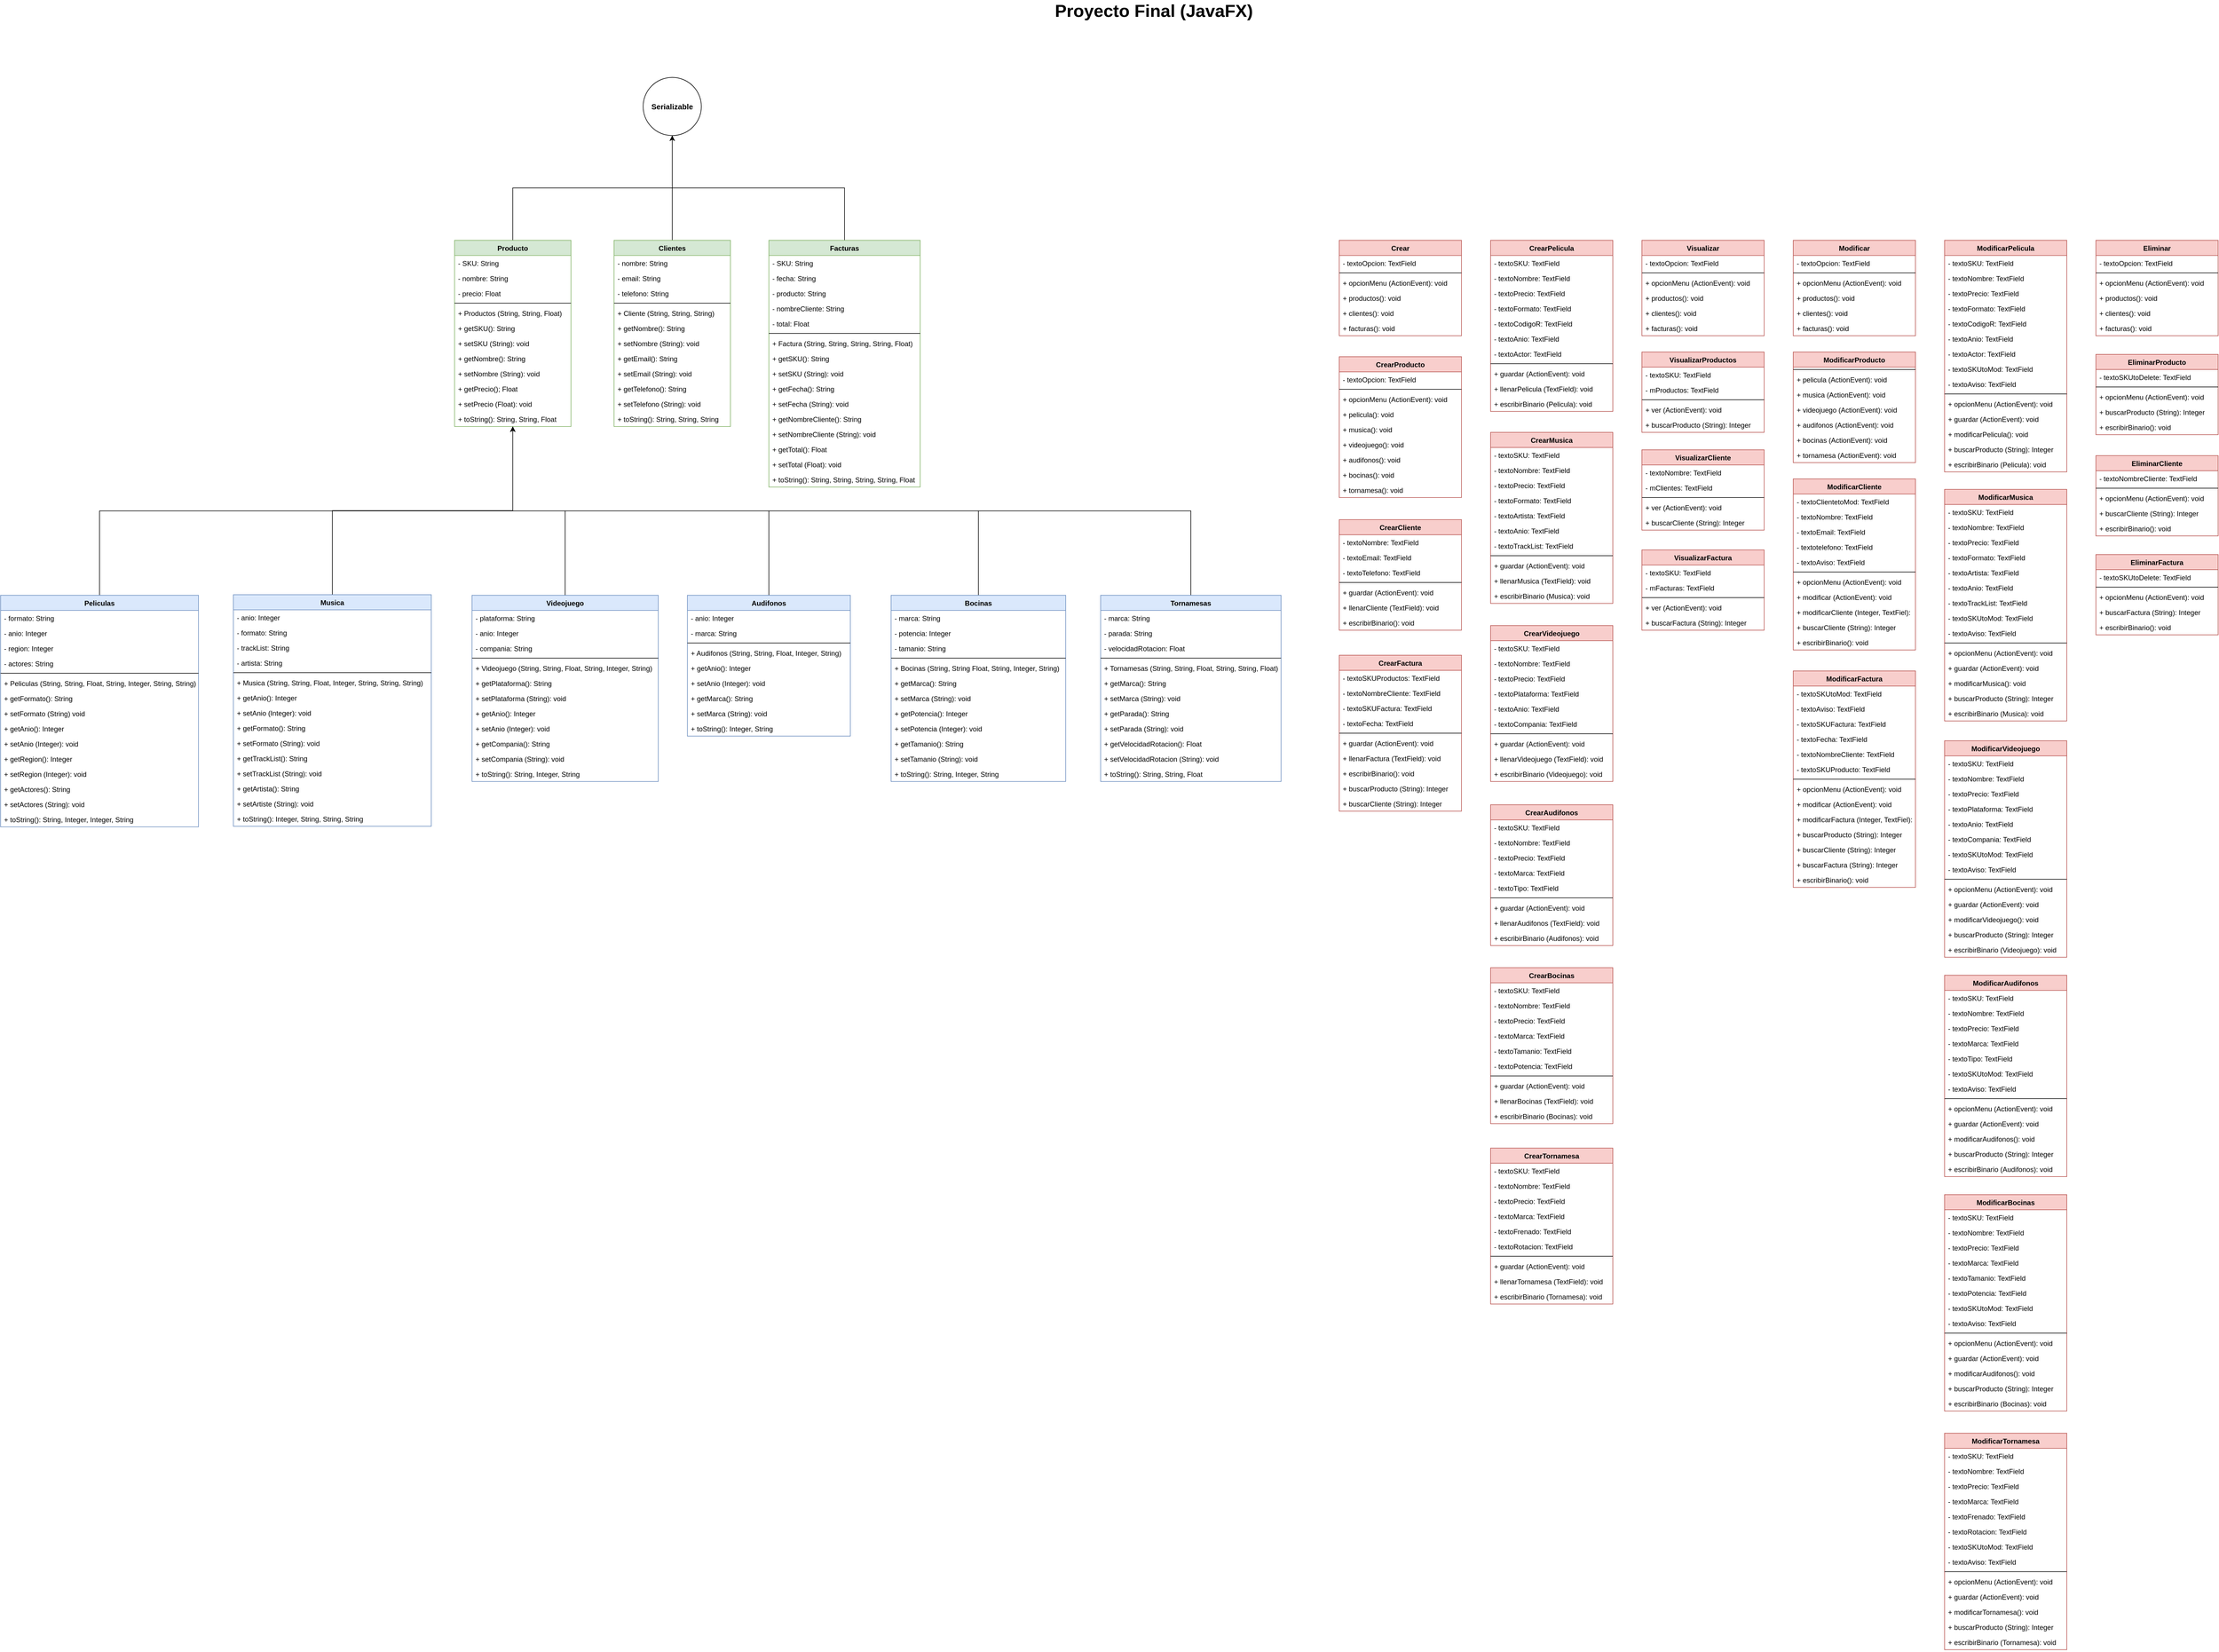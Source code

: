 <mxfile version="13.9.9" type="device"><diagram id="_PkQjWVfxW_Evuako5rk" name="Página-1"><mxGraphModel dx="1933" dy="2166" grid="1" gridSize="10" guides="1" tooltips="1" connect="1" arrows="1" fold="1" page="1" pageScale="1" pageWidth="827" pageHeight="1169" math="0" shadow="0"><root><mxCell id="0"/><mxCell id="1" parent="0"/><mxCell id="biN1nYzGCnB0unuZMcAS-1" value="&lt;font style=&quot;font-size: 30px&quot;&gt;Proyecto Final (JavaFX)&lt;/font&gt;" style="text;html=1;align=center;verticalAlign=middle;resizable=0;points=[];autosize=1;fontStyle=1;fontSize=20;" parent="1" vertex="1"><mxGeometry x="1061" y="-170" width="360" height="30" as="geometry"/></mxCell><mxCell id="DQZU4LVJvllNAFdN2FBB-2" style="edgeStyle=orthogonalEdgeStyle;rounded=0;orthogonalLoop=1;jettySize=auto;html=1;exitX=0.5;exitY=0;exitDx=0;exitDy=0;" parent="1" source="biN1nYzGCnB0unuZMcAS-2" target="DQZU4LVJvllNAFdN2FBB-1" edge="1"><mxGeometry relative="1" as="geometry"/></mxCell><mxCell id="biN1nYzGCnB0unuZMcAS-2" value="Producto" style="swimlane;fontStyle=1;align=center;verticalAlign=top;childLayout=stackLayout;horizontal=1;startSize=26;horizontalStack=0;resizeParent=1;resizeParentMax=0;resizeLast=0;collapsible=1;marginBottom=0;fontSize=12;fillColor=#d5e8d4;strokeColor=#82b366;" parent="1" vertex="1"><mxGeometry x="40" y="240" width="200" height="320" as="geometry"/></mxCell><mxCell id="biN1nYzGCnB0unuZMcAS-3" value="- SKU: String" style="text;strokeColor=none;fillColor=none;align=left;verticalAlign=top;spacingLeft=4;spacingRight=4;overflow=hidden;rotatable=0;points=[[0,0.5],[1,0.5]];portConstraint=eastwest;" parent="biN1nYzGCnB0unuZMcAS-2" vertex="1"><mxGeometry y="26" width="200" height="26" as="geometry"/></mxCell><mxCell id="biN1nYzGCnB0unuZMcAS-6" value="- nombre: String" style="text;strokeColor=none;fillColor=none;align=left;verticalAlign=top;spacingLeft=4;spacingRight=4;overflow=hidden;rotatable=0;points=[[0,0.5],[1,0.5]];portConstraint=eastwest;" parent="biN1nYzGCnB0unuZMcAS-2" vertex="1"><mxGeometry y="52" width="200" height="26" as="geometry"/></mxCell><mxCell id="biN1nYzGCnB0unuZMcAS-7" value="- precio: Float" style="text;strokeColor=none;fillColor=none;align=left;verticalAlign=top;spacingLeft=4;spacingRight=4;overflow=hidden;rotatable=0;points=[[0,0.5],[1,0.5]];portConstraint=eastwest;" parent="biN1nYzGCnB0unuZMcAS-2" vertex="1"><mxGeometry y="78" width="200" height="26" as="geometry"/></mxCell><mxCell id="biN1nYzGCnB0unuZMcAS-4" value="" style="line;strokeWidth=1;fillColor=none;align=left;verticalAlign=middle;spacingTop=-1;spacingLeft=3;spacingRight=3;rotatable=0;labelPosition=right;points=[];portConstraint=eastwest;" parent="biN1nYzGCnB0unuZMcAS-2" vertex="1"><mxGeometry y="104" width="200" height="8" as="geometry"/></mxCell><mxCell id="biN1nYzGCnB0unuZMcAS-5" value="+ Productos (String, String, Float)" style="text;strokeColor=none;fillColor=none;align=left;verticalAlign=top;spacingLeft=4;spacingRight=4;overflow=hidden;rotatable=0;points=[[0,0.5],[1,0.5]];portConstraint=eastwest;" parent="biN1nYzGCnB0unuZMcAS-2" vertex="1"><mxGeometry y="112" width="200" height="26" as="geometry"/></mxCell><mxCell id="biN1nYzGCnB0unuZMcAS-8" value="+ getSKU(): String" style="text;strokeColor=none;fillColor=none;align=left;verticalAlign=top;spacingLeft=4;spacingRight=4;overflow=hidden;rotatable=0;points=[[0,0.5],[1,0.5]];portConstraint=eastwest;" parent="biN1nYzGCnB0unuZMcAS-2" vertex="1"><mxGeometry y="138" width="200" height="26" as="geometry"/></mxCell><mxCell id="biN1nYzGCnB0unuZMcAS-9" value="+ setSKU (String): void" style="text;strokeColor=none;fillColor=none;align=left;verticalAlign=top;spacingLeft=4;spacingRight=4;overflow=hidden;rotatable=0;points=[[0,0.5],[1,0.5]];portConstraint=eastwest;" parent="biN1nYzGCnB0unuZMcAS-2" vertex="1"><mxGeometry y="164" width="200" height="26" as="geometry"/></mxCell><mxCell id="biN1nYzGCnB0unuZMcAS-10" value="+ getNombre(): String" style="text;strokeColor=none;fillColor=none;align=left;verticalAlign=top;spacingLeft=4;spacingRight=4;overflow=hidden;rotatable=0;points=[[0,0.5],[1,0.5]];portConstraint=eastwest;" parent="biN1nYzGCnB0unuZMcAS-2" vertex="1"><mxGeometry y="190" width="200" height="26" as="geometry"/></mxCell><mxCell id="biN1nYzGCnB0unuZMcAS-11" value="+ setNombre (String): void" style="text;strokeColor=none;fillColor=none;align=left;verticalAlign=top;spacingLeft=4;spacingRight=4;overflow=hidden;rotatable=0;points=[[0,0.5],[1,0.5]];portConstraint=eastwest;" parent="biN1nYzGCnB0unuZMcAS-2" vertex="1"><mxGeometry y="216" width="200" height="26" as="geometry"/></mxCell><mxCell id="biN1nYzGCnB0unuZMcAS-12" value="+ getPrecio(); Float" style="text;strokeColor=none;fillColor=none;align=left;verticalAlign=top;spacingLeft=4;spacingRight=4;overflow=hidden;rotatable=0;points=[[0,0.5],[1,0.5]];portConstraint=eastwest;" parent="biN1nYzGCnB0unuZMcAS-2" vertex="1"><mxGeometry y="242" width="200" height="26" as="geometry"/></mxCell><mxCell id="biN1nYzGCnB0unuZMcAS-13" value="+ setPrecio (Float): void" style="text;strokeColor=none;fillColor=none;align=left;verticalAlign=top;spacingLeft=4;spacingRight=4;overflow=hidden;rotatable=0;points=[[0,0.5],[1,0.5]];portConstraint=eastwest;" parent="biN1nYzGCnB0unuZMcAS-2" vertex="1"><mxGeometry y="268" width="200" height="26" as="geometry"/></mxCell><mxCell id="biN1nYzGCnB0unuZMcAS-14" value="+ toString(): String, String, Float" style="text;strokeColor=none;fillColor=none;align=left;verticalAlign=top;spacingLeft=4;spacingRight=4;overflow=hidden;rotatable=0;points=[[0,0.5],[1,0.5]];portConstraint=eastwest;" parent="biN1nYzGCnB0unuZMcAS-2" vertex="1"><mxGeometry y="294" width="200" height="26" as="geometry"/></mxCell><mxCell id="DQZU4LVJvllNAFdN2FBB-3" style="edgeStyle=orthogonalEdgeStyle;rounded=0;orthogonalLoop=1;jettySize=auto;html=1;exitX=0.5;exitY=0;exitDx=0;exitDy=0;" parent="1" source="biN1nYzGCnB0unuZMcAS-15" target="DQZU4LVJvllNAFdN2FBB-1" edge="1"><mxGeometry relative="1" as="geometry"/></mxCell><mxCell id="biN1nYzGCnB0unuZMcAS-15" value="Clientes" style="swimlane;fontStyle=1;align=center;verticalAlign=top;childLayout=stackLayout;horizontal=1;startSize=26;horizontalStack=0;resizeParent=1;resizeParentMax=0;resizeLast=0;collapsible=1;marginBottom=0;fontSize=12;fillColor=#d5e8d4;strokeColor=#82b366;" parent="1" vertex="1"><mxGeometry x="314" y="240" width="200" height="320" as="geometry"/></mxCell><mxCell id="biN1nYzGCnB0unuZMcAS-16" value="- nombre: String" style="text;strokeColor=none;fillColor=none;align=left;verticalAlign=top;spacingLeft=4;spacingRight=4;overflow=hidden;rotatable=0;points=[[0,0.5],[1,0.5]];portConstraint=eastwest;" parent="biN1nYzGCnB0unuZMcAS-15" vertex="1"><mxGeometry y="26" width="200" height="26" as="geometry"/></mxCell><mxCell id="biN1nYzGCnB0unuZMcAS-17" value="- email: String" style="text;strokeColor=none;fillColor=none;align=left;verticalAlign=top;spacingLeft=4;spacingRight=4;overflow=hidden;rotatable=0;points=[[0,0.5],[1,0.5]];portConstraint=eastwest;" parent="biN1nYzGCnB0unuZMcAS-15" vertex="1"><mxGeometry y="52" width="200" height="26" as="geometry"/></mxCell><mxCell id="biN1nYzGCnB0unuZMcAS-18" value="- telefono: String" style="text;strokeColor=none;fillColor=none;align=left;verticalAlign=top;spacingLeft=4;spacingRight=4;overflow=hidden;rotatable=0;points=[[0,0.5],[1,0.5]];portConstraint=eastwest;" parent="biN1nYzGCnB0unuZMcAS-15" vertex="1"><mxGeometry y="78" width="200" height="26" as="geometry"/></mxCell><mxCell id="biN1nYzGCnB0unuZMcAS-19" value="" style="line;strokeWidth=1;fillColor=none;align=left;verticalAlign=middle;spacingTop=-1;spacingLeft=3;spacingRight=3;rotatable=0;labelPosition=right;points=[];portConstraint=eastwest;" parent="biN1nYzGCnB0unuZMcAS-15" vertex="1"><mxGeometry y="104" width="200" height="8" as="geometry"/></mxCell><mxCell id="biN1nYzGCnB0unuZMcAS-20" value="+ Cliente (String, String, String)" style="text;strokeColor=none;fillColor=none;align=left;verticalAlign=top;spacingLeft=4;spacingRight=4;overflow=hidden;rotatable=0;points=[[0,0.5],[1,0.5]];portConstraint=eastwest;" parent="biN1nYzGCnB0unuZMcAS-15" vertex="1"><mxGeometry y="112" width="200" height="26" as="geometry"/></mxCell><mxCell id="biN1nYzGCnB0unuZMcAS-21" value="+ getNombre(): String" style="text;strokeColor=none;fillColor=none;align=left;verticalAlign=top;spacingLeft=4;spacingRight=4;overflow=hidden;rotatable=0;points=[[0,0.5],[1,0.5]];portConstraint=eastwest;" parent="biN1nYzGCnB0unuZMcAS-15" vertex="1"><mxGeometry y="138" width="200" height="26" as="geometry"/></mxCell><mxCell id="biN1nYzGCnB0unuZMcAS-22" value="+ setNombre (String): void" style="text;strokeColor=none;fillColor=none;align=left;verticalAlign=top;spacingLeft=4;spacingRight=4;overflow=hidden;rotatable=0;points=[[0,0.5],[1,0.5]];portConstraint=eastwest;" parent="biN1nYzGCnB0unuZMcAS-15" vertex="1"><mxGeometry y="164" width="200" height="26" as="geometry"/></mxCell><mxCell id="biN1nYzGCnB0unuZMcAS-23" value="+ getEmail(): String" style="text;strokeColor=none;fillColor=none;align=left;verticalAlign=top;spacingLeft=4;spacingRight=4;overflow=hidden;rotatable=0;points=[[0,0.5],[1,0.5]];portConstraint=eastwest;" parent="biN1nYzGCnB0unuZMcAS-15" vertex="1"><mxGeometry y="190" width="200" height="26" as="geometry"/></mxCell><mxCell id="biN1nYzGCnB0unuZMcAS-24" value="+ setEmail (String): void" style="text;strokeColor=none;fillColor=none;align=left;verticalAlign=top;spacingLeft=4;spacingRight=4;overflow=hidden;rotatable=0;points=[[0,0.5],[1,0.5]];portConstraint=eastwest;" parent="biN1nYzGCnB0unuZMcAS-15" vertex="1"><mxGeometry y="216" width="200" height="26" as="geometry"/></mxCell><mxCell id="biN1nYzGCnB0unuZMcAS-25" value="+ getTelefono(): String" style="text;strokeColor=none;fillColor=none;align=left;verticalAlign=top;spacingLeft=4;spacingRight=4;overflow=hidden;rotatable=0;points=[[0,0.5],[1,0.5]];portConstraint=eastwest;" parent="biN1nYzGCnB0unuZMcAS-15" vertex="1"><mxGeometry y="242" width="200" height="26" as="geometry"/></mxCell><mxCell id="biN1nYzGCnB0unuZMcAS-26" value="+ setTelefono (String): void" style="text;strokeColor=none;fillColor=none;align=left;verticalAlign=top;spacingLeft=4;spacingRight=4;overflow=hidden;rotatable=0;points=[[0,0.5],[1,0.5]];portConstraint=eastwest;" parent="biN1nYzGCnB0unuZMcAS-15" vertex="1"><mxGeometry y="268" width="200" height="26" as="geometry"/></mxCell><mxCell id="biN1nYzGCnB0unuZMcAS-27" value="+ toString(): String, String, String" style="text;strokeColor=none;fillColor=none;align=left;verticalAlign=top;spacingLeft=4;spacingRight=4;overflow=hidden;rotatable=0;points=[[0,0.5],[1,0.5]];portConstraint=eastwest;" parent="biN1nYzGCnB0unuZMcAS-15" vertex="1"><mxGeometry y="294" width="200" height="26" as="geometry"/></mxCell><mxCell id="DQZU4LVJvllNAFdN2FBB-4" style="edgeStyle=orthogonalEdgeStyle;rounded=0;orthogonalLoop=1;jettySize=auto;html=1;exitX=0.5;exitY=0;exitDx=0;exitDy=0;" parent="1" source="biN1nYzGCnB0unuZMcAS-28" target="DQZU4LVJvllNAFdN2FBB-1" edge="1"><mxGeometry relative="1" as="geometry"/></mxCell><mxCell id="biN1nYzGCnB0unuZMcAS-28" value="Facturas" style="swimlane;fontStyle=1;align=center;verticalAlign=top;childLayout=stackLayout;horizontal=1;startSize=26;horizontalStack=0;resizeParent=1;resizeParentMax=0;resizeLast=0;collapsible=1;marginBottom=0;fontSize=12;fillColor=#d5e8d4;strokeColor=#82b366;" parent="1" vertex="1"><mxGeometry x="580" y="240" width="260" height="424" as="geometry"/></mxCell><mxCell id="biN1nYzGCnB0unuZMcAS-29" value="- SKU: String" style="text;strokeColor=none;fillColor=none;align=left;verticalAlign=top;spacingLeft=4;spacingRight=4;overflow=hidden;rotatable=0;points=[[0,0.5],[1,0.5]];portConstraint=eastwest;" parent="biN1nYzGCnB0unuZMcAS-28" vertex="1"><mxGeometry y="26" width="260" height="26" as="geometry"/></mxCell><mxCell id="biN1nYzGCnB0unuZMcAS-30" value="- fecha: String" style="text;strokeColor=none;fillColor=none;align=left;verticalAlign=top;spacingLeft=4;spacingRight=4;overflow=hidden;rotatable=0;points=[[0,0.5],[1,0.5]];portConstraint=eastwest;" parent="biN1nYzGCnB0unuZMcAS-28" vertex="1"><mxGeometry y="52" width="260" height="26" as="geometry"/></mxCell><mxCell id="biN1nYzGCnB0unuZMcAS-31" value="- producto: String" style="text;strokeColor=none;fillColor=none;align=left;verticalAlign=top;spacingLeft=4;spacingRight=4;overflow=hidden;rotatable=0;points=[[0,0.5],[1,0.5]];portConstraint=eastwest;" parent="biN1nYzGCnB0unuZMcAS-28" vertex="1"><mxGeometry y="78" width="260" height="26" as="geometry"/></mxCell><mxCell id="biN1nYzGCnB0unuZMcAS-41" value="- nombreCliente: String" style="text;strokeColor=none;fillColor=none;align=left;verticalAlign=top;spacingLeft=4;spacingRight=4;overflow=hidden;rotatable=0;points=[[0,0.5],[1,0.5]];portConstraint=eastwest;" parent="biN1nYzGCnB0unuZMcAS-28" vertex="1"><mxGeometry y="104" width="260" height="26" as="geometry"/></mxCell><mxCell id="biN1nYzGCnB0unuZMcAS-42" value="- total: Float" style="text;strokeColor=none;fillColor=none;align=left;verticalAlign=top;spacingLeft=4;spacingRight=4;overflow=hidden;rotatable=0;points=[[0,0.5],[1,0.5]];portConstraint=eastwest;" parent="biN1nYzGCnB0unuZMcAS-28" vertex="1"><mxGeometry y="130" width="260" height="26" as="geometry"/></mxCell><mxCell id="biN1nYzGCnB0unuZMcAS-32" value="" style="line;strokeWidth=1;fillColor=none;align=left;verticalAlign=middle;spacingTop=-1;spacingLeft=3;spacingRight=3;rotatable=0;labelPosition=right;points=[];portConstraint=eastwest;" parent="biN1nYzGCnB0unuZMcAS-28" vertex="1"><mxGeometry y="156" width="260" height="8" as="geometry"/></mxCell><mxCell id="biN1nYzGCnB0unuZMcAS-33" value="+ Factura (String, String, String, String, Float)" style="text;strokeColor=none;fillColor=none;align=left;verticalAlign=top;spacingLeft=4;spacingRight=4;overflow=hidden;rotatable=0;points=[[0,0.5],[1,0.5]];portConstraint=eastwest;" parent="biN1nYzGCnB0unuZMcAS-28" vertex="1"><mxGeometry y="164" width="260" height="26" as="geometry"/></mxCell><mxCell id="biN1nYzGCnB0unuZMcAS-34" value="+ getSKU(): String" style="text;strokeColor=none;fillColor=none;align=left;verticalAlign=top;spacingLeft=4;spacingRight=4;overflow=hidden;rotatable=0;points=[[0,0.5],[1,0.5]];portConstraint=eastwest;" parent="biN1nYzGCnB0unuZMcAS-28" vertex="1"><mxGeometry y="190" width="260" height="26" as="geometry"/></mxCell><mxCell id="biN1nYzGCnB0unuZMcAS-35" value="+ setSKU (String): void" style="text;strokeColor=none;fillColor=none;align=left;verticalAlign=top;spacingLeft=4;spacingRight=4;overflow=hidden;rotatable=0;points=[[0,0.5],[1,0.5]];portConstraint=eastwest;" parent="biN1nYzGCnB0unuZMcAS-28" vertex="1"><mxGeometry y="216" width="260" height="26" as="geometry"/></mxCell><mxCell id="biN1nYzGCnB0unuZMcAS-36" value="+ getFecha(): String" style="text;strokeColor=none;fillColor=none;align=left;verticalAlign=top;spacingLeft=4;spacingRight=4;overflow=hidden;rotatable=0;points=[[0,0.5],[1,0.5]];portConstraint=eastwest;" parent="biN1nYzGCnB0unuZMcAS-28" vertex="1"><mxGeometry y="242" width="260" height="26" as="geometry"/></mxCell><mxCell id="biN1nYzGCnB0unuZMcAS-37" value="+ setFecha (String): void" style="text;strokeColor=none;fillColor=none;align=left;verticalAlign=top;spacingLeft=4;spacingRight=4;overflow=hidden;rotatable=0;points=[[0,0.5],[1,0.5]];portConstraint=eastwest;" parent="biN1nYzGCnB0unuZMcAS-28" vertex="1"><mxGeometry y="268" width="260" height="26" as="geometry"/></mxCell><mxCell id="biN1nYzGCnB0unuZMcAS-38" value="+ getNombreCliente(): String" style="text;strokeColor=none;fillColor=none;align=left;verticalAlign=top;spacingLeft=4;spacingRight=4;overflow=hidden;rotatable=0;points=[[0,0.5],[1,0.5]];portConstraint=eastwest;" parent="biN1nYzGCnB0unuZMcAS-28" vertex="1"><mxGeometry y="294" width="260" height="26" as="geometry"/></mxCell><mxCell id="biN1nYzGCnB0unuZMcAS-39" value="+ setNombreCliente (String): void" style="text;strokeColor=none;fillColor=none;align=left;verticalAlign=top;spacingLeft=4;spacingRight=4;overflow=hidden;rotatable=0;points=[[0,0.5],[1,0.5]];portConstraint=eastwest;" parent="biN1nYzGCnB0unuZMcAS-28" vertex="1"><mxGeometry y="320" width="260" height="26" as="geometry"/></mxCell><mxCell id="biN1nYzGCnB0unuZMcAS-40" value="+ getTotal(): Float" style="text;strokeColor=none;fillColor=none;align=left;verticalAlign=top;spacingLeft=4;spacingRight=4;overflow=hidden;rotatable=0;points=[[0,0.5],[1,0.5]];portConstraint=eastwest;" parent="biN1nYzGCnB0unuZMcAS-28" vertex="1"><mxGeometry y="346" width="260" height="26" as="geometry"/></mxCell><mxCell id="biN1nYzGCnB0unuZMcAS-43" value="+ setTotal (Float): void" style="text;strokeColor=none;fillColor=none;align=left;verticalAlign=top;spacingLeft=4;spacingRight=4;overflow=hidden;rotatable=0;points=[[0,0.5],[1,0.5]];portConstraint=eastwest;" parent="biN1nYzGCnB0unuZMcAS-28" vertex="1"><mxGeometry y="372" width="260" height="26" as="geometry"/></mxCell><mxCell id="biN1nYzGCnB0unuZMcAS-44" value="+ toString(): String, String, String, String, Float" style="text;strokeColor=none;fillColor=none;align=left;verticalAlign=top;spacingLeft=4;spacingRight=4;overflow=hidden;rotatable=0;points=[[0,0.5],[1,0.5]];portConstraint=eastwest;" parent="biN1nYzGCnB0unuZMcAS-28" vertex="1"><mxGeometry y="398" width="260" height="26" as="geometry"/></mxCell><mxCell id="biN1nYzGCnB0unuZMcAS-132" style="edgeStyle=orthogonalEdgeStyle;rounded=0;orthogonalLoop=1;jettySize=auto;html=1;exitX=0.5;exitY=0;exitDx=0;exitDy=0;fontSize=12;" parent="1" source="biN1nYzGCnB0unuZMcAS-46" target="biN1nYzGCnB0unuZMcAS-2" edge="1"><mxGeometry relative="1" as="geometry"/></mxCell><mxCell id="biN1nYzGCnB0unuZMcAS-46" value="Peliculas" style="swimlane;fontStyle=1;align=center;verticalAlign=top;childLayout=stackLayout;horizontal=1;startSize=26;horizontalStack=0;resizeParent=1;resizeParentMax=0;resizeLast=0;collapsible=1;marginBottom=0;fontSize=12;fillColor=#dae8fc;strokeColor=#6c8ebf;" parent="1" vertex="1"><mxGeometry x="-740" y="850" width="340" height="398" as="geometry"/></mxCell><mxCell id="biN1nYzGCnB0unuZMcAS-47" value="- formato: String" style="text;strokeColor=none;fillColor=none;align=left;verticalAlign=top;spacingLeft=4;spacingRight=4;overflow=hidden;rotatable=0;points=[[0,0.5],[1,0.5]];portConstraint=eastwest;" parent="biN1nYzGCnB0unuZMcAS-46" vertex="1"><mxGeometry y="26" width="340" height="26" as="geometry"/></mxCell><mxCell id="biN1nYzGCnB0unuZMcAS-48" value="- anio: Integer" style="text;strokeColor=none;fillColor=none;align=left;verticalAlign=top;spacingLeft=4;spacingRight=4;overflow=hidden;rotatable=0;points=[[0,0.5],[1,0.5]];portConstraint=eastwest;" parent="biN1nYzGCnB0unuZMcAS-46" vertex="1"><mxGeometry y="52" width="340" height="26" as="geometry"/></mxCell><mxCell id="biN1nYzGCnB0unuZMcAS-49" value="- region: Integer" style="text;strokeColor=none;fillColor=none;align=left;verticalAlign=top;spacingLeft=4;spacingRight=4;overflow=hidden;rotatable=0;points=[[0,0.5],[1,0.5]];portConstraint=eastwest;" parent="biN1nYzGCnB0unuZMcAS-46" vertex="1"><mxGeometry y="78" width="340" height="26" as="geometry"/></mxCell><mxCell id="biN1nYzGCnB0unuZMcAS-59" value="- actores: String" style="text;strokeColor=none;fillColor=none;align=left;verticalAlign=top;spacingLeft=4;spacingRight=4;overflow=hidden;rotatable=0;points=[[0,0.5],[1,0.5]];portConstraint=eastwest;" parent="biN1nYzGCnB0unuZMcAS-46" vertex="1"><mxGeometry y="104" width="340" height="26" as="geometry"/></mxCell><mxCell id="biN1nYzGCnB0unuZMcAS-50" value="" style="line;strokeWidth=1;fillColor=none;align=left;verticalAlign=middle;spacingTop=-1;spacingLeft=3;spacingRight=3;rotatable=0;labelPosition=right;points=[];portConstraint=eastwest;" parent="biN1nYzGCnB0unuZMcAS-46" vertex="1"><mxGeometry y="130" width="340" height="8" as="geometry"/></mxCell><mxCell id="biN1nYzGCnB0unuZMcAS-51" value="+ Peliculas (String, String, Float, String, Integer, String, String)" style="text;strokeColor=none;fillColor=none;align=left;verticalAlign=top;spacingLeft=4;spacingRight=4;overflow=hidden;rotatable=0;points=[[0,0.5],[1,0.5]];portConstraint=eastwest;" parent="biN1nYzGCnB0unuZMcAS-46" vertex="1"><mxGeometry y="138" width="340" height="26" as="geometry"/></mxCell><mxCell id="biN1nYzGCnB0unuZMcAS-52" value="+ getFormato(): String" style="text;strokeColor=none;fillColor=none;align=left;verticalAlign=top;spacingLeft=4;spacingRight=4;overflow=hidden;rotatable=0;points=[[0,0.5],[1,0.5]];portConstraint=eastwest;" parent="biN1nYzGCnB0unuZMcAS-46" vertex="1"><mxGeometry y="164" width="340" height="26" as="geometry"/></mxCell><mxCell id="biN1nYzGCnB0unuZMcAS-53" value="+ setFormato (String) void" style="text;strokeColor=none;fillColor=none;align=left;verticalAlign=top;spacingLeft=4;spacingRight=4;overflow=hidden;rotatable=0;points=[[0,0.5],[1,0.5]];portConstraint=eastwest;" parent="biN1nYzGCnB0unuZMcAS-46" vertex="1"><mxGeometry y="190" width="340" height="26" as="geometry"/></mxCell><mxCell id="biN1nYzGCnB0unuZMcAS-54" value="+ getAnio(): Integer" style="text;strokeColor=none;fillColor=none;align=left;verticalAlign=top;spacingLeft=4;spacingRight=4;overflow=hidden;rotatable=0;points=[[0,0.5],[1,0.5]];portConstraint=eastwest;" parent="biN1nYzGCnB0unuZMcAS-46" vertex="1"><mxGeometry y="216" width="340" height="26" as="geometry"/></mxCell><mxCell id="biN1nYzGCnB0unuZMcAS-55" value="+ setAnio (Integer): void" style="text;strokeColor=none;fillColor=none;align=left;verticalAlign=top;spacingLeft=4;spacingRight=4;overflow=hidden;rotatable=0;points=[[0,0.5],[1,0.5]];portConstraint=eastwest;" parent="biN1nYzGCnB0unuZMcAS-46" vertex="1"><mxGeometry y="242" width="340" height="26" as="geometry"/></mxCell><mxCell id="biN1nYzGCnB0unuZMcAS-56" value="+ getRegion(): Integer" style="text;strokeColor=none;fillColor=none;align=left;verticalAlign=top;spacingLeft=4;spacingRight=4;overflow=hidden;rotatable=0;points=[[0,0.5],[1,0.5]];portConstraint=eastwest;" parent="biN1nYzGCnB0unuZMcAS-46" vertex="1"><mxGeometry y="268" width="340" height="26" as="geometry"/></mxCell><mxCell id="biN1nYzGCnB0unuZMcAS-57" value="+ setRegion (Integer): void" style="text;strokeColor=none;fillColor=none;align=left;verticalAlign=top;spacingLeft=4;spacingRight=4;overflow=hidden;rotatable=0;points=[[0,0.5],[1,0.5]];portConstraint=eastwest;" parent="biN1nYzGCnB0unuZMcAS-46" vertex="1"><mxGeometry y="294" width="340" height="26" as="geometry"/></mxCell><mxCell id="biN1nYzGCnB0unuZMcAS-58" value="+ getActores(): String" style="text;strokeColor=none;fillColor=none;align=left;verticalAlign=top;spacingLeft=4;spacingRight=4;overflow=hidden;rotatable=0;points=[[0,0.5],[1,0.5]];portConstraint=eastwest;" parent="biN1nYzGCnB0unuZMcAS-46" vertex="1"><mxGeometry y="320" width="340" height="26" as="geometry"/></mxCell><mxCell id="biN1nYzGCnB0unuZMcAS-60" value="+ setActores (String): void" style="text;strokeColor=none;fillColor=none;align=left;verticalAlign=top;spacingLeft=4;spacingRight=4;overflow=hidden;rotatable=0;points=[[0,0.5],[1,0.5]];portConstraint=eastwest;" parent="biN1nYzGCnB0unuZMcAS-46" vertex="1"><mxGeometry y="346" width="340" height="26" as="geometry"/></mxCell><mxCell id="biN1nYzGCnB0unuZMcAS-63" value="+ toString(): String, Integer, Integer, String" style="text;strokeColor=none;fillColor=none;align=left;verticalAlign=top;spacingLeft=4;spacingRight=4;overflow=hidden;rotatable=0;points=[[0,0.5],[1,0.5]];portConstraint=eastwest;" parent="biN1nYzGCnB0unuZMcAS-46" vertex="1"><mxGeometry y="372" width="340" height="26" as="geometry"/></mxCell><mxCell id="biN1nYzGCnB0unuZMcAS-133" style="edgeStyle=orthogonalEdgeStyle;rounded=0;orthogonalLoop=1;jettySize=auto;html=1;exitX=0.5;exitY=0;exitDx=0;exitDy=0;fontSize=12;" parent="1" source="biN1nYzGCnB0unuZMcAS-64" target="biN1nYzGCnB0unuZMcAS-2" edge="1"><mxGeometry relative="1" as="geometry"/></mxCell><mxCell id="biN1nYzGCnB0unuZMcAS-64" value="Musica" style="swimlane;fontStyle=1;align=center;verticalAlign=top;childLayout=stackLayout;horizontal=1;startSize=26;horizontalStack=0;resizeParent=1;resizeParentMax=0;resizeLast=0;collapsible=1;marginBottom=0;fontSize=12;fillColor=#dae8fc;strokeColor=#6c8ebf;" parent="1" vertex="1"><mxGeometry x="-340" y="849" width="340" height="398" as="geometry"/></mxCell><mxCell id="biN1nYzGCnB0unuZMcAS-65" value="- anio: Integer" style="text;strokeColor=none;fillColor=none;align=left;verticalAlign=top;spacingLeft=4;spacingRight=4;overflow=hidden;rotatable=0;points=[[0,0.5],[1,0.5]];portConstraint=eastwest;" parent="biN1nYzGCnB0unuZMcAS-64" vertex="1"><mxGeometry y="26" width="340" height="26" as="geometry"/></mxCell><mxCell id="biN1nYzGCnB0unuZMcAS-66" value="- formato: String" style="text;strokeColor=none;fillColor=none;align=left;verticalAlign=top;spacingLeft=4;spacingRight=4;overflow=hidden;rotatable=0;points=[[0,0.5],[1,0.5]];portConstraint=eastwest;" parent="biN1nYzGCnB0unuZMcAS-64" vertex="1"><mxGeometry y="52" width="340" height="26" as="geometry"/></mxCell><mxCell id="biN1nYzGCnB0unuZMcAS-67" value="- trackList: String" style="text;strokeColor=none;fillColor=none;align=left;verticalAlign=top;spacingLeft=4;spacingRight=4;overflow=hidden;rotatable=0;points=[[0,0.5],[1,0.5]];portConstraint=eastwest;" parent="biN1nYzGCnB0unuZMcAS-64" vertex="1"><mxGeometry y="78" width="340" height="26" as="geometry"/></mxCell><mxCell id="biN1nYzGCnB0unuZMcAS-77" value="- artista: String" style="text;strokeColor=none;fillColor=none;align=left;verticalAlign=top;spacingLeft=4;spacingRight=4;overflow=hidden;rotatable=0;points=[[0,0.5],[1,0.5]];portConstraint=eastwest;" parent="biN1nYzGCnB0unuZMcAS-64" vertex="1"><mxGeometry y="104" width="340" height="26" as="geometry"/></mxCell><mxCell id="biN1nYzGCnB0unuZMcAS-68" value="" style="line;strokeWidth=1;fillColor=none;align=left;verticalAlign=middle;spacingTop=-1;spacingLeft=3;spacingRight=3;rotatable=0;labelPosition=right;points=[];portConstraint=eastwest;" parent="biN1nYzGCnB0unuZMcAS-64" vertex="1"><mxGeometry y="130" width="340" height="8" as="geometry"/></mxCell><mxCell id="biN1nYzGCnB0unuZMcAS-69" value="+ Musica (String, String, Float, Integer, String, String, String)" style="text;strokeColor=none;fillColor=none;align=left;verticalAlign=top;spacingLeft=4;spacingRight=4;overflow=hidden;rotatable=0;points=[[0,0.5],[1,0.5]];portConstraint=eastwest;" parent="biN1nYzGCnB0unuZMcAS-64" vertex="1"><mxGeometry y="138" width="340" height="26" as="geometry"/></mxCell><mxCell id="biN1nYzGCnB0unuZMcAS-70" value="+ getAnio(): Integer" style="text;strokeColor=none;fillColor=none;align=left;verticalAlign=top;spacingLeft=4;spacingRight=4;overflow=hidden;rotatable=0;points=[[0,0.5],[1,0.5]];portConstraint=eastwest;" parent="biN1nYzGCnB0unuZMcAS-64" vertex="1"><mxGeometry y="164" width="340" height="26" as="geometry"/></mxCell><mxCell id="biN1nYzGCnB0unuZMcAS-71" value="+ setAnio (Integer): void" style="text;strokeColor=none;fillColor=none;align=left;verticalAlign=top;spacingLeft=4;spacingRight=4;overflow=hidden;rotatable=0;points=[[0,0.5],[1,0.5]];portConstraint=eastwest;" parent="biN1nYzGCnB0unuZMcAS-64" vertex="1"><mxGeometry y="190" width="340" height="26" as="geometry"/></mxCell><mxCell id="biN1nYzGCnB0unuZMcAS-72" value="+ getFormato(): String" style="text;strokeColor=none;fillColor=none;align=left;verticalAlign=top;spacingLeft=4;spacingRight=4;overflow=hidden;rotatable=0;points=[[0,0.5],[1,0.5]];portConstraint=eastwest;" parent="biN1nYzGCnB0unuZMcAS-64" vertex="1"><mxGeometry y="216" width="340" height="26" as="geometry"/></mxCell><mxCell id="biN1nYzGCnB0unuZMcAS-73" value="+ setFormato (String): void" style="text;strokeColor=none;fillColor=none;align=left;verticalAlign=top;spacingLeft=4;spacingRight=4;overflow=hidden;rotatable=0;points=[[0,0.5],[1,0.5]];portConstraint=eastwest;" parent="biN1nYzGCnB0unuZMcAS-64" vertex="1"><mxGeometry y="242" width="340" height="26" as="geometry"/></mxCell><mxCell id="biN1nYzGCnB0unuZMcAS-74" value="+ getTrackList(): String" style="text;strokeColor=none;fillColor=none;align=left;verticalAlign=top;spacingLeft=4;spacingRight=4;overflow=hidden;rotatable=0;points=[[0,0.5],[1,0.5]];portConstraint=eastwest;" parent="biN1nYzGCnB0unuZMcAS-64" vertex="1"><mxGeometry y="268" width="340" height="26" as="geometry"/></mxCell><mxCell id="biN1nYzGCnB0unuZMcAS-75" value="+ setTrackList (String): void" style="text;strokeColor=none;fillColor=none;align=left;verticalAlign=top;spacingLeft=4;spacingRight=4;overflow=hidden;rotatable=0;points=[[0,0.5],[1,0.5]];portConstraint=eastwest;" parent="biN1nYzGCnB0unuZMcAS-64" vertex="1"><mxGeometry y="294" width="340" height="26" as="geometry"/></mxCell><mxCell id="biN1nYzGCnB0unuZMcAS-76" value="+ getArtista(): String" style="text;strokeColor=none;fillColor=none;align=left;verticalAlign=top;spacingLeft=4;spacingRight=4;overflow=hidden;rotatable=0;points=[[0,0.5],[1,0.5]];portConstraint=eastwest;" parent="biN1nYzGCnB0unuZMcAS-64" vertex="1"><mxGeometry y="320" width="340" height="26" as="geometry"/></mxCell><mxCell id="biN1nYzGCnB0unuZMcAS-78" value="+ setArtiste (String): void" style="text;strokeColor=none;fillColor=none;align=left;verticalAlign=top;spacingLeft=4;spacingRight=4;overflow=hidden;rotatable=0;points=[[0,0.5],[1,0.5]];portConstraint=eastwest;" parent="biN1nYzGCnB0unuZMcAS-64" vertex="1"><mxGeometry y="346" width="340" height="26" as="geometry"/></mxCell><mxCell id="biN1nYzGCnB0unuZMcAS-79" value="+ toString(): Integer, String, String, String" style="text;strokeColor=none;fillColor=none;align=left;verticalAlign=top;spacingLeft=4;spacingRight=4;overflow=hidden;rotatable=0;points=[[0,0.5],[1,0.5]];portConstraint=eastwest;" parent="biN1nYzGCnB0unuZMcAS-64" vertex="1"><mxGeometry y="372" width="340" height="26" as="geometry"/></mxCell><mxCell id="biN1nYzGCnB0unuZMcAS-134" style="edgeStyle=orthogonalEdgeStyle;rounded=0;orthogonalLoop=1;jettySize=auto;html=1;exitX=0.5;exitY=0;exitDx=0;exitDy=0;fontSize=12;" parent="1" source="biN1nYzGCnB0unuZMcAS-80" target="biN1nYzGCnB0unuZMcAS-2" edge="1"><mxGeometry relative="1" as="geometry"/></mxCell><mxCell id="biN1nYzGCnB0unuZMcAS-80" value="Videojuego" style="swimlane;fontStyle=1;align=center;verticalAlign=top;childLayout=stackLayout;horizontal=1;startSize=26;horizontalStack=0;resizeParent=1;resizeParentMax=0;resizeLast=0;collapsible=1;marginBottom=0;fontSize=12;fillColor=#dae8fc;strokeColor=#6c8ebf;" parent="1" vertex="1"><mxGeometry x="70" y="850" width="320" height="320" as="geometry"/></mxCell><mxCell id="biN1nYzGCnB0unuZMcAS-81" value="- plataforma: String" style="text;strokeColor=none;fillColor=none;align=left;verticalAlign=top;spacingLeft=4;spacingRight=4;overflow=hidden;rotatable=0;points=[[0,0.5],[1,0.5]];portConstraint=eastwest;" parent="biN1nYzGCnB0unuZMcAS-80" vertex="1"><mxGeometry y="26" width="320" height="26" as="geometry"/></mxCell><mxCell id="biN1nYzGCnB0unuZMcAS-82" value="- anio: Integer" style="text;strokeColor=none;fillColor=none;align=left;verticalAlign=top;spacingLeft=4;spacingRight=4;overflow=hidden;rotatable=0;points=[[0,0.5],[1,0.5]];portConstraint=eastwest;" parent="biN1nYzGCnB0unuZMcAS-80" vertex="1"><mxGeometry y="52" width="320" height="26" as="geometry"/></mxCell><mxCell id="biN1nYzGCnB0unuZMcAS-83" value="- compania: String" style="text;strokeColor=none;fillColor=none;align=left;verticalAlign=top;spacingLeft=4;spacingRight=4;overflow=hidden;rotatable=0;points=[[0,0.5],[1,0.5]];portConstraint=eastwest;" parent="biN1nYzGCnB0unuZMcAS-80" vertex="1"><mxGeometry y="78" width="320" height="26" as="geometry"/></mxCell><mxCell id="biN1nYzGCnB0unuZMcAS-84" value="" style="line;strokeWidth=1;fillColor=none;align=left;verticalAlign=middle;spacingTop=-1;spacingLeft=3;spacingRight=3;rotatable=0;labelPosition=right;points=[];portConstraint=eastwest;" parent="biN1nYzGCnB0unuZMcAS-80" vertex="1"><mxGeometry y="104" width="320" height="8" as="geometry"/></mxCell><mxCell id="biN1nYzGCnB0unuZMcAS-85" value="+ Videojuego (String, String, Float, String, Integer, String)" style="text;strokeColor=none;fillColor=none;align=left;verticalAlign=top;spacingLeft=4;spacingRight=4;overflow=hidden;rotatable=0;points=[[0,0.5],[1,0.5]];portConstraint=eastwest;" parent="biN1nYzGCnB0unuZMcAS-80" vertex="1"><mxGeometry y="112" width="320" height="26" as="geometry"/></mxCell><mxCell id="biN1nYzGCnB0unuZMcAS-86" value="+ getPlataforma(): String" style="text;strokeColor=none;fillColor=none;align=left;verticalAlign=top;spacingLeft=4;spacingRight=4;overflow=hidden;rotatable=0;points=[[0,0.5],[1,0.5]];portConstraint=eastwest;" parent="biN1nYzGCnB0unuZMcAS-80" vertex="1"><mxGeometry y="138" width="320" height="26" as="geometry"/></mxCell><mxCell id="biN1nYzGCnB0unuZMcAS-87" value="+ setPlataforma (String): void" style="text;strokeColor=none;fillColor=none;align=left;verticalAlign=top;spacingLeft=4;spacingRight=4;overflow=hidden;rotatable=0;points=[[0,0.5],[1,0.5]];portConstraint=eastwest;" parent="biN1nYzGCnB0unuZMcAS-80" vertex="1"><mxGeometry y="164" width="320" height="26" as="geometry"/></mxCell><mxCell id="biN1nYzGCnB0unuZMcAS-88" value="+ getAnio(): Integer" style="text;strokeColor=none;fillColor=none;align=left;verticalAlign=top;spacingLeft=4;spacingRight=4;overflow=hidden;rotatable=0;points=[[0,0.5],[1,0.5]];portConstraint=eastwest;" parent="biN1nYzGCnB0unuZMcAS-80" vertex="1"><mxGeometry y="190" width="320" height="26" as="geometry"/></mxCell><mxCell id="biN1nYzGCnB0unuZMcAS-89" value="+ setAnio (Integer): void" style="text;strokeColor=none;fillColor=none;align=left;verticalAlign=top;spacingLeft=4;spacingRight=4;overflow=hidden;rotatable=0;points=[[0,0.5],[1,0.5]];portConstraint=eastwest;" parent="biN1nYzGCnB0unuZMcAS-80" vertex="1"><mxGeometry y="216" width="320" height="26" as="geometry"/></mxCell><mxCell id="biN1nYzGCnB0unuZMcAS-90" value="+ getCompania(): String" style="text;strokeColor=none;fillColor=none;align=left;verticalAlign=top;spacingLeft=4;spacingRight=4;overflow=hidden;rotatable=0;points=[[0,0.5],[1,0.5]];portConstraint=eastwest;" parent="biN1nYzGCnB0unuZMcAS-80" vertex="1"><mxGeometry y="242" width="320" height="26" as="geometry"/></mxCell><mxCell id="biN1nYzGCnB0unuZMcAS-91" value="+ setCompania (String): void" style="text;strokeColor=none;fillColor=none;align=left;verticalAlign=top;spacingLeft=4;spacingRight=4;overflow=hidden;rotatable=0;points=[[0,0.5],[1,0.5]];portConstraint=eastwest;" parent="biN1nYzGCnB0unuZMcAS-80" vertex="1"><mxGeometry y="268" width="320" height="26" as="geometry"/></mxCell><mxCell id="biN1nYzGCnB0unuZMcAS-92" value="+ toString(): String, Integer, String" style="text;strokeColor=none;fillColor=none;align=left;verticalAlign=top;spacingLeft=4;spacingRight=4;overflow=hidden;rotatable=0;points=[[0,0.5],[1,0.5]];portConstraint=eastwest;" parent="biN1nYzGCnB0unuZMcAS-80" vertex="1"><mxGeometry y="294" width="320" height="26" as="geometry"/></mxCell><mxCell id="biN1nYzGCnB0unuZMcAS-135" style="edgeStyle=orthogonalEdgeStyle;rounded=0;orthogonalLoop=1;jettySize=auto;html=1;exitX=0.5;exitY=0;exitDx=0;exitDy=0;fontSize=12;" parent="1" source="biN1nYzGCnB0unuZMcAS-93" target="biN1nYzGCnB0unuZMcAS-2" edge="1"><mxGeometry relative="1" as="geometry"/></mxCell><mxCell id="biN1nYzGCnB0unuZMcAS-93" value="Audifonos" style="swimlane;fontStyle=1;align=center;verticalAlign=top;childLayout=stackLayout;horizontal=1;startSize=26;horizontalStack=0;resizeParent=1;resizeParentMax=0;resizeLast=0;collapsible=1;marginBottom=0;fontSize=12;fillColor=#dae8fc;strokeColor=#6c8ebf;" parent="1" vertex="1"><mxGeometry x="440" y="850" width="280" height="242" as="geometry"/></mxCell><mxCell id="biN1nYzGCnB0unuZMcAS-94" value="- anio: Integer" style="text;strokeColor=none;fillColor=none;align=left;verticalAlign=top;spacingLeft=4;spacingRight=4;overflow=hidden;rotatable=0;points=[[0,0.5],[1,0.5]];portConstraint=eastwest;" parent="biN1nYzGCnB0unuZMcAS-93" vertex="1"><mxGeometry y="26" width="280" height="26" as="geometry"/></mxCell><mxCell id="biN1nYzGCnB0unuZMcAS-95" value="- marca: String" style="text;strokeColor=none;fillColor=none;align=left;verticalAlign=top;spacingLeft=4;spacingRight=4;overflow=hidden;rotatable=0;points=[[0,0.5],[1,0.5]];portConstraint=eastwest;" parent="biN1nYzGCnB0unuZMcAS-93" vertex="1"><mxGeometry y="52" width="280" height="26" as="geometry"/></mxCell><mxCell id="biN1nYzGCnB0unuZMcAS-97" value="" style="line;strokeWidth=1;fillColor=none;align=left;verticalAlign=middle;spacingTop=-1;spacingLeft=3;spacingRight=3;rotatable=0;labelPosition=right;points=[];portConstraint=eastwest;" parent="biN1nYzGCnB0unuZMcAS-93" vertex="1"><mxGeometry y="78" width="280" height="8" as="geometry"/></mxCell><mxCell id="biN1nYzGCnB0unuZMcAS-98" value="+ Audifonos (String, String, Float, Integer, String)" style="text;strokeColor=none;fillColor=none;align=left;verticalAlign=top;spacingLeft=4;spacingRight=4;overflow=hidden;rotatable=0;points=[[0,0.5],[1,0.5]];portConstraint=eastwest;" parent="biN1nYzGCnB0unuZMcAS-93" vertex="1"><mxGeometry y="86" width="280" height="26" as="geometry"/></mxCell><mxCell id="biN1nYzGCnB0unuZMcAS-99" value="+ getAnio(): Integer" style="text;strokeColor=none;fillColor=none;align=left;verticalAlign=top;spacingLeft=4;spacingRight=4;overflow=hidden;rotatable=0;points=[[0,0.5],[1,0.5]];portConstraint=eastwest;" parent="biN1nYzGCnB0unuZMcAS-93" vertex="1"><mxGeometry y="112" width="280" height="26" as="geometry"/></mxCell><mxCell id="biN1nYzGCnB0unuZMcAS-100" value="+ setAnio (Integer): void" style="text;strokeColor=none;fillColor=none;align=left;verticalAlign=top;spacingLeft=4;spacingRight=4;overflow=hidden;rotatable=0;points=[[0,0.5],[1,0.5]];portConstraint=eastwest;" parent="biN1nYzGCnB0unuZMcAS-93" vertex="1"><mxGeometry y="138" width="280" height="26" as="geometry"/></mxCell><mxCell id="biN1nYzGCnB0unuZMcAS-101" value="+ getMarca(): String" style="text;strokeColor=none;fillColor=none;align=left;verticalAlign=top;spacingLeft=4;spacingRight=4;overflow=hidden;rotatable=0;points=[[0,0.5],[1,0.5]];portConstraint=eastwest;" parent="biN1nYzGCnB0unuZMcAS-93" vertex="1"><mxGeometry y="164" width="280" height="26" as="geometry"/></mxCell><mxCell id="biN1nYzGCnB0unuZMcAS-102" value="+ setMarca (String): void" style="text;strokeColor=none;fillColor=none;align=left;verticalAlign=top;spacingLeft=4;spacingRight=4;overflow=hidden;rotatable=0;points=[[0,0.5],[1,0.5]];portConstraint=eastwest;" parent="biN1nYzGCnB0unuZMcAS-93" vertex="1"><mxGeometry y="190" width="280" height="26" as="geometry"/></mxCell><mxCell id="biN1nYzGCnB0unuZMcAS-105" value="+ toString(): Integer, String" style="text;strokeColor=none;fillColor=none;align=left;verticalAlign=top;spacingLeft=4;spacingRight=4;overflow=hidden;rotatable=0;points=[[0,0.5],[1,0.5]];portConstraint=eastwest;" parent="biN1nYzGCnB0unuZMcAS-93" vertex="1"><mxGeometry y="216" width="280" height="26" as="geometry"/></mxCell><mxCell id="biN1nYzGCnB0unuZMcAS-136" style="edgeStyle=orthogonalEdgeStyle;rounded=0;orthogonalLoop=1;jettySize=auto;html=1;exitX=0.5;exitY=0;exitDx=0;exitDy=0;fontSize=12;" parent="1" source="biN1nYzGCnB0unuZMcAS-106" target="biN1nYzGCnB0unuZMcAS-2" edge="1"><mxGeometry relative="1" as="geometry"/></mxCell><mxCell id="biN1nYzGCnB0unuZMcAS-106" value="Bocinas" style="swimlane;fontStyle=1;align=center;verticalAlign=top;childLayout=stackLayout;horizontal=1;startSize=26;horizontalStack=0;resizeParent=1;resizeParentMax=0;resizeLast=0;collapsible=1;marginBottom=0;fontSize=12;fillColor=#dae8fc;strokeColor=#6c8ebf;" parent="1" vertex="1"><mxGeometry x="790" y="850" width="300" height="320" as="geometry"/></mxCell><mxCell id="biN1nYzGCnB0unuZMcAS-107" value="- marca: String" style="text;strokeColor=none;fillColor=none;align=left;verticalAlign=top;spacingLeft=4;spacingRight=4;overflow=hidden;rotatable=0;points=[[0,0.5],[1,0.5]];portConstraint=eastwest;" parent="biN1nYzGCnB0unuZMcAS-106" vertex="1"><mxGeometry y="26" width="300" height="26" as="geometry"/></mxCell><mxCell id="biN1nYzGCnB0unuZMcAS-108" value="- potencia: Integer" style="text;strokeColor=none;fillColor=none;align=left;verticalAlign=top;spacingLeft=4;spacingRight=4;overflow=hidden;rotatable=0;points=[[0,0.5],[1,0.5]];portConstraint=eastwest;" parent="biN1nYzGCnB0unuZMcAS-106" vertex="1"><mxGeometry y="52" width="300" height="26" as="geometry"/></mxCell><mxCell id="biN1nYzGCnB0unuZMcAS-116" value="- tamanio: String" style="text;strokeColor=none;fillColor=none;align=left;verticalAlign=top;spacingLeft=4;spacingRight=4;overflow=hidden;rotatable=0;points=[[0,0.5],[1,0.5]];portConstraint=eastwest;" parent="biN1nYzGCnB0unuZMcAS-106" vertex="1"><mxGeometry y="78" width="300" height="26" as="geometry"/></mxCell><mxCell id="biN1nYzGCnB0unuZMcAS-109" value="" style="line;strokeWidth=1;fillColor=none;align=left;verticalAlign=middle;spacingTop=-1;spacingLeft=3;spacingRight=3;rotatable=0;labelPosition=right;points=[];portConstraint=eastwest;" parent="biN1nYzGCnB0unuZMcAS-106" vertex="1"><mxGeometry y="104" width="300" height="8" as="geometry"/></mxCell><mxCell id="biN1nYzGCnB0unuZMcAS-110" value="+ Bocinas (String, String Float, String, Integer, String)" style="text;strokeColor=none;fillColor=none;align=left;verticalAlign=top;spacingLeft=4;spacingRight=4;overflow=hidden;rotatable=0;points=[[0,0.5],[1,0.5]];portConstraint=eastwest;" parent="biN1nYzGCnB0unuZMcAS-106" vertex="1"><mxGeometry y="112" width="300" height="26" as="geometry"/></mxCell><mxCell id="biN1nYzGCnB0unuZMcAS-111" value="+ getMarca(): String" style="text;strokeColor=none;fillColor=none;align=left;verticalAlign=top;spacingLeft=4;spacingRight=4;overflow=hidden;rotatable=0;points=[[0,0.5],[1,0.5]];portConstraint=eastwest;" parent="biN1nYzGCnB0unuZMcAS-106" vertex="1"><mxGeometry y="138" width="300" height="26" as="geometry"/></mxCell><mxCell id="biN1nYzGCnB0unuZMcAS-112" value="+ setMarca (String): void" style="text;strokeColor=none;fillColor=none;align=left;verticalAlign=top;spacingLeft=4;spacingRight=4;overflow=hidden;rotatable=0;points=[[0,0.5],[1,0.5]];portConstraint=eastwest;" parent="biN1nYzGCnB0unuZMcAS-106" vertex="1"><mxGeometry y="164" width="300" height="26" as="geometry"/></mxCell><mxCell id="biN1nYzGCnB0unuZMcAS-113" value="+ getPotencia(): Integer" style="text;strokeColor=none;fillColor=none;align=left;verticalAlign=top;spacingLeft=4;spacingRight=4;overflow=hidden;rotatable=0;points=[[0,0.5],[1,0.5]];portConstraint=eastwest;" parent="biN1nYzGCnB0unuZMcAS-106" vertex="1"><mxGeometry y="190" width="300" height="26" as="geometry"/></mxCell><mxCell id="biN1nYzGCnB0unuZMcAS-114" value="+ setPotencia (Integer): void" style="text;strokeColor=none;fillColor=none;align=left;verticalAlign=top;spacingLeft=4;spacingRight=4;overflow=hidden;rotatable=0;points=[[0,0.5],[1,0.5]];portConstraint=eastwest;" parent="biN1nYzGCnB0unuZMcAS-106" vertex="1"><mxGeometry y="216" width="300" height="26" as="geometry"/></mxCell><mxCell id="biN1nYzGCnB0unuZMcAS-115" value="+ getTamanio(): String" style="text;strokeColor=none;fillColor=none;align=left;verticalAlign=top;spacingLeft=4;spacingRight=4;overflow=hidden;rotatable=0;points=[[0,0.5],[1,0.5]];portConstraint=eastwest;" parent="biN1nYzGCnB0unuZMcAS-106" vertex="1"><mxGeometry y="242" width="300" height="26" as="geometry"/></mxCell><mxCell id="biN1nYzGCnB0unuZMcAS-117" value="+ setTamanio (String): void" style="text;strokeColor=none;fillColor=none;align=left;verticalAlign=top;spacingLeft=4;spacingRight=4;overflow=hidden;rotatable=0;points=[[0,0.5],[1,0.5]];portConstraint=eastwest;" parent="biN1nYzGCnB0unuZMcAS-106" vertex="1"><mxGeometry y="268" width="300" height="26" as="geometry"/></mxCell><mxCell id="biN1nYzGCnB0unuZMcAS-118" value="+ toString(): String, Integer, String" style="text;strokeColor=none;fillColor=none;align=left;verticalAlign=top;spacingLeft=4;spacingRight=4;overflow=hidden;rotatable=0;points=[[0,0.5],[1,0.5]];portConstraint=eastwest;" parent="biN1nYzGCnB0unuZMcAS-106" vertex="1"><mxGeometry y="294" width="300" height="26" as="geometry"/></mxCell><mxCell id="biN1nYzGCnB0unuZMcAS-137" style="edgeStyle=orthogonalEdgeStyle;rounded=0;orthogonalLoop=1;jettySize=auto;html=1;exitX=0.5;exitY=0;exitDx=0;exitDy=0;fontSize=12;" parent="1" source="biN1nYzGCnB0unuZMcAS-119" target="biN1nYzGCnB0unuZMcAS-2" edge="1"><mxGeometry relative="1" as="geometry"/></mxCell><mxCell id="biN1nYzGCnB0unuZMcAS-119" value="Tornamesas" style="swimlane;fontStyle=1;align=center;verticalAlign=top;childLayout=stackLayout;horizontal=1;startSize=26;horizontalStack=0;resizeParent=1;resizeParentMax=0;resizeLast=0;collapsible=1;marginBottom=0;fontSize=12;fillColor=#dae8fc;strokeColor=#6c8ebf;" parent="1" vertex="1"><mxGeometry x="1150" y="850" width="310" height="320" as="geometry"/></mxCell><mxCell id="biN1nYzGCnB0unuZMcAS-120" value="- marca: String" style="text;strokeColor=none;fillColor=none;align=left;verticalAlign=top;spacingLeft=4;spacingRight=4;overflow=hidden;rotatable=0;points=[[0,0.5],[1,0.5]];portConstraint=eastwest;" parent="biN1nYzGCnB0unuZMcAS-119" vertex="1"><mxGeometry y="26" width="310" height="26" as="geometry"/></mxCell><mxCell id="biN1nYzGCnB0unuZMcAS-121" value="- parada: String" style="text;strokeColor=none;fillColor=none;align=left;verticalAlign=top;spacingLeft=4;spacingRight=4;overflow=hidden;rotatable=0;points=[[0,0.5],[1,0.5]];portConstraint=eastwest;" parent="biN1nYzGCnB0unuZMcAS-119" vertex="1"><mxGeometry y="52" width="310" height="26" as="geometry"/></mxCell><mxCell id="biN1nYzGCnB0unuZMcAS-122" value="- velocidadRotacion: Float" style="text;strokeColor=none;fillColor=none;align=left;verticalAlign=top;spacingLeft=4;spacingRight=4;overflow=hidden;rotatable=0;points=[[0,0.5],[1,0.5]];portConstraint=eastwest;" parent="biN1nYzGCnB0unuZMcAS-119" vertex="1"><mxGeometry y="78" width="310" height="26" as="geometry"/></mxCell><mxCell id="biN1nYzGCnB0unuZMcAS-123" value="" style="line;strokeWidth=1;fillColor=none;align=left;verticalAlign=middle;spacingTop=-1;spacingLeft=3;spacingRight=3;rotatable=0;labelPosition=right;points=[];portConstraint=eastwest;" parent="biN1nYzGCnB0unuZMcAS-119" vertex="1"><mxGeometry y="104" width="310" height="8" as="geometry"/></mxCell><mxCell id="biN1nYzGCnB0unuZMcAS-124" value="+ Tornamesas (String, String, Float, String, String, Float)" style="text;strokeColor=none;fillColor=none;align=left;verticalAlign=top;spacingLeft=4;spacingRight=4;overflow=hidden;rotatable=0;points=[[0,0.5],[1,0.5]];portConstraint=eastwest;" parent="biN1nYzGCnB0unuZMcAS-119" vertex="1"><mxGeometry y="112" width="310" height="26" as="geometry"/></mxCell><mxCell id="biN1nYzGCnB0unuZMcAS-125" value="+ getMarca(): String" style="text;strokeColor=none;fillColor=none;align=left;verticalAlign=top;spacingLeft=4;spacingRight=4;overflow=hidden;rotatable=0;points=[[0,0.5],[1,0.5]];portConstraint=eastwest;" parent="biN1nYzGCnB0unuZMcAS-119" vertex="1"><mxGeometry y="138" width="310" height="26" as="geometry"/></mxCell><mxCell id="biN1nYzGCnB0unuZMcAS-126" value="+ setMarca (String): void" style="text;strokeColor=none;fillColor=none;align=left;verticalAlign=top;spacingLeft=4;spacingRight=4;overflow=hidden;rotatable=0;points=[[0,0.5],[1,0.5]];portConstraint=eastwest;" parent="biN1nYzGCnB0unuZMcAS-119" vertex="1"><mxGeometry y="164" width="310" height="26" as="geometry"/></mxCell><mxCell id="biN1nYzGCnB0unuZMcAS-127" value="+ getParada(): String" style="text;strokeColor=none;fillColor=none;align=left;verticalAlign=top;spacingLeft=4;spacingRight=4;overflow=hidden;rotatable=0;points=[[0,0.5],[1,0.5]];portConstraint=eastwest;" parent="biN1nYzGCnB0unuZMcAS-119" vertex="1"><mxGeometry y="190" width="310" height="26" as="geometry"/></mxCell><mxCell id="biN1nYzGCnB0unuZMcAS-128" value="+ setParada (String): void" style="text;strokeColor=none;fillColor=none;align=left;verticalAlign=top;spacingLeft=4;spacingRight=4;overflow=hidden;rotatable=0;points=[[0,0.5],[1,0.5]];portConstraint=eastwest;" parent="biN1nYzGCnB0unuZMcAS-119" vertex="1"><mxGeometry y="216" width="310" height="26" as="geometry"/></mxCell><mxCell id="biN1nYzGCnB0unuZMcAS-129" value="+ getVelocidadRotacion(): Float" style="text;strokeColor=none;fillColor=none;align=left;verticalAlign=top;spacingLeft=4;spacingRight=4;overflow=hidden;rotatable=0;points=[[0,0.5],[1,0.5]];portConstraint=eastwest;" parent="biN1nYzGCnB0unuZMcAS-119" vertex="1"><mxGeometry y="242" width="310" height="26" as="geometry"/></mxCell><mxCell id="biN1nYzGCnB0unuZMcAS-130" value="+ setVelocidadRotacion (String): void" style="text;strokeColor=none;fillColor=none;align=left;verticalAlign=top;spacingLeft=4;spacingRight=4;overflow=hidden;rotatable=0;points=[[0,0.5],[1,0.5]];portConstraint=eastwest;" parent="biN1nYzGCnB0unuZMcAS-119" vertex="1"><mxGeometry y="268" width="310" height="26" as="geometry"/></mxCell><mxCell id="biN1nYzGCnB0unuZMcAS-131" value="+ toString(): String, String, Float" style="text;strokeColor=none;fillColor=none;align=left;verticalAlign=top;spacingLeft=4;spacingRight=4;overflow=hidden;rotatable=0;points=[[0,0.5],[1,0.5]];portConstraint=eastwest;" parent="biN1nYzGCnB0unuZMcAS-119" vertex="1"><mxGeometry y="294" width="310" height="26" as="geometry"/></mxCell><mxCell id="DQZU4LVJvllNAFdN2FBB-1" value="&lt;font style=&quot;font-size: 13px&quot;&gt;&lt;b&gt;Serializable&lt;/b&gt;&lt;/font&gt;" style="ellipse;whiteSpace=wrap;html=1;aspect=fixed;gradientColor=#ffffff;" parent="1" vertex="1"><mxGeometry x="364" y="-40" width="100" height="100" as="geometry"/></mxCell><mxCell id="EcZCjBfIdWocmeP_TnnA-1" value="Crear" style="swimlane;fontStyle=1;align=center;verticalAlign=top;childLayout=stackLayout;horizontal=1;startSize=26;horizontalStack=0;resizeParent=1;resizeParentMax=0;resizeLast=0;collapsible=1;marginBottom=0;fillColor=#f8cecc;strokeColor=#b85450;" parent="1" vertex="1"><mxGeometry x="1560" y="240" width="210" height="164" as="geometry"/></mxCell><mxCell id="EcZCjBfIdWocmeP_TnnA-2" value="- textoOpcion: TextField" style="text;strokeColor=none;fillColor=none;align=left;verticalAlign=top;spacingLeft=4;spacingRight=4;overflow=hidden;rotatable=0;points=[[0,0.5],[1,0.5]];portConstraint=eastwest;" parent="EcZCjBfIdWocmeP_TnnA-1" vertex="1"><mxGeometry y="26" width="210" height="26" as="geometry"/></mxCell><mxCell id="EcZCjBfIdWocmeP_TnnA-3" value="" style="line;strokeWidth=1;fillColor=none;align=left;verticalAlign=middle;spacingTop=-1;spacingLeft=3;spacingRight=3;rotatable=0;labelPosition=right;points=[];portConstraint=eastwest;" parent="EcZCjBfIdWocmeP_TnnA-1" vertex="1"><mxGeometry y="52" width="210" height="8" as="geometry"/></mxCell><mxCell id="EcZCjBfIdWocmeP_TnnA-4" value="+ opcionMenu (ActionEvent): void" style="text;strokeColor=none;fillColor=none;align=left;verticalAlign=top;spacingLeft=4;spacingRight=4;overflow=hidden;rotatable=0;points=[[0,0.5],[1,0.5]];portConstraint=eastwest;" parent="EcZCjBfIdWocmeP_TnnA-1" vertex="1"><mxGeometry y="60" width="210" height="26" as="geometry"/></mxCell><mxCell id="EcZCjBfIdWocmeP_TnnA-5" value="+ productos(): void" style="text;strokeColor=none;fillColor=none;align=left;verticalAlign=top;spacingLeft=4;spacingRight=4;overflow=hidden;rotatable=0;points=[[0,0.5],[1,0.5]];portConstraint=eastwest;" parent="EcZCjBfIdWocmeP_TnnA-1" vertex="1"><mxGeometry y="86" width="210" height="26" as="geometry"/></mxCell><mxCell id="EcZCjBfIdWocmeP_TnnA-6" value="+ clientes(): void" style="text;strokeColor=none;fillColor=none;align=left;verticalAlign=top;spacingLeft=4;spacingRight=4;overflow=hidden;rotatable=0;points=[[0,0.5],[1,0.5]];portConstraint=eastwest;" parent="EcZCjBfIdWocmeP_TnnA-1" vertex="1"><mxGeometry y="112" width="210" height="26" as="geometry"/></mxCell><mxCell id="EcZCjBfIdWocmeP_TnnA-7" value="+ facturas(): void" style="text;strokeColor=none;fillColor=none;align=left;verticalAlign=top;spacingLeft=4;spacingRight=4;overflow=hidden;rotatable=0;points=[[0,0.5],[1,0.5]];portConstraint=eastwest;" parent="EcZCjBfIdWocmeP_TnnA-1" vertex="1"><mxGeometry y="138" width="210" height="26" as="geometry"/></mxCell><mxCell id="EcZCjBfIdWocmeP_TnnA-8" value="CrearProducto" style="swimlane;fontStyle=1;align=center;verticalAlign=top;childLayout=stackLayout;horizontal=1;startSize=26;horizontalStack=0;resizeParent=1;resizeParentMax=0;resizeLast=0;collapsible=1;marginBottom=0;fillColor=#f8cecc;strokeColor=#b85450;" parent="1" vertex="1"><mxGeometry x="1560" y="440" width="210" height="242" as="geometry"/></mxCell><mxCell id="EcZCjBfIdWocmeP_TnnA-9" value="- textoOpcion: TextField" style="text;strokeColor=none;fillColor=none;align=left;verticalAlign=top;spacingLeft=4;spacingRight=4;overflow=hidden;rotatable=0;points=[[0,0.5],[1,0.5]];portConstraint=eastwest;" parent="EcZCjBfIdWocmeP_TnnA-8" vertex="1"><mxGeometry y="26" width="210" height="26" as="geometry"/></mxCell><mxCell id="EcZCjBfIdWocmeP_TnnA-10" value="" style="line;strokeWidth=1;fillColor=none;align=left;verticalAlign=middle;spacingTop=-1;spacingLeft=3;spacingRight=3;rotatable=0;labelPosition=right;points=[];portConstraint=eastwest;" parent="EcZCjBfIdWocmeP_TnnA-8" vertex="1"><mxGeometry y="52" width="210" height="8" as="geometry"/></mxCell><mxCell id="EcZCjBfIdWocmeP_TnnA-11" value="+ opcionMenu (ActionEvent): void" style="text;strokeColor=none;fillColor=none;align=left;verticalAlign=top;spacingLeft=4;spacingRight=4;overflow=hidden;rotatable=0;points=[[0,0.5],[1,0.5]];portConstraint=eastwest;" parent="EcZCjBfIdWocmeP_TnnA-8" vertex="1"><mxGeometry y="60" width="210" height="26" as="geometry"/></mxCell><mxCell id="EcZCjBfIdWocmeP_TnnA-12" value="+ pelicula(): void" style="text;strokeColor=none;fillColor=none;align=left;verticalAlign=top;spacingLeft=4;spacingRight=4;overflow=hidden;rotatable=0;points=[[0,0.5],[1,0.5]];portConstraint=eastwest;" parent="EcZCjBfIdWocmeP_TnnA-8" vertex="1"><mxGeometry y="86" width="210" height="26" as="geometry"/></mxCell><mxCell id="EcZCjBfIdWocmeP_TnnA-13" value="+ musica(): void" style="text;strokeColor=none;fillColor=none;align=left;verticalAlign=top;spacingLeft=4;spacingRight=4;overflow=hidden;rotatable=0;points=[[0,0.5],[1,0.5]];portConstraint=eastwest;" parent="EcZCjBfIdWocmeP_TnnA-8" vertex="1"><mxGeometry y="112" width="210" height="26" as="geometry"/></mxCell><mxCell id="EcZCjBfIdWocmeP_TnnA-14" value="+ videojuego(): void" style="text;strokeColor=none;fillColor=none;align=left;verticalAlign=top;spacingLeft=4;spacingRight=4;overflow=hidden;rotatable=0;points=[[0,0.5],[1,0.5]];portConstraint=eastwest;" parent="EcZCjBfIdWocmeP_TnnA-8" vertex="1"><mxGeometry y="138" width="210" height="26" as="geometry"/></mxCell><mxCell id="EcZCjBfIdWocmeP_TnnA-15" value="+ audifonos(): void" style="text;strokeColor=none;fillColor=none;align=left;verticalAlign=top;spacingLeft=4;spacingRight=4;overflow=hidden;rotatable=0;points=[[0,0.5],[1,0.5]];portConstraint=eastwest;" parent="EcZCjBfIdWocmeP_TnnA-8" vertex="1"><mxGeometry y="164" width="210" height="26" as="geometry"/></mxCell><mxCell id="EcZCjBfIdWocmeP_TnnA-16" value="+ bocinas(): void" style="text;strokeColor=none;fillColor=none;align=left;verticalAlign=top;spacingLeft=4;spacingRight=4;overflow=hidden;rotatable=0;points=[[0,0.5],[1,0.5]];portConstraint=eastwest;" parent="EcZCjBfIdWocmeP_TnnA-8" vertex="1"><mxGeometry y="190" width="210" height="26" as="geometry"/></mxCell><mxCell id="EcZCjBfIdWocmeP_TnnA-17" value="+ tornamesa(): void" style="text;strokeColor=none;fillColor=none;align=left;verticalAlign=top;spacingLeft=4;spacingRight=4;overflow=hidden;rotatable=0;points=[[0,0.5],[1,0.5]];portConstraint=eastwest;" parent="EcZCjBfIdWocmeP_TnnA-8" vertex="1"><mxGeometry y="216" width="210" height="26" as="geometry"/></mxCell><mxCell id="EcZCjBfIdWocmeP_TnnA-18" value="CrearCliente" style="swimlane;fontStyle=1;align=center;verticalAlign=top;childLayout=stackLayout;horizontal=1;startSize=26;horizontalStack=0;resizeParent=1;resizeParentMax=0;resizeLast=0;collapsible=1;marginBottom=0;fillColor=#f8cecc;strokeColor=#b85450;" parent="1" vertex="1"><mxGeometry x="1560" y="720" width="210" height="190" as="geometry"/></mxCell><mxCell id="EcZCjBfIdWocmeP_TnnA-19" value="- textoNombre: TextField" style="text;strokeColor=none;fillColor=none;align=left;verticalAlign=top;spacingLeft=4;spacingRight=4;overflow=hidden;rotatable=0;points=[[0,0.5],[1,0.5]];portConstraint=eastwest;" parent="EcZCjBfIdWocmeP_TnnA-18" vertex="1"><mxGeometry y="26" width="210" height="26" as="geometry"/></mxCell><mxCell id="EcZCjBfIdWocmeP_TnnA-25" value="- textoEmail: TextField" style="text;strokeColor=none;fillColor=none;align=left;verticalAlign=top;spacingLeft=4;spacingRight=4;overflow=hidden;rotatable=0;points=[[0,0.5],[1,0.5]];portConstraint=eastwest;" parent="EcZCjBfIdWocmeP_TnnA-18" vertex="1"><mxGeometry y="52" width="210" height="26" as="geometry"/></mxCell><mxCell id="EcZCjBfIdWocmeP_TnnA-26" value="- textoTelefono: TextField" style="text;strokeColor=none;fillColor=none;align=left;verticalAlign=top;spacingLeft=4;spacingRight=4;overflow=hidden;rotatable=0;points=[[0,0.5],[1,0.5]];portConstraint=eastwest;" parent="EcZCjBfIdWocmeP_TnnA-18" vertex="1"><mxGeometry y="78" width="210" height="26" as="geometry"/></mxCell><mxCell id="EcZCjBfIdWocmeP_TnnA-20" value="" style="line;strokeWidth=1;fillColor=none;align=left;verticalAlign=middle;spacingTop=-1;spacingLeft=3;spacingRight=3;rotatable=0;labelPosition=right;points=[];portConstraint=eastwest;" parent="EcZCjBfIdWocmeP_TnnA-18" vertex="1"><mxGeometry y="104" width="210" height="8" as="geometry"/></mxCell><mxCell id="EcZCjBfIdWocmeP_TnnA-21" value="+ guardar (ActionEvent): void" style="text;strokeColor=none;fillColor=none;align=left;verticalAlign=top;spacingLeft=4;spacingRight=4;overflow=hidden;rotatable=0;points=[[0,0.5],[1,0.5]];portConstraint=eastwest;" parent="EcZCjBfIdWocmeP_TnnA-18" vertex="1"><mxGeometry y="112" width="210" height="26" as="geometry"/></mxCell><mxCell id="EcZCjBfIdWocmeP_TnnA-22" value="+ llenarCliente (TextField): void" style="text;strokeColor=none;fillColor=none;align=left;verticalAlign=top;spacingLeft=4;spacingRight=4;overflow=hidden;rotatable=0;points=[[0,0.5],[1,0.5]];portConstraint=eastwest;" parent="EcZCjBfIdWocmeP_TnnA-18" vertex="1"><mxGeometry y="138" width="210" height="26" as="geometry"/></mxCell><mxCell id="EcZCjBfIdWocmeP_TnnA-23" value="+ escribirBinario(): void" style="text;strokeColor=none;fillColor=none;align=left;verticalAlign=top;spacingLeft=4;spacingRight=4;overflow=hidden;rotatable=0;points=[[0,0.5],[1,0.5]];portConstraint=eastwest;" parent="EcZCjBfIdWocmeP_TnnA-18" vertex="1"><mxGeometry y="164" width="210" height="26" as="geometry"/></mxCell><mxCell id="EcZCjBfIdWocmeP_TnnA-27" value="CrearFactura" style="swimlane;fontStyle=1;align=center;verticalAlign=top;childLayout=stackLayout;horizontal=1;startSize=26;horizontalStack=0;resizeParent=1;resizeParentMax=0;resizeLast=0;collapsible=1;marginBottom=0;fillColor=#f8cecc;strokeColor=#b85450;" parent="1" vertex="1"><mxGeometry x="1560" y="953" width="210" height="268" as="geometry"/></mxCell><mxCell id="EcZCjBfIdWocmeP_TnnA-28" value="- textoSKUProductos: TextField" style="text;strokeColor=none;fillColor=none;align=left;verticalAlign=top;spacingLeft=4;spacingRight=4;overflow=hidden;rotatable=0;points=[[0,0.5],[1,0.5]];portConstraint=eastwest;" parent="EcZCjBfIdWocmeP_TnnA-27" vertex="1"><mxGeometry y="26" width="210" height="26" as="geometry"/></mxCell><mxCell id="EcZCjBfIdWocmeP_TnnA-29" value="- textoNombreCliente: TextField" style="text;strokeColor=none;fillColor=none;align=left;verticalAlign=top;spacingLeft=4;spacingRight=4;overflow=hidden;rotatable=0;points=[[0,0.5],[1,0.5]];portConstraint=eastwest;" parent="EcZCjBfIdWocmeP_TnnA-27" vertex="1"><mxGeometry y="52" width="210" height="26" as="geometry"/></mxCell><mxCell id="EcZCjBfIdWocmeP_TnnA-30" value="- textoSKUFactura: TextField" style="text;strokeColor=none;fillColor=none;align=left;verticalAlign=top;spacingLeft=4;spacingRight=4;overflow=hidden;rotatable=0;points=[[0,0.5],[1,0.5]];portConstraint=eastwest;" parent="EcZCjBfIdWocmeP_TnnA-27" vertex="1"><mxGeometry y="78" width="210" height="26" as="geometry"/></mxCell><mxCell id="EcZCjBfIdWocmeP_TnnA-35" value="- textoFecha: TextField" style="text;strokeColor=none;fillColor=none;align=left;verticalAlign=top;spacingLeft=4;spacingRight=4;overflow=hidden;rotatable=0;points=[[0,0.5],[1,0.5]];portConstraint=eastwest;" parent="EcZCjBfIdWocmeP_TnnA-27" vertex="1"><mxGeometry y="104" width="210" height="26" as="geometry"/></mxCell><mxCell id="EcZCjBfIdWocmeP_TnnA-31" value="" style="line;strokeWidth=1;fillColor=none;align=left;verticalAlign=middle;spacingTop=-1;spacingLeft=3;spacingRight=3;rotatable=0;labelPosition=right;points=[];portConstraint=eastwest;" parent="EcZCjBfIdWocmeP_TnnA-27" vertex="1"><mxGeometry y="130" width="210" height="8" as="geometry"/></mxCell><mxCell id="EcZCjBfIdWocmeP_TnnA-32" value="+ guardar (ActionEvent): void" style="text;strokeColor=none;fillColor=none;align=left;verticalAlign=top;spacingLeft=4;spacingRight=4;overflow=hidden;rotatable=0;points=[[0,0.5],[1,0.5]];portConstraint=eastwest;" parent="EcZCjBfIdWocmeP_TnnA-27" vertex="1"><mxGeometry y="138" width="210" height="26" as="geometry"/></mxCell><mxCell id="EcZCjBfIdWocmeP_TnnA-33" value="+ llenarFactura (TextField): void" style="text;strokeColor=none;fillColor=none;align=left;verticalAlign=top;spacingLeft=4;spacingRight=4;overflow=hidden;rotatable=0;points=[[0,0.5],[1,0.5]];portConstraint=eastwest;" parent="EcZCjBfIdWocmeP_TnnA-27" vertex="1"><mxGeometry y="164" width="210" height="26" as="geometry"/></mxCell><mxCell id="EcZCjBfIdWocmeP_TnnA-34" value="+ escribirBinario(): void" style="text;strokeColor=none;fillColor=none;align=left;verticalAlign=top;spacingLeft=4;spacingRight=4;overflow=hidden;rotatable=0;points=[[0,0.5],[1,0.5]];portConstraint=eastwest;" parent="EcZCjBfIdWocmeP_TnnA-27" vertex="1"><mxGeometry y="190" width="210" height="26" as="geometry"/></mxCell><mxCell id="EcZCjBfIdWocmeP_TnnA-36" value="+ buscarProducto (String): Integer" style="text;strokeColor=none;fillColor=none;align=left;verticalAlign=top;spacingLeft=4;spacingRight=4;overflow=hidden;rotatable=0;points=[[0,0.5],[1,0.5]];portConstraint=eastwest;" parent="EcZCjBfIdWocmeP_TnnA-27" vertex="1"><mxGeometry y="216" width="210" height="26" as="geometry"/></mxCell><mxCell id="EcZCjBfIdWocmeP_TnnA-37" value="+ buscarCliente (String): Integer" style="text;strokeColor=none;fillColor=none;align=left;verticalAlign=top;spacingLeft=4;spacingRight=4;overflow=hidden;rotatable=0;points=[[0,0.5],[1,0.5]];portConstraint=eastwest;" parent="EcZCjBfIdWocmeP_TnnA-27" vertex="1"><mxGeometry y="242" width="210" height="26" as="geometry"/></mxCell><mxCell id="EcZCjBfIdWocmeP_TnnA-38" value="CrearPelicula" style="swimlane;fontStyle=1;align=center;verticalAlign=top;childLayout=stackLayout;horizontal=1;startSize=26;horizontalStack=0;resizeParent=1;resizeParentMax=0;resizeLast=0;collapsible=1;marginBottom=0;fillColor=#f8cecc;strokeColor=#b85450;" parent="1" vertex="1"><mxGeometry x="1820" y="240" width="210" height="294" as="geometry"/></mxCell><mxCell id="EcZCjBfIdWocmeP_TnnA-39" value="- textoSKU: TextField" style="text;strokeColor=none;fillColor=none;align=left;verticalAlign=top;spacingLeft=4;spacingRight=4;overflow=hidden;rotatable=0;points=[[0,0.5],[1,0.5]];portConstraint=eastwest;" parent="EcZCjBfIdWocmeP_TnnA-38" vertex="1"><mxGeometry y="26" width="210" height="26" as="geometry"/></mxCell><mxCell id="EcZCjBfIdWocmeP_TnnA-45" value="- textoNombre: TextField" style="text;strokeColor=none;fillColor=none;align=left;verticalAlign=top;spacingLeft=4;spacingRight=4;overflow=hidden;rotatable=0;points=[[0,0.5],[1,0.5]];portConstraint=eastwest;" parent="EcZCjBfIdWocmeP_TnnA-38" vertex="1"><mxGeometry y="52" width="210" height="26" as="geometry"/></mxCell><mxCell id="EcZCjBfIdWocmeP_TnnA-46" value="- textoPrecio: TextField" style="text;strokeColor=none;fillColor=none;align=left;verticalAlign=top;spacingLeft=4;spacingRight=4;overflow=hidden;rotatable=0;points=[[0,0.5],[1,0.5]];portConstraint=eastwest;" parent="EcZCjBfIdWocmeP_TnnA-38" vertex="1"><mxGeometry y="78" width="210" height="26" as="geometry"/></mxCell><mxCell id="EcZCjBfIdWocmeP_TnnA-47" value="- textoFormato: TextField" style="text;strokeColor=none;fillColor=none;align=left;verticalAlign=top;spacingLeft=4;spacingRight=4;overflow=hidden;rotatable=0;points=[[0,0.5],[1,0.5]];portConstraint=eastwest;" parent="EcZCjBfIdWocmeP_TnnA-38" vertex="1"><mxGeometry y="104" width="210" height="26" as="geometry"/></mxCell><mxCell id="EcZCjBfIdWocmeP_TnnA-48" value="- textoCodigoR: TextField" style="text;strokeColor=none;fillColor=none;align=left;verticalAlign=top;spacingLeft=4;spacingRight=4;overflow=hidden;rotatable=0;points=[[0,0.5],[1,0.5]];portConstraint=eastwest;" parent="EcZCjBfIdWocmeP_TnnA-38" vertex="1"><mxGeometry y="130" width="210" height="26" as="geometry"/></mxCell><mxCell id="EcZCjBfIdWocmeP_TnnA-49" value="- textoAnio: TextField" style="text;strokeColor=none;fillColor=none;align=left;verticalAlign=top;spacingLeft=4;spacingRight=4;overflow=hidden;rotatable=0;points=[[0,0.5],[1,0.5]];portConstraint=eastwest;" parent="EcZCjBfIdWocmeP_TnnA-38" vertex="1"><mxGeometry y="156" width="210" height="26" as="geometry"/></mxCell><mxCell id="EcZCjBfIdWocmeP_TnnA-50" value="- textoActor: TextField" style="text;strokeColor=none;fillColor=none;align=left;verticalAlign=top;spacingLeft=4;spacingRight=4;overflow=hidden;rotatable=0;points=[[0,0.5],[1,0.5]];portConstraint=eastwest;" parent="EcZCjBfIdWocmeP_TnnA-38" vertex="1"><mxGeometry y="182" width="210" height="26" as="geometry"/></mxCell><mxCell id="EcZCjBfIdWocmeP_TnnA-40" value="" style="line;strokeWidth=1;fillColor=none;align=left;verticalAlign=middle;spacingTop=-1;spacingLeft=3;spacingRight=3;rotatable=0;labelPosition=right;points=[];portConstraint=eastwest;" parent="EcZCjBfIdWocmeP_TnnA-38" vertex="1"><mxGeometry y="208" width="210" height="8" as="geometry"/></mxCell><mxCell id="EcZCjBfIdWocmeP_TnnA-41" value="+ guardar (ActionEvent): void" style="text;strokeColor=none;fillColor=none;align=left;verticalAlign=top;spacingLeft=4;spacingRight=4;overflow=hidden;rotatable=0;points=[[0,0.5],[1,0.5]];portConstraint=eastwest;" parent="EcZCjBfIdWocmeP_TnnA-38" vertex="1"><mxGeometry y="216" width="210" height="26" as="geometry"/></mxCell><mxCell id="EcZCjBfIdWocmeP_TnnA-42" value="+ llenarPelicula (TextField): void" style="text;strokeColor=none;fillColor=none;align=left;verticalAlign=top;spacingLeft=4;spacingRight=4;overflow=hidden;rotatable=0;points=[[0,0.5],[1,0.5]];portConstraint=eastwest;" parent="EcZCjBfIdWocmeP_TnnA-38" vertex="1"><mxGeometry y="242" width="210" height="26" as="geometry"/></mxCell><mxCell id="EcZCjBfIdWocmeP_TnnA-43" value="+ escribirBinario (Pelicula): void" style="text;strokeColor=none;fillColor=none;align=left;verticalAlign=top;spacingLeft=4;spacingRight=4;overflow=hidden;rotatable=0;points=[[0,0.5],[1,0.5]];portConstraint=eastwest;" parent="EcZCjBfIdWocmeP_TnnA-38" vertex="1"><mxGeometry y="268" width="210" height="26" as="geometry"/></mxCell><mxCell id="EcZCjBfIdWocmeP_TnnA-51" value="CrearMusica" style="swimlane;fontStyle=1;align=center;verticalAlign=top;childLayout=stackLayout;horizontal=1;startSize=26;horizontalStack=0;resizeParent=1;resizeParentMax=0;resizeLast=0;collapsible=1;marginBottom=0;fillColor=#f8cecc;strokeColor=#b85450;" parent="1" vertex="1"><mxGeometry x="1820" y="570" width="210" height="294" as="geometry"/></mxCell><mxCell id="EcZCjBfIdWocmeP_TnnA-52" value="- textoSKU: TextField" style="text;strokeColor=none;fillColor=none;align=left;verticalAlign=top;spacingLeft=4;spacingRight=4;overflow=hidden;rotatable=0;points=[[0,0.5],[1,0.5]];portConstraint=eastwest;" parent="EcZCjBfIdWocmeP_TnnA-51" vertex="1"><mxGeometry y="26" width="210" height="26" as="geometry"/></mxCell><mxCell id="EcZCjBfIdWocmeP_TnnA-53" value="- textoNombre: TextField" style="text;strokeColor=none;fillColor=none;align=left;verticalAlign=top;spacingLeft=4;spacingRight=4;overflow=hidden;rotatable=0;points=[[0,0.5],[1,0.5]];portConstraint=eastwest;" parent="EcZCjBfIdWocmeP_TnnA-51" vertex="1"><mxGeometry y="52" width="210" height="26" as="geometry"/></mxCell><mxCell id="EcZCjBfIdWocmeP_TnnA-54" value="- textoPrecio: TextField" style="text;strokeColor=none;fillColor=none;align=left;verticalAlign=top;spacingLeft=4;spacingRight=4;overflow=hidden;rotatable=0;points=[[0,0.5],[1,0.5]];portConstraint=eastwest;" parent="EcZCjBfIdWocmeP_TnnA-51" vertex="1"><mxGeometry y="78" width="210" height="26" as="geometry"/></mxCell><mxCell id="EcZCjBfIdWocmeP_TnnA-55" value="- textoFormato: TextField" style="text;strokeColor=none;fillColor=none;align=left;verticalAlign=top;spacingLeft=4;spacingRight=4;overflow=hidden;rotatable=0;points=[[0,0.5],[1,0.5]];portConstraint=eastwest;" parent="EcZCjBfIdWocmeP_TnnA-51" vertex="1"><mxGeometry y="104" width="210" height="26" as="geometry"/></mxCell><mxCell id="EcZCjBfIdWocmeP_TnnA-56" value="- textoArtista: TextField" style="text;strokeColor=none;fillColor=none;align=left;verticalAlign=top;spacingLeft=4;spacingRight=4;overflow=hidden;rotatable=0;points=[[0,0.5],[1,0.5]];portConstraint=eastwest;" parent="EcZCjBfIdWocmeP_TnnA-51" vertex="1"><mxGeometry y="130" width="210" height="26" as="geometry"/></mxCell><mxCell id="EcZCjBfIdWocmeP_TnnA-57" value="- textoAnio: TextField" style="text;strokeColor=none;fillColor=none;align=left;verticalAlign=top;spacingLeft=4;spacingRight=4;overflow=hidden;rotatable=0;points=[[0,0.5],[1,0.5]];portConstraint=eastwest;" parent="EcZCjBfIdWocmeP_TnnA-51" vertex="1"><mxGeometry y="156" width="210" height="26" as="geometry"/></mxCell><mxCell id="EcZCjBfIdWocmeP_TnnA-58" value="- textoTrackList: TextField" style="text;strokeColor=none;fillColor=none;align=left;verticalAlign=top;spacingLeft=4;spacingRight=4;overflow=hidden;rotatable=0;points=[[0,0.5],[1,0.5]];portConstraint=eastwest;" parent="EcZCjBfIdWocmeP_TnnA-51" vertex="1"><mxGeometry y="182" width="210" height="26" as="geometry"/></mxCell><mxCell id="EcZCjBfIdWocmeP_TnnA-59" value="" style="line;strokeWidth=1;fillColor=none;align=left;verticalAlign=middle;spacingTop=-1;spacingLeft=3;spacingRight=3;rotatable=0;labelPosition=right;points=[];portConstraint=eastwest;" parent="EcZCjBfIdWocmeP_TnnA-51" vertex="1"><mxGeometry y="208" width="210" height="8" as="geometry"/></mxCell><mxCell id="EcZCjBfIdWocmeP_TnnA-60" value="+ guardar (ActionEvent): void" style="text;strokeColor=none;fillColor=none;align=left;verticalAlign=top;spacingLeft=4;spacingRight=4;overflow=hidden;rotatable=0;points=[[0,0.5],[1,0.5]];portConstraint=eastwest;" parent="EcZCjBfIdWocmeP_TnnA-51" vertex="1"><mxGeometry y="216" width="210" height="26" as="geometry"/></mxCell><mxCell id="EcZCjBfIdWocmeP_TnnA-61" value="+ llenarMusica (TextField): void" style="text;strokeColor=none;fillColor=none;align=left;verticalAlign=top;spacingLeft=4;spacingRight=4;overflow=hidden;rotatable=0;points=[[0,0.5],[1,0.5]];portConstraint=eastwest;" parent="EcZCjBfIdWocmeP_TnnA-51" vertex="1"><mxGeometry y="242" width="210" height="26" as="geometry"/></mxCell><mxCell id="EcZCjBfIdWocmeP_TnnA-62" value="+ escribirBinario (Musica): void" style="text;strokeColor=none;fillColor=none;align=left;verticalAlign=top;spacingLeft=4;spacingRight=4;overflow=hidden;rotatable=0;points=[[0,0.5],[1,0.5]];portConstraint=eastwest;" parent="EcZCjBfIdWocmeP_TnnA-51" vertex="1"><mxGeometry y="268" width="210" height="26" as="geometry"/></mxCell><mxCell id="EcZCjBfIdWocmeP_TnnA-63" value="CrearVideojuego" style="swimlane;fontStyle=1;align=center;verticalAlign=top;childLayout=stackLayout;horizontal=1;startSize=26;horizontalStack=0;resizeParent=1;resizeParentMax=0;resizeLast=0;collapsible=1;marginBottom=0;fillColor=#f8cecc;strokeColor=#b85450;" parent="1" vertex="1"><mxGeometry x="1820" y="902" width="210" height="268" as="geometry"/></mxCell><mxCell id="EcZCjBfIdWocmeP_TnnA-64" value="- textoSKU: TextField" style="text;strokeColor=none;fillColor=none;align=left;verticalAlign=top;spacingLeft=4;spacingRight=4;overflow=hidden;rotatable=0;points=[[0,0.5],[1,0.5]];portConstraint=eastwest;" parent="EcZCjBfIdWocmeP_TnnA-63" vertex="1"><mxGeometry y="26" width="210" height="26" as="geometry"/></mxCell><mxCell id="EcZCjBfIdWocmeP_TnnA-65" value="- textoNombre: TextField" style="text;strokeColor=none;fillColor=none;align=left;verticalAlign=top;spacingLeft=4;spacingRight=4;overflow=hidden;rotatable=0;points=[[0,0.5],[1,0.5]];portConstraint=eastwest;" parent="EcZCjBfIdWocmeP_TnnA-63" vertex="1"><mxGeometry y="52" width="210" height="26" as="geometry"/></mxCell><mxCell id="EcZCjBfIdWocmeP_TnnA-66" value="- textoPrecio: TextField" style="text;strokeColor=none;fillColor=none;align=left;verticalAlign=top;spacingLeft=4;spacingRight=4;overflow=hidden;rotatable=0;points=[[0,0.5],[1,0.5]];portConstraint=eastwest;" parent="EcZCjBfIdWocmeP_TnnA-63" vertex="1"><mxGeometry y="78" width="210" height="26" as="geometry"/></mxCell><mxCell id="EcZCjBfIdWocmeP_TnnA-67" value="- textoPlataforma: TextField" style="text;strokeColor=none;fillColor=none;align=left;verticalAlign=top;spacingLeft=4;spacingRight=4;overflow=hidden;rotatable=0;points=[[0,0.5],[1,0.5]];portConstraint=eastwest;" parent="EcZCjBfIdWocmeP_TnnA-63" vertex="1"><mxGeometry y="104" width="210" height="26" as="geometry"/></mxCell><mxCell id="EcZCjBfIdWocmeP_TnnA-69" value="- textoAnio: TextField" style="text;strokeColor=none;fillColor=none;align=left;verticalAlign=top;spacingLeft=4;spacingRight=4;overflow=hidden;rotatable=0;points=[[0,0.5],[1,0.5]];portConstraint=eastwest;" parent="EcZCjBfIdWocmeP_TnnA-63" vertex="1"><mxGeometry y="130" width="210" height="26" as="geometry"/></mxCell><mxCell id="EcZCjBfIdWocmeP_TnnA-68" value="- textoCompania: TextField" style="text;strokeColor=none;fillColor=none;align=left;verticalAlign=top;spacingLeft=4;spacingRight=4;overflow=hidden;rotatable=0;points=[[0,0.5],[1,0.5]];portConstraint=eastwest;" parent="EcZCjBfIdWocmeP_TnnA-63" vertex="1"><mxGeometry y="156" width="210" height="26" as="geometry"/></mxCell><mxCell id="EcZCjBfIdWocmeP_TnnA-71" value="" style="line;strokeWidth=1;fillColor=none;align=left;verticalAlign=middle;spacingTop=-1;spacingLeft=3;spacingRight=3;rotatable=0;labelPosition=right;points=[];portConstraint=eastwest;" parent="EcZCjBfIdWocmeP_TnnA-63" vertex="1"><mxGeometry y="182" width="210" height="8" as="geometry"/></mxCell><mxCell id="EcZCjBfIdWocmeP_TnnA-72" value="+ guardar (ActionEvent): void" style="text;strokeColor=none;fillColor=none;align=left;verticalAlign=top;spacingLeft=4;spacingRight=4;overflow=hidden;rotatable=0;points=[[0,0.5],[1,0.5]];portConstraint=eastwest;" parent="EcZCjBfIdWocmeP_TnnA-63" vertex="1"><mxGeometry y="190" width="210" height="26" as="geometry"/></mxCell><mxCell id="EcZCjBfIdWocmeP_TnnA-73" value="+ llenarVideojuego (TextField): void" style="text;strokeColor=none;fillColor=none;align=left;verticalAlign=top;spacingLeft=4;spacingRight=4;overflow=hidden;rotatable=0;points=[[0,0.5],[1,0.5]];portConstraint=eastwest;" parent="EcZCjBfIdWocmeP_TnnA-63" vertex="1"><mxGeometry y="216" width="210" height="26" as="geometry"/></mxCell><mxCell id="EcZCjBfIdWocmeP_TnnA-74" value="+ escribirBinario (Videojuego): void" style="text;strokeColor=none;fillColor=none;align=left;verticalAlign=top;spacingLeft=4;spacingRight=4;overflow=hidden;rotatable=0;points=[[0,0.5],[1,0.5]];portConstraint=eastwest;" parent="EcZCjBfIdWocmeP_TnnA-63" vertex="1"><mxGeometry y="242" width="210" height="26" as="geometry"/></mxCell><mxCell id="EcZCjBfIdWocmeP_TnnA-75" value="CrearAudifonos" style="swimlane;fontStyle=1;align=center;verticalAlign=top;childLayout=stackLayout;horizontal=1;startSize=26;horizontalStack=0;resizeParent=1;resizeParentMax=0;resizeLast=0;collapsible=1;marginBottom=0;fillColor=#f8cecc;strokeColor=#b85450;" parent="1" vertex="1"><mxGeometry x="1820" y="1210" width="210" height="242" as="geometry"/></mxCell><mxCell id="EcZCjBfIdWocmeP_TnnA-76" value="- textoSKU: TextField" style="text;strokeColor=none;fillColor=none;align=left;verticalAlign=top;spacingLeft=4;spacingRight=4;overflow=hidden;rotatable=0;points=[[0,0.5],[1,0.5]];portConstraint=eastwest;" parent="EcZCjBfIdWocmeP_TnnA-75" vertex="1"><mxGeometry y="26" width="210" height="26" as="geometry"/></mxCell><mxCell id="EcZCjBfIdWocmeP_TnnA-77" value="- textoNombre: TextField" style="text;strokeColor=none;fillColor=none;align=left;verticalAlign=top;spacingLeft=4;spacingRight=4;overflow=hidden;rotatable=0;points=[[0,0.5],[1,0.5]];portConstraint=eastwest;" parent="EcZCjBfIdWocmeP_TnnA-75" vertex="1"><mxGeometry y="52" width="210" height="26" as="geometry"/></mxCell><mxCell id="EcZCjBfIdWocmeP_TnnA-78" value="- textoPrecio: TextField" style="text;strokeColor=none;fillColor=none;align=left;verticalAlign=top;spacingLeft=4;spacingRight=4;overflow=hidden;rotatable=0;points=[[0,0.5],[1,0.5]];portConstraint=eastwest;" parent="EcZCjBfIdWocmeP_TnnA-75" vertex="1"><mxGeometry y="78" width="210" height="26" as="geometry"/></mxCell><mxCell id="EcZCjBfIdWocmeP_TnnA-79" value="- textoMarca: TextField" style="text;strokeColor=none;fillColor=none;align=left;verticalAlign=top;spacingLeft=4;spacingRight=4;overflow=hidden;rotatable=0;points=[[0,0.5],[1,0.5]];portConstraint=eastwest;" parent="EcZCjBfIdWocmeP_TnnA-75" vertex="1"><mxGeometry y="104" width="210" height="26" as="geometry"/></mxCell><mxCell id="EcZCjBfIdWocmeP_TnnA-80" value="- textoTipo: TextField" style="text;strokeColor=none;fillColor=none;align=left;verticalAlign=top;spacingLeft=4;spacingRight=4;overflow=hidden;rotatable=0;points=[[0,0.5],[1,0.5]];portConstraint=eastwest;" parent="EcZCjBfIdWocmeP_TnnA-75" vertex="1"><mxGeometry y="130" width="210" height="26" as="geometry"/></mxCell><mxCell id="EcZCjBfIdWocmeP_TnnA-82" value="" style="line;strokeWidth=1;fillColor=none;align=left;verticalAlign=middle;spacingTop=-1;spacingLeft=3;spacingRight=3;rotatable=0;labelPosition=right;points=[];portConstraint=eastwest;" parent="EcZCjBfIdWocmeP_TnnA-75" vertex="1"><mxGeometry y="156" width="210" height="8" as="geometry"/></mxCell><mxCell id="EcZCjBfIdWocmeP_TnnA-83" value="+ guardar (ActionEvent): void" style="text;strokeColor=none;fillColor=none;align=left;verticalAlign=top;spacingLeft=4;spacingRight=4;overflow=hidden;rotatable=0;points=[[0,0.5],[1,0.5]];portConstraint=eastwest;" parent="EcZCjBfIdWocmeP_TnnA-75" vertex="1"><mxGeometry y="164" width="210" height="26" as="geometry"/></mxCell><mxCell id="EcZCjBfIdWocmeP_TnnA-84" value="+ llenarAudifonos (TextField): void" style="text;strokeColor=none;fillColor=none;align=left;verticalAlign=top;spacingLeft=4;spacingRight=4;overflow=hidden;rotatable=0;points=[[0,0.5],[1,0.5]];portConstraint=eastwest;" parent="EcZCjBfIdWocmeP_TnnA-75" vertex="1"><mxGeometry y="190" width="210" height="26" as="geometry"/></mxCell><mxCell id="EcZCjBfIdWocmeP_TnnA-85" value="+ escribirBinario (Audifonos): void" style="text;strokeColor=none;fillColor=none;align=left;verticalAlign=top;spacingLeft=4;spacingRight=4;overflow=hidden;rotatable=0;points=[[0,0.5],[1,0.5]];portConstraint=eastwest;" parent="EcZCjBfIdWocmeP_TnnA-75" vertex="1"><mxGeometry y="216" width="210" height="26" as="geometry"/></mxCell><mxCell id="EcZCjBfIdWocmeP_TnnA-86" value="CrearBocinas" style="swimlane;fontStyle=1;align=center;verticalAlign=top;childLayout=stackLayout;horizontal=1;startSize=26;horizontalStack=0;resizeParent=1;resizeParentMax=0;resizeLast=0;collapsible=1;marginBottom=0;fillColor=#f8cecc;strokeColor=#b85450;" parent="1" vertex="1"><mxGeometry x="1820" y="1490" width="210" height="268" as="geometry"/></mxCell><mxCell id="EcZCjBfIdWocmeP_TnnA-87" value="- textoSKU: TextField" style="text;strokeColor=none;fillColor=none;align=left;verticalAlign=top;spacingLeft=4;spacingRight=4;overflow=hidden;rotatable=0;points=[[0,0.5],[1,0.5]];portConstraint=eastwest;" parent="EcZCjBfIdWocmeP_TnnA-86" vertex="1"><mxGeometry y="26" width="210" height="26" as="geometry"/></mxCell><mxCell id="EcZCjBfIdWocmeP_TnnA-88" value="- textoNombre: TextField" style="text;strokeColor=none;fillColor=none;align=left;verticalAlign=top;spacingLeft=4;spacingRight=4;overflow=hidden;rotatable=0;points=[[0,0.5],[1,0.5]];portConstraint=eastwest;" parent="EcZCjBfIdWocmeP_TnnA-86" vertex="1"><mxGeometry y="52" width="210" height="26" as="geometry"/></mxCell><mxCell id="EcZCjBfIdWocmeP_TnnA-89" value="- textoPrecio: TextField" style="text;strokeColor=none;fillColor=none;align=left;verticalAlign=top;spacingLeft=4;spacingRight=4;overflow=hidden;rotatable=0;points=[[0,0.5],[1,0.5]];portConstraint=eastwest;" parent="EcZCjBfIdWocmeP_TnnA-86" vertex="1"><mxGeometry y="78" width="210" height="26" as="geometry"/></mxCell><mxCell id="EcZCjBfIdWocmeP_TnnA-90" value="- textoMarca: TextField" style="text;strokeColor=none;fillColor=none;align=left;verticalAlign=top;spacingLeft=4;spacingRight=4;overflow=hidden;rotatable=0;points=[[0,0.5],[1,0.5]];portConstraint=eastwest;" parent="EcZCjBfIdWocmeP_TnnA-86" vertex="1"><mxGeometry y="104" width="210" height="26" as="geometry"/></mxCell><mxCell id="EcZCjBfIdWocmeP_TnnA-91" value="- textoTamanio: TextField" style="text;strokeColor=none;fillColor=none;align=left;verticalAlign=top;spacingLeft=4;spacingRight=4;overflow=hidden;rotatable=0;points=[[0,0.5],[1,0.5]];portConstraint=eastwest;" parent="EcZCjBfIdWocmeP_TnnA-86" vertex="1"><mxGeometry y="130" width="210" height="26" as="geometry"/></mxCell><mxCell id="EcZCjBfIdWocmeP_TnnA-96" value="- textoPotencia: TextField" style="text;strokeColor=none;fillColor=none;align=left;verticalAlign=top;spacingLeft=4;spacingRight=4;overflow=hidden;rotatable=0;points=[[0,0.5],[1,0.5]];portConstraint=eastwest;" parent="EcZCjBfIdWocmeP_TnnA-86" vertex="1"><mxGeometry y="156" width="210" height="26" as="geometry"/></mxCell><mxCell id="EcZCjBfIdWocmeP_TnnA-92" value="" style="line;strokeWidth=1;fillColor=none;align=left;verticalAlign=middle;spacingTop=-1;spacingLeft=3;spacingRight=3;rotatable=0;labelPosition=right;points=[];portConstraint=eastwest;" parent="EcZCjBfIdWocmeP_TnnA-86" vertex="1"><mxGeometry y="182" width="210" height="8" as="geometry"/></mxCell><mxCell id="EcZCjBfIdWocmeP_TnnA-93" value="+ guardar (ActionEvent): void" style="text;strokeColor=none;fillColor=none;align=left;verticalAlign=top;spacingLeft=4;spacingRight=4;overflow=hidden;rotatable=0;points=[[0,0.5],[1,0.5]];portConstraint=eastwest;" parent="EcZCjBfIdWocmeP_TnnA-86" vertex="1"><mxGeometry y="190" width="210" height="26" as="geometry"/></mxCell><mxCell id="EcZCjBfIdWocmeP_TnnA-94" value="+ llenarBocinas (TextField): void" style="text;strokeColor=none;fillColor=none;align=left;verticalAlign=top;spacingLeft=4;spacingRight=4;overflow=hidden;rotatable=0;points=[[0,0.5],[1,0.5]];portConstraint=eastwest;" parent="EcZCjBfIdWocmeP_TnnA-86" vertex="1"><mxGeometry y="216" width="210" height="26" as="geometry"/></mxCell><mxCell id="EcZCjBfIdWocmeP_TnnA-95" value="+ escribirBinario (Bocinas): void" style="text;strokeColor=none;fillColor=none;align=left;verticalAlign=top;spacingLeft=4;spacingRight=4;overflow=hidden;rotatable=0;points=[[0,0.5],[1,0.5]];portConstraint=eastwest;" parent="EcZCjBfIdWocmeP_TnnA-86" vertex="1"><mxGeometry y="242" width="210" height="26" as="geometry"/></mxCell><mxCell id="EcZCjBfIdWocmeP_TnnA-97" value="CrearTornamesa" style="swimlane;fontStyle=1;align=center;verticalAlign=top;childLayout=stackLayout;horizontal=1;startSize=26;horizontalStack=0;resizeParent=1;resizeParentMax=0;resizeLast=0;collapsible=1;marginBottom=0;fillColor=#f8cecc;strokeColor=#b85450;" parent="1" vertex="1"><mxGeometry x="1820" y="1800" width="210" height="268" as="geometry"/></mxCell><mxCell id="EcZCjBfIdWocmeP_TnnA-98" value="- textoSKU: TextField" style="text;strokeColor=none;fillColor=none;align=left;verticalAlign=top;spacingLeft=4;spacingRight=4;overflow=hidden;rotatable=0;points=[[0,0.5],[1,0.5]];portConstraint=eastwest;" parent="EcZCjBfIdWocmeP_TnnA-97" vertex="1"><mxGeometry y="26" width="210" height="26" as="geometry"/></mxCell><mxCell id="EcZCjBfIdWocmeP_TnnA-99" value="- textoNombre: TextField" style="text;strokeColor=none;fillColor=none;align=left;verticalAlign=top;spacingLeft=4;spacingRight=4;overflow=hidden;rotatable=0;points=[[0,0.5],[1,0.5]];portConstraint=eastwest;" parent="EcZCjBfIdWocmeP_TnnA-97" vertex="1"><mxGeometry y="52" width="210" height="26" as="geometry"/></mxCell><mxCell id="EcZCjBfIdWocmeP_TnnA-100" value="- textoPrecio: TextField" style="text;strokeColor=none;fillColor=none;align=left;verticalAlign=top;spacingLeft=4;spacingRight=4;overflow=hidden;rotatable=0;points=[[0,0.5],[1,0.5]];portConstraint=eastwest;" parent="EcZCjBfIdWocmeP_TnnA-97" vertex="1"><mxGeometry y="78" width="210" height="26" as="geometry"/></mxCell><mxCell id="EcZCjBfIdWocmeP_TnnA-101" value="- textoMarca: TextField" style="text;strokeColor=none;fillColor=none;align=left;verticalAlign=top;spacingLeft=4;spacingRight=4;overflow=hidden;rotatable=0;points=[[0,0.5],[1,0.5]];portConstraint=eastwest;" parent="EcZCjBfIdWocmeP_TnnA-97" vertex="1"><mxGeometry y="104" width="210" height="26" as="geometry"/></mxCell><mxCell id="EcZCjBfIdWocmeP_TnnA-102" value="- textoFrenado: TextField" style="text;strokeColor=none;fillColor=none;align=left;verticalAlign=top;spacingLeft=4;spacingRight=4;overflow=hidden;rotatable=0;points=[[0,0.5],[1,0.5]];portConstraint=eastwest;" parent="EcZCjBfIdWocmeP_TnnA-97" vertex="1"><mxGeometry y="130" width="210" height="26" as="geometry"/></mxCell><mxCell id="EcZCjBfIdWocmeP_TnnA-103" value="- textoRotacion: TextField" style="text;strokeColor=none;fillColor=none;align=left;verticalAlign=top;spacingLeft=4;spacingRight=4;overflow=hidden;rotatable=0;points=[[0,0.5],[1,0.5]];portConstraint=eastwest;" parent="EcZCjBfIdWocmeP_TnnA-97" vertex="1"><mxGeometry y="156" width="210" height="26" as="geometry"/></mxCell><mxCell id="EcZCjBfIdWocmeP_TnnA-104" value="" style="line;strokeWidth=1;fillColor=none;align=left;verticalAlign=middle;spacingTop=-1;spacingLeft=3;spacingRight=3;rotatable=0;labelPosition=right;points=[];portConstraint=eastwest;" parent="EcZCjBfIdWocmeP_TnnA-97" vertex="1"><mxGeometry y="182" width="210" height="8" as="geometry"/></mxCell><mxCell id="EcZCjBfIdWocmeP_TnnA-105" value="+ guardar (ActionEvent): void" style="text;strokeColor=none;fillColor=none;align=left;verticalAlign=top;spacingLeft=4;spacingRight=4;overflow=hidden;rotatable=0;points=[[0,0.5],[1,0.5]];portConstraint=eastwest;" parent="EcZCjBfIdWocmeP_TnnA-97" vertex="1"><mxGeometry y="190" width="210" height="26" as="geometry"/></mxCell><mxCell id="EcZCjBfIdWocmeP_TnnA-106" value="+ llenarTornamesa (TextField): void" style="text;strokeColor=none;fillColor=none;align=left;verticalAlign=top;spacingLeft=4;spacingRight=4;overflow=hidden;rotatable=0;points=[[0,0.5],[1,0.5]];portConstraint=eastwest;" parent="EcZCjBfIdWocmeP_TnnA-97" vertex="1"><mxGeometry y="216" width="210" height="26" as="geometry"/></mxCell><mxCell id="EcZCjBfIdWocmeP_TnnA-107" value="+ escribirBinario (Tornamesa): void" style="text;strokeColor=none;fillColor=none;align=left;verticalAlign=top;spacingLeft=4;spacingRight=4;overflow=hidden;rotatable=0;points=[[0,0.5],[1,0.5]];portConstraint=eastwest;" parent="EcZCjBfIdWocmeP_TnnA-97" vertex="1"><mxGeometry y="242" width="210" height="26" as="geometry"/></mxCell><mxCell id="EcZCjBfIdWocmeP_TnnA-108" value="Visualizar" style="swimlane;fontStyle=1;align=center;verticalAlign=top;childLayout=stackLayout;horizontal=1;startSize=26;horizontalStack=0;resizeParent=1;resizeParentMax=0;resizeLast=0;collapsible=1;marginBottom=0;fillColor=#f8cecc;strokeColor=#b85450;" parent="1" vertex="1"><mxGeometry x="2080" y="240" width="210" height="164" as="geometry"/></mxCell><mxCell id="EcZCjBfIdWocmeP_TnnA-109" value="- textoOpcion: TextField" style="text;strokeColor=none;fillColor=none;align=left;verticalAlign=top;spacingLeft=4;spacingRight=4;overflow=hidden;rotatable=0;points=[[0,0.5],[1,0.5]];portConstraint=eastwest;" parent="EcZCjBfIdWocmeP_TnnA-108" vertex="1"><mxGeometry y="26" width="210" height="26" as="geometry"/></mxCell><mxCell id="EcZCjBfIdWocmeP_TnnA-110" value="" style="line;strokeWidth=1;fillColor=none;align=left;verticalAlign=middle;spacingTop=-1;spacingLeft=3;spacingRight=3;rotatable=0;labelPosition=right;points=[];portConstraint=eastwest;" parent="EcZCjBfIdWocmeP_TnnA-108" vertex="1"><mxGeometry y="52" width="210" height="8" as="geometry"/></mxCell><mxCell id="EcZCjBfIdWocmeP_TnnA-111" value="+ opcionMenu (ActionEvent): void" style="text;strokeColor=none;fillColor=none;align=left;verticalAlign=top;spacingLeft=4;spacingRight=4;overflow=hidden;rotatable=0;points=[[0,0.5],[1,0.5]];portConstraint=eastwest;" parent="EcZCjBfIdWocmeP_TnnA-108" vertex="1"><mxGeometry y="60" width="210" height="26" as="geometry"/></mxCell><mxCell id="EcZCjBfIdWocmeP_TnnA-112" value="+ productos(): void" style="text;strokeColor=none;fillColor=none;align=left;verticalAlign=top;spacingLeft=4;spacingRight=4;overflow=hidden;rotatable=0;points=[[0,0.5],[1,0.5]];portConstraint=eastwest;" parent="EcZCjBfIdWocmeP_TnnA-108" vertex="1"><mxGeometry y="86" width="210" height="26" as="geometry"/></mxCell><mxCell id="EcZCjBfIdWocmeP_TnnA-113" value="+ clientes(): void" style="text;strokeColor=none;fillColor=none;align=left;verticalAlign=top;spacingLeft=4;spacingRight=4;overflow=hidden;rotatable=0;points=[[0,0.5],[1,0.5]];portConstraint=eastwest;" parent="EcZCjBfIdWocmeP_TnnA-108" vertex="1"><mxGeometry y="112" width="210" height="26" as="geometry"/></mxCell><mxCell id="EcZCjBfIdWocmeP_TnnA-114" value="+ facturas(): void" style="text;strokeColor=none;fillColor=none;align=left;verticalAlign=top;spacingLeft=4;spacingRight=4;overflow=hidden;rotatable=0;points=[[0,0.5],[1,0.5]];portConstraint=eastwest;" parent="EcZCjBfIdWocmeP_TnnA-108" vertex="1"><mxGeometry y="138" width="210" height="26" as="geometry"/></mxCell><mxCell id="EcZCjBfIdWocmeP_TnnA-115" value="VisualizarProductos" style="swimlane;fontStyle=1;align=center;verticalAlign=top;childLayout=stackLayout;horizontal=1;startSize=26;horizontalStack=0;resizeParent=1;resizeParentMax=0;resizeLast=0;collapsible=1;marginBottom=0;fillColor=#f8cecc;strokeColor=#b85450;" parent="1" vertex="1"><mxGeometry x="2080" y="432" width="210" height="138" as="geometry"/></mxCell><mxCell id="EcZCjBfIdWocmeP_TnnA-116" value="- textoSKU: TextField" style="text;strokeColor=none;fillColor=none;align=left;verticalAlign=top;spacingLeft=4;spacingRight=4;overflow=hidden;rotatable=0;points=[[0,0.5],[1,0.5]];portConstraint=eastwest;" parent="EcZCjBfIdWocmeP_TnnA-115" vertex="1"><mxGeometry y="26" width="210" height="26" as="geometry"/></mxCell><mxCell id="EcZCjBfIdWocmeP_TnnA-122" value="- mProductos: TextField" style="text;strokeColor=none;fillColor=none;align=left;verticalAlign=top;spacingLeft=4;spacingRight=4;overflow=hidden;rotatable=0;points=[[0,0.5],[1,0.5]];portConstraint=eastwest;" parent="EcZCjBfIdWocmeP_TnnA-115" vertex="1"><mxGeometry y="52" width="210" height="26" as="geometry"/></mxCell><mxCell id="EcZCjBfIdWocmeP_TnnA-117" value="" style="line;strokeWidth=1;fillColor=none;align=left;verticalAlign=middle;spacingTop=-1;spacingLeft=3;spacingRight=3;rotatable=0;labelPosition=right;points=[];portConstraint=eastwest;" parent="EcZCjBfIdWocmeP_TnnA-115" vertex="1"><mxGeometry y="78" width="210" height="8" as="geometry"/></mxCell><mxCell id="EcZCjBfIdWocmeP_TnnA-118" value="+ ver (ActionEvent): void" style="text;strokeColor=none;fillColor=none;align=left;verticalAlign=top;spacingLeft=4;spacingRight=4;overflow=hidden;rotatable=0;points=[[0,0.5],[1,0.5]];portConstraint=eastwest;" parent="EcZCjBfIdWocmeP_TnnA-115" vertex="1"><mxGeometry y="86" width="210" height="26" as="geometry"/></mxCell><mxCell id="EcZCjBfIdWocmeP_TnnA-119" value="+ buscarProducto (String): Integer" style="text;strokeColor=none;fillColor=none;align=left;verticalAlign=top;spacingLeft=4;spacingRight=4;overflow=hidden;rotatable=0;points=[[0,0.5],[1,0.5]];portConstraint=eastwest;" parent="EcZCjBfIdWocmeP_TnnA-115" vertex="1"><mxGeometry y="112" width="210" height="26" as="geometry"/></mxCell><mxCell id="EcZCjBfIdWocmeP_TnnA-123" value="VisualizarCliente" style="swimlane;fontStyle=1;align=center;verticalAlign=top;childLayout=stackLayout;horizontal=1;startSize=26;horizontalStack=0;resizeParent=1;resizeParentMax=0;resizeLast=0;collapsible=1;marginBottom=0;fillColor=#f8cecc;strokeColor=#b85450;" parent="1" vertex="1"><mxGeometry x="2080" y="600" width="210" height="138" as="geometry"/></mxCell><mxCell id="EcZCjBfIdWocmeP_TnnA-124" value="- textoNombre: TextField" style="text;strokeColor=none;fillColor=none;align=left;verticalAlign=top;spacingLeft=4;spacingRight=4;overflow=hidden;rotatable=0;points=[[0,0.5],[1,0.5]];portConstraint=eastwest;" parent="EcZCjBfIdWocmeP_TnnA-123" vertex="1"><mxGeometry y="26" width="210" height="26" as="geometry"/></mxCell><mxCell id="EcZCjBfIdWocmeP_TnnA-125" value="- mClientes: TextField" style="text;strokeColor=none;fillColor=none;align=left;verticalAlign=top;spacingLeft=4;spacingRight=4;overflow=hidden;rotatable=0;points=[[0,0.5],[1,0.5]];portConstraint=eastwest;" parent="EcZCjBfIdWocmeP_TnnA-123" vertex="1"><mxGeometry y="52" width="210" height="26" as="geometry"/></mxCell><mxCell id="EcZCjBfIdWocmeP_TnnA-126" value="" style="line;strokeWidth=1;fillColor=none;align=left;verticalAlign=middle;spacingTop=-1;spacingLeft=3;spacingRight=3;rotatable=0;labelPosition=right;points=[];portConstraint=eastwest;" parent="EcZCjBfIdWocmeP_TnnA-123" vertex="1"><mxGeometry y="78" width="210" height="8" as="geometry"/></mxCell><mxCell id="EcZCjBfIdWocmeP_TnnA-127" value="+ ver (ActionEvent): void" style="text;strokeColor=none;fillColor=none;align=left;verticalAlign=top;spacingLeft=4;spacingRight=4;overflow=hidden;rotatable=0;points=[[0,0.5],[1,0.5]];portConstraint=eastwest;" parent="EcZCjBfIdWocmeP_TnnA-123" vertex="1"><mxGeometry y="86" width="210" height="26" as="geometry"/></mxCell><mxCell id="EcZCjBfIdWocmeP_TnnA-128" value="+ buscarCliente (String): Integer" style="text;strokeColor=none;fillColor=none;align=left;verticalAlign=top;spacingLeft=4;spacingRight=4;overflow=hidden;rotatable=0;points=[[0,0.5],[1,0.5]];portConstraint=eastwest;" parent="EcZCjBfIdWocmeP_TnnA-123" vertex="1"><mxGeometry y="112" width="210" height="26" as="geometry"/></mxCell><mxCell id="EcZCjBfIdWocmeP_TnnA-129" value="VisualizarFactura" style="swimlane;fontStyle=1;align=center;verticalAlign=top;childLayout=stackLayout;horizontal=1;startSize=26;horizontalStack=0;resizeParent=1;resizeParentMax=0;resizeLast=0;collapsible=1;marginBottom=0;fillColor=#f8cecc;strokeColor=#b85450;" parent="1" vertex="1"><mxGeometry x="2080" y="772" width="210" height="138" as="geometry"/></mxCell><mxCell id="EcZCjBfIdWocmeP_TnnA-130" value="- textoSKU: TextField" style="text;strokeColor=none;fillColor=none;align=left;verticalAlign=top;spacingLeft=4;spacingRight=4;overflow=hidden;rotatable=0;points=[[0,0.5],[1,0.5]];portConstraint=eastwest;" parent="EcZCjBfIdWocmeP_TnnA-129" vertex="1"><mxGeometry y="26" width="210" height="26" as="geometry"/></mxCell><mxCell id="EcZCjBfIdWocmeP_TnnA-131" value="- mFacturas: TextField" style="text;strokeColor=none;fillColor=none;align=left;verticalAlign=top;spacingLeft=4;spacingRight=4;overflow=hidden;rotatable=0;points=[[0,0.5],[1,0.5]];portConstraint=eastwest;" parent="EcZCjBfIdWocmeP_TnnA-129" vertex="1"><mxGeometry y="52" width="210" height="26" as="geometry"/></mxCell><mxCell id="EcZCjBfIdWocmeP_TnnA-132" value="" style="line;strokeWidth=1;fillColor=none;align=left;verticalAlign=middle;spacingTop=-1;spacingLeft=3;spacingRight=3;rotatable=0;labelPosition=right;points=[];portConstraint=eastwest;" parent="EcZCjBfIdWocmeP_TnnA-129" vertex="1"><mxGeometry y="78" width="210" height="8" as="geometry"/></mxCell><mxCell id="EcZCjBfIdWocmeP_TnnA-133" value="+ ver (ActionEvent): void" style="text;strokeColor=none;fillColor=none;align=left;verticalAlign=top;spacingLeft=4;spacingRight=4;overflow=hidden;rotatable=0;points=[[0,0.5],[1,0.5]];portConstraint=eastwest;" parent="EcZCjBfIdWocmeP_TnnA-129" vertex="1"><mxGeometry y="86" width="210" height="26" as="geometry"/></mxCell><mxCell id="EcZCjBfIdWocmeP_TnnA-134" value="+ buscarFactura (String): Integer" style="text;strokeColor=none;fillColor=none;align=left;verticalAlign=top;spacingLeft=4;spacingRight=4;overflow=hidden;rotatable=0;points=[[0,0.5],[1,0.5]];portConstraint=eastwest;" parent="EcZCjBfIdWocmeP_TnnA-129" vertex="1"><mxGeometry y="112" width="210" height="26" as="geometry"/></mxCell><mxCell id="EcZCjBfIdWocmeP_TnnA-135" value="Modificar" style="swimlane;fontStyle=1;align=center;verticalAlign=top;childLayout=stackLayout;horizontal=1;startSize=26;horizontalStack=0;resizeParent=1;resizeParentMax=0;resizeLast=0;collapsible=1;marginBottom=0;fillColor=#f8cecc;strokeColor=#b85450;" parent="1" vertex="1"><mxGeometry x="2340" y="240" width="210" height="164" as="geometry"/></mxCell><mxCell id="EcZCjBfIdWocmeP_TnnA-136" value="- textoOpcion: TextField" style="text;strokeColor=none;fillColor=none;align=left;verticalAlign=top;spacingLeft=4;spacingRight=4;overflow=hidden;rotatable=0;points=[[0,0.5],[1,0.5]];portConstraint=eastwest;" parent="EcZCjBfIdWocmeP_TnnA-135" vertex="1"><mxGeometry y="26" width="210" height="26" as="geometry"/></mxCell><mxCell id="EcZCjBfIdWocmeP_TnnA-137" value="" style="line;strokeWidth=1;fillColor=none;align=left;verticalAlign=middle;spacingTop=-1;spacingLeft=3;spacingRight=3;rotatable=0;labelPosition=right;points=[];portConstraint=eastwest;" parent="EcZCjBfIdWocmeP_TnnA-135" vertex="1"><mxGeometry y="52" width="210" height="8" as="geometry"/></mxCell><mxCell id="EcZCjBfIdWocmeP_TnnA-138" value="+ opcionMenu (ActionEvent): void" style="text;strokeColor=none;fillColor=none;align=left;verticalAlign=top;spacingLeft=4;spacingRight=4;overflow=hidden;rotatable=0;points=[[0,0.5],[1,0.5]];portConstraint=eastwest;" parent="EcZCjBfIdWocmeP_TnnA-135" vertex="1"><mxGeometry y="60" width="210" height="26" as="geometry"/></mxCell><mxCell id="EcZCjBfIdWocmeP_TnnA-139" value="+ productos(): void" style="text;strokeColor=none;fillColor=none;align=left;verticalAlign=top;spacingLeft=4;spacingRight=4;overflow=hidden;rotatable=0;points=[[0,0.5],[1,0.5]];portConstraint=eastwest;" parent="EcZCjBfIdWocmeP_TnnA-135" vertex="1"><mxGeometry y="86" width="210" height="26" as="geometry"/></mxCell><mxCell id="EcZCjBfIdWocmeP_TnnA-140" value="+ clientes(): void" style="text;strokeColor=none;fillColor=none;align=left;verticalAlign=top;spacingLeft=4;spacingRight=4;overflow=hidden;rotatable=0;points=[[0,0.5],[1,0.5]];portConstraint=eastwest;" parent="EcZCjBfIdWocmeP_TnnA-135" vertex="1"><mxGeometry y="112" width="210" height="26" as="geometry"/></mxCell><mxCell id="EcZCjBfIdWocmeP_TnnA-141" value="+ facturas(): void" style="text;strokeColor=none;fillColor=none;align=left;verticalAlign=top;spacingLeft=4;spacingRight=4;overflow=hidden;rotatable=0;points=[[0,0.5],[1,0.5]];portConstraint=eastwest;" parent="EcZCjBfIdWocmeP_TnnA-135" vertex="1"><mxGeometry y="138" width="210" height="26" as="geometry"/></mxCell><mxCell id="EcZCjBfIdWocmeP_TnnA-142" value="ModificarProducto" style="swimlane;fontStyle=1;align=center;verticalAlign=top;childLayout=stackLayout;horizontal=1;startSize=26;horizontalStack=0;resizeParent=1;resizeParentMax=0;resizeLast=0;collapsible=1;marginBottom=0;fillColor=#f8cecc;strokeColor=#b85450;" parent="1" vertex="1"><mxGeometry x="2340" y="432" width="210" height="190" as="geometry"/></mxCell><mxCell id="EcZCjBfIdWocmeP_TnnA-144" value="" style="line;strokeWidth=1;fillColor=none;align=left;verticalAlign=middle;spacingTop=-1;spacingLeft=3;spacingRight=3;rotatable=0;labelPosition=right;points=[];portConstraint=eastwest;" parent="EcZCjBfIdWocmeP_TnnA-142" vertex="1"><mxGeometry y="26" width="210" height="8" as="geometry"/></mxCell><mxCell id="EcZCjBfIdWocmeP_TnnA-145" value="+ pelicula (ActionEvent): void" style="text;strokeColor=none;fillColor=none;align=left;verticalAlign=top;spacingLeft=4;spacingRight=4;overflow=hidden;rotatable=0;points=[[0,0.5],[1,0.5]];portConstraint=eastwest;" parent="EcZCjBfIdWocmeP_TnnA-142" vertex="1"><mxGeometry y="34" width="210" height="26" as="geometry"/></mxCell><mxCell id="EcZCjBfIdWocmeP_TnnA-146" value="+ musica (ActionEvent): void" style="text;strokeColor=none;fillColor=none;align=left;verticalAlign=top;spacingLeft=4;spacingRight=4;overflow=hidden;rotatable=0;points=[[0,0.5],[1,0.5]];portConstraint=eastwest;" parent="EcZCjBfIdWocmeP_TnnA-142" vertex="1"><mxGeometry y="60" width="210" height="26" as="geometry"/></mxCell><mxCell id="EcZCjBfIdWocmeP_TnnA-147" value="+ videojuego (ActionEvent): void" style="text;strokeColor=none;fillColor=none;align=left;verticalAlign=top;spacingLeft=4;spacingRight=4;overflow=hidden;rotatable=0;points=[[0,0.5],[1,0.5]];portConstraint=eastwest;" parent="EcZCjBfIdWocmeP_TnnA-142" vertex="1"><mxGeometry y="86" width="210" height="26" as="geometry"/></mxCell><mxCell id="EcZCjBfIdWocmeP_TnnA-148" value="+ audifonos (ActionEvent): void" style="text;strokeColor=none;fillColor=none;align=left;verticalAlign=top;spacingLeft=4;spacingRight=4;overflow=hidden;rotatable=0;points=[[0,0.5],[1,0.5]];portConstraint=eastwest;" parent="EcZCjBfIdWocmeP_TnnA-142" vertex="1"><mxGeometry y="112" width="210" height="26" as="geometry"/></mxCell><mxCell id="EcZCjBfIdWocmeP_TnnA-149" value="+ bocinas (ActionEvent): void" style="text;strokeColor=none;fillColor=none;align=left;verticalAlign=top;spacingLeft=4;spacingRight=4;overflow=hidden;rotatable=0;points=[[0,0.5],[1,0.5]];portConstraint=eastwest;" parent="EcZCjBfIdWocmeP_TnnA-142" vertex="1"><mxGeometry y="138" width="210" height="26" as="geometry"/></mxCell><mxCell id="EcZCjBfIdWocmeP_TnnA-150" value="+ tornamesa (ActionEvent): void" style="text;strokeColor=none;fillColor=none;align=left;verticalAlign=top;spacingLeft=4;spacingRight=4;overflow=hidden;rotatable=0;points=[[0,0.5],[1,0.5]];portConstraint=eastwest;" parent="EcZCjBfIdWocmeP_TnnA-142" vertex="1"><mxGeometry y="164" width="210" height="26" as="geometry"/></mxCell><mxCell id="EcZCjBfIdWocmeP_TnnA-151" value="ModificarCliente" style="swimlane;fontStyle=1;align=center;verticalAlign=top;childLayout=stackLayout;horizontal=1;startSize=26;horizontalStack=0;resizeParent=1;resizeParentMax=0;resizeLast=0;collapsible=1;marginBottom=0;fillColor=#f8cecc;strokeColor=#b85450;" parent="1" vertex="1"><mxGeometry x="2340" y="650" width="210" height="294" as="geometry"/></mxCell><mxCell id="EcZCjBfIdWocmeP_TnnA-152" value="- textoClientetoMod: TextField" style="text;strokeColor=none;fillColor=none;align=left;verticalAlign=top;spacingLeft=4;spacingRight=4;overflow=hidden;rotatable=0;points=[[0,0.5],[1,0.5]];portConstraint=eastwest;" parent="EcZCjBfIdWocmeP_TnnA-151" vertex="1"><mxGeometry y="26" width="210" height="26" as="geometry"/></mxCell><mxCell id="EcZCjBfIdWocmeP_TnnA-158" value="- textoNombre: TextField" style="text;strokeColor=none;fillColor=none;align=left;verticalAlign=top;spacingLeft=4;spacingRight=4;overflow=hidden;rotatable=0;points=[[0,0.5],[1,0.5]];portConstraint=eastwest;" parent="EcZCjBfIdWocmeP_TnnA-151" vertex="1"><mxGeometry y="52" width="210" height="26" as="geometry"/></mxCell><mxCell id="EcZCjBfIdWocmeP_TnnA-159" value="- textoEmail: TextField" style="text;strokeColor=none;fillColor=none;align=left;verticalAlign=top;spacingLeft=4;spacingRight=4;overflow=hidden;rotatable=0;points=[[0,0.5],[1,0.5]];portConstraint=eastwest;" parent="EcZCjBfIdWocmeP_TnnA-151" vertex="1"><mxGeometry y="78" width="210" height="26" as="geometry"/></mxCell><mxCell id="EcZCjBfIdWocmeP_TnnA-160" value="- textotelefono: TextField" style="text;strokeColor=none;fillColor=none;align=left;verticalAlign=top;spacingLeft=4;spacingRight=4;overflow=hidden;rotatable=0;points=[[0,0.5],[1,0.5]];portConstraint=eastwest;" parent="EcZCjBfIdWocmeP_TnnA-151" vertex="1"><mxGeometry y="104" width="210" height="26" as="geometry"/></mxCell><mxCell id="EcZCjBfIdWocmeP_TnnA-161" value="- textoAviso: TextField" style="text;strokeColor=none;fillColor=none;align=left;verticalAlign=top;spacingLeft=4;spacingRight=4;overflow=hidden;rotatable=0;points=[[0,0.5],[1,0.5]];portConstraint=eastwest;" parent="EcZCjBfIdWocmeP_TnnA-151" vertex="1"><mxGeometry y="130" width="210" height="26" as="geometry"/></mxCell><mxCell id="EcZCjBfIdWocmeP_TnnA-153" value="" style="line;strokeWidth=1;fillColor=none;align=left;verticalAlign=middle;spacingTop=-1;spacingLeft=3;spacingRight=3;rotatable=0;labelPosition=right;points=[];portConstraint=eastwest;" parent="EcZCjBfIdWocmeP_TnnA-151" vertex="1"><mxGeometry y="156" width="210" height="8" as="geometry"/></mxCell><mxCell id="EcZCjBfIdWocmeP_TnnA-154" value="+ opcionMenu (ActionEvent): void" style="text;strokeColor=none;fillColor=none;align=left;verticalAlign=top;spacingLeft=4;spacingRight=4;overflow=hidden;rotatable=0;points=[[0,0.5],[1,0.5]];portConstraint=eastwest;" parent="EcZCjBfIdWocmeP_TnnA-151" vertex="1"><mxGeometry y="164" width="210" height="26" as="geometry"/></mxCell><mxCell id="EcZCjBfIdWocmeP_TnnA-155" value="+ modificar (ActionEvent): void" style="text;strokeColor=none;fillColor=none;align=left;verticalAlign=top;spacingLeft=4;spacingRight=4;overflow=hidden;rotatable=0;points=[[0,0.5],[1,0.5]];portConstraint=eastwest;" parent="EcZCjBfIdWocmeP_TnnA-151" vertex="1"><mxGeometry y="190" width="210" height="26" as="geometry"/></mxCell><mxCell id="EcZCjBfIdWocmeP_TnnA-156" value="+ modificarCliente (Integer, TextFiel): void" style="text;strokeColor=none;fillColor=none;align=left;verticalAlign=top;spacingLeft=4;spacingRight=4;overflow=hidden;rotatable=0;points=[[0,0.5],[1,0.5]];portConstraint=eastwest;" parent="EcZCjBfIdWocmeP_TnnA-151" vertex="1"><mxGeometry y="216" width="210" height="26" as="geometry"/></mxCell><mxCell id="EcZCjBfIdWocmeP_TnnA-157" value="+ buscarCliente (String): Integer" style="text;strokeColor=none;fillColor=none;align=left;verticalAlign=top;spacingLeft=4;spacingRight=4;overflow=hidden;rotatable=0;points=[[0,0.5],[1,0.5]];portConstraint=eastwest;" parent="EcZCjBfIdWocmeP_TnnA-151" vertex="1"><mxGeometry y="242" width="210" height="26" as="geometry"/></mxCell><mxCell id="EcZCjBfIdWocmeP_TnnA-162" value="+ escribirBinario(): void" style="text;strokeColor=none;fillColor=none;align=left;verticalAlign=top;spacingLeft=4;spacingRight=4;overflow=hidden;rotatable=0;points=[[0,0.5],[1,0.5]];portConstraint=eastwest;" parent="EcZCjBfIdWocmeP_TnnA-151" vertex="1"><mxGeometry y="268" width="210" height="26" as="geometry"/></mxCell><mxCell id="EcZCjBfIdWocmeP_TnnA-163" value="ModificarFactura" style="swimlane;fontStyle=1;align=center;verticalAlign=top;childLayout=stackLayout;horizontal=1;startSize=26;horizontalStack=0;resizeParent=1;resizeParentMax=0;resizeLast=0;collapsible=1;marginBottom=0;fillColor=#f8cecc;strokeColor=#b85450;" parent="1" vertex="1"><mxGeometry x="2340" y="980" width="210" height="372" as="geometry"/></mxCell><mxCell id="EcZCjBfIdWocmeP_TnnA-164" value="- textoSKUtoMod: TextField" style="text;strokeColor=none;fillColor=none;align=left;verticalAlign=top;spacingLeft=4;spacingRight=4;overflow=hidden;rotatable=0;points=[[0,0.5],[1,0.5]];portConstraint=eastwest;" parent="EcZCjBfIdWocmeP_TnnA-163" vertex="1"><mxGeometry y="26" width="210" height="26" as="geometry"/></mxCell><mxCell id="EcZCjBfIdWocmeP_TnnA-165" value="- textoAviso: TextField" style="text;strokeColor=none;fillColor=none;align=left;verticalAlign=top;spacingLeft=4;spacingRight=4;overflow=hidden;rotatable=0;points=[[0,0.5],[1,0.5]];portConstraint=eastwest;" parent="EcZCjBfIdWocmeP_TnnA-163" vertex="1"><mxGeometry y="52" width="210" height="26" as="geometry"/></mxCell><mxCell id="EcZCjBfIdWocmeP_TnnA-166" value="- textoSKUFactura: TextField" style="text;strokeColor=none;fillColor=none;align=left;verticalAlign=top;spacingLeft=4;spacingRight=4;overflow=hidden;rotatable=0;points=[[0,0.5],[1,0.5]];portConstraint=eastwest;" parent="EcZCjBfIdWocmeP_TnnA-163" vertex="1"><mxGeometry y="78" width="210" height="26" as="geometry"/></mxCell><mxCell id="EcZCjBfIdWocmeP_TnnA-167" value="- textoFecha: TextField" style="text;strokeColor=none;fillColor=none;align=left;verticalAlign=top;spacingLeft=4;spacingRight=4;overflow=hidden;rotatable=0;points=[[0,0.5],[1,0.5]];portConstraint=eastwest;" parent="EcZCjBfIdWocmeP_TnnA-163" vertex="1"><mxGeometry y="104" width="210" height="26" as="geometry"/></mxCell><mxCell id="EcZCjBfIdWocmeP_TnnA-168" value="- textoNombreCliente: TextField" style="text;strokeColor=none;fillColor=none;align=left;verticalAlign=top;spacingLeft=4;spacingRight=4;overflow=hidden;rotatable=0;points=[[0,0.5],[1,0.5]];portConstraint=eastwest;" parent="EcZCjBfIdWocmeP_TnnA-163" vertex="1"><mxGeometry y="130" width="210" height="26" as="geometry"/></mxCell><mxCell id="EcZCjBfIdWocmeP_TnnA-175" value="- textoSKUProducto: TextField" style="text;strokeColor=none;fillColor=none;align=left;verticalAlign=top;spacingLeft=4;spacingRight=4;overflow=hidden;rotatable=0;points=[[0,0.5],[1,0.5]];portConstraint=eastwest;" parent="EcZCjBfIdWocmeP_TnnA-163" vertex="1"><mxGeometry y="156" width="210" height="26" as="geometry"/></mxCell><mxCell id="EcZCjBfIdWocmeP_TnnA-169" value="" style="line;strokeWidth=1;fillColor=none;align=left;verticalAlign=middle;spacingTop=-1;spacingLeft=3;spacingRight=3;rotatable=0;labelPosition=right;points=[];portConstraint=eastwest;" parent="EcZCjBfIdWocmeP_TnnA-163" vertex="1"><mxGeometry y="182" width="210" height="8" as="geometry"/></mxCell><mxCell id="EcZCjBfIdWocmeP_TnnA-170" value="+ opcionMenu (ActionEvent): void" style="text;strokeColor=none;fillColor=none;align=left;verticalAlign=top;spacingLeft=4;spacingRight=4;overflow=hidden;rotatable=0;points=[[0,0.5],[1,0.5]];portConstraint=eastwest;" parent="EcZCjBfIdWocmeP_TnnA-163" vertex="1"><mxGeometry y="190" width="210" height="26" as="geometry"/></mxCell><mxCell id="EcZCjBfIdWocmeP_TnnA-171" value="+ modificar (ActionEvent): void" style="text;strokeColor=none;fillColor=none;align=left;verticalAlign=top;spacingLeft=4;spacingRight=4;overflow=hidden;rotatable=0;points=[[0,0.5],[1,0.5]];portConstraint=eastwest;" parent="EcZCjBfIdWocmeP_TnnA-163" vertex="1"><mxGeometry y="216" width="210" height="26" as="geometry"/></mxCell><mxCell id="EcZCjBfIdWocmeP_TnnA-172" value="+ modificarFactura (Integer, TextFiel): void" style="text;strokeColor=none;fillColor=none;align=left;verticalAlign=top;spacingLeft=4;spacingRight=4;overflow=hidden;rotatable=0;points=[[0,0.5],[1,0.5]];portConstraint=eastwest;" parent="EcZCjBfIdWocmeP_TnnA-163" vertex="1"><mxGeometry y="242" width="210" height="26" as="geometry"/></mxCell><mxCell id="EcZCjBfIdWocmeP_TnnA-173" value="+ buscarProducto (String): Integer" style="text;strokeColor=none;fillColor=none;align=left;verticalAlign=top;spacingLeft=4;spacingRight=4;overflow=hidden;rotatable=0;points=[[0,0.5],[1,0.5]];portConstraint=eastwest;" parent="EcZCjBfIdWocmeP_TnnA-163" vertex="1"><mxGeometry y="268" width="210" height="26" as="geometry"/></mxCell><mxCell id="EcZCjBfIdWocmeP_TnnA-176" value="+ buscarCliente (String): Integer" style="text;strokeColor=none;fillColor=none;align=left;verticalAlign=top;spacingLeft=4;spacingRight=4;overflow=hidden;rotatable=0;points=[[0,0.5],[1,0.5]];portConstraint=eastwest;" parent="EcZCjBfIdWocmeP_TnnA-163" vertex="1"><mxGeometry y="294" width="210" height="26" as="geometry"/></mxCell><mxCell id="EcZCjBfIdWocmeP_TnnA-177" value="+ buscarFactura (String): Integer" style="text;strokeColor=none;fillColor=none;align=left;verticalAlign=top;spacingLeft=4;spacingRight=4;overflow=hidden;rotatable=0;points=[[0,0.5],[1,0.5]];portConstraint=eastwest;" parent="EcZCjBfIdWocmeP_TnnA-163" vertex="1"><mxGeometry y="320" width="210" height="26" as="geometry"/></mxCell><mxCell id="EcZCjBfIdWocmeP_TnnA-174" value="+ escribirBinario(): void" style="text;strokeColor=none;fillColor=none;align=left;verticalAlign=top;spacingLeft=4;spacingRight=4;overflow=hidden;rotatable=0;points=[[0,0.5],[1,0.5]];portConstraint=eastwest;" parent="EcZCjBfIdWocmeP_TnnA-163" vertex="1"><mxGeometry y="346" width="210" height="26" as="geometry"/></mxCell><mxCell id="EcZCjBfIdWocmeP_TnnA-178" value="ModificarPelicula" style="swimlane;fontStyle=1;align=center;verticalAlign=top;childLayout=stackLayout;horizontal=1;startSize=26;horizontalStack=0;resizeParent=1;resizeParentMax=0;resizeLast=0;collapsible=1;marginBottom=0;fillColor=#f8cecc;strokeColor=#b85450;" parent="1" vertex="1"><mxGeometry x="2600" y="240" width="210" height="398" as="geometry"/></mxCell><mxCell id="EcZCjBfIdWocmeP_TnnA-179" value="- textoSKU: TextField" style="text;strokeColor=none;fillColor=none;align=left;verticalAlign=top;spacingLeft=4;spacingRight=4;overflow=hidden;rotatable=0;points=[[0,0.5],[1,0.5]];portConstraint=eastwest;" parent="EcZCjBfIdWocmeP_TnnA-178" vertex="1"><mxGeometry y="26" width="210" height="26" as="geometry"/></mxCell><mxCell id="EcZCjBfIdWocmeP_TnnA-180" value="- textoNombre: TextField" style="text;strokeColor=none;fillColor=none;align=left;verticalAlign=top;spacingLeft=4;spacingRight=4;overflow=hidden;rotatable=0;points=[[0,0.5],[1,0.5]];portConstraint=eastwest;" parent="EcZCjBfIdWocmeP_TnnA-178" vertex="1"><mxGeometry y="52" width="210" height="26" as="geometry"/></mxCell><mxCell id="EcZCjBfIdWocmeP_TnnA-181" value="- textoPrecio: TextField" style="text;strokeColor=none;fillColor=none;align=left;verticalAlign=top;spacingLeft=4;spacingRight=4;overflow=hidden;rotatable=0;points=[[0,0.5],[1,0.5]];portConstraint=eastwest;" parent="EcZCjBfIdWocmeP_TnnA-178" vertex="1"><mxGeometry y="78" width="210" height="26" as="geometry"/></mxCell><mxCell id="EcZCjBfIdWocmeP_TnnA-182" value="- textoFormato: TextField" style="text;strokeColor=none;fillColor=none;align=left;verticalAlign=top;spacingLeft=4;spacingRight=4;overflow=hidden;rotatable=0;points=[[0,0.5],[1,0.5]];portConstraint=eastwest;" parent="EcZCjBfIdWocmeP_TnnA-178" vertex="1"><mxGeometry y="104" width="210" height="26" as="geometry"/></mxCell><mxCell id="EcZCjBfIdWocmeP_TnnA-183" value="- textoCodigoR: TextField" style="text;strokeColor=none;fillColor=none;align=left;verticalAlign=top;spacingLeft=4;spacingRight=4;overflow=hidden;rotatable=0;points=[[0,0.5],[1,0.5]];portConstraint=eastwest;" parent="EcZCjBfIdWocmeP_TnnA-178" vertex="1"><mxGeometry y="130" width="210" height="26" as="geometry"/></mxCell><mxCell id="EcZCjBfIdWocmeP_TnnA-184" value="- textoAnio: TextField" style="text;strokeColor=none;fillColor=none;align=left;verticalAlign=top;spacingLeft=4;spacingRight=4;overflow=hidden;rotatable=0;points=[[0,0.5],[1,0.5]];portConstraint=eastwest;" parent="EcZCjBfIdWocmeP_TnnA-178" vertex="1"><mxGeometry y="156" width="210" height="26" as="geometry"/></mxCell><mxCell id="EcZCjBfIdWocmeP_TnnA-185" value="- textoActor: TextField" style="text;strokeColor=none;fillColor=none;align=left;verticalAlign=top;spacingLeft=4;spacingRight=4;overflow=hidden;rotatable=0;points=[[0,0.5],[1,0.5]];portConstraint=eastwest;" parent="EcZCjBfIdWocmeP_TnnA-178" vertex="1"><mxGeometry y="182" width="210" height="26" as="geometry"/></mxCell><mxCell id="EcZCjBfIdWocmeP_TnnA-190" value="- textoSKUtoMod: TextField" style="text;strokeColor=none;fillColor=none;align=left;verticalAlign=top;spacingLeft=4;spacingRight=4;overflow=hidden;rotatable=0;points=[[0,0.5],[1,0.5]];portConstraint=eastwest;" parent="EcZCjBfIdWocmeP_TnnA-178" vertex="1"><mxGeometry y="208" width="210" height="26" as="geometry"/></mxCell><mxCell id="EcZCjBfIdWocmeP_TnnA-191" value="- textoAviso: TextField" style="text;strokeColor=none;fillColor=none;align=left;verticalAlign=top;spacingLeft=4;spacingRight=4;overflow=hidden;rotatable=0;points=[[0,0.5],[1,0.5]];portConstraint=eastwest;" parent="EcZCjBfIdWocmeP_TnnA-178" vertex="1"><mxGeometry y="234" width="210" height="26" as="geometry"/></mxCell><mxCell id="EcZCjBfIdWocmeP_TnnA-186" value="" style="line;strokeWidth=1;fillColor=none;align=left;verticalAlign=middle;spacingTop=-1;spacingLeft=3;spacingRight=3;rotatable=0;labelPosition=right;points=[];portConstraint=eastwest;" parent="EcZCjBfIdWocmeP_TnnA-178" vertex="1"><mxGeometry y="260" width="210" height="8" as="geometry"/></mxCell><mxCell id="EcZCjBfIdWocmeP_TnnA-187" value="+ opcionMenu (ActionEvent): void" style="text;strokeColor=none;fillColor=none;align=left;verticalAlign=top;spacingLeft=4;spacingRight=4;overflow=hidden;rotatable=0;points=[[0,0.5],[1,0.5]];portConstraint=eastwest;" parent="EcZCjBfIdWocmeP_TnnA-178" vertex="1"><mxGeometry y="268" width="210" height="26" as="geometry"/></mxCell><mxCell id="EcZCjBfIdWocmeP_TnnA-188" value="+ guardar (ActionEvent): void" style="text;strokeColor=none;fillColor=none;align=left;verticalAlign=top;spacingLeft=4;spacingRight=4;overflow=hidden;rotatable=0;points=[[0,0.5],[1,0.5]];portConstraint=eastwest;" parent="EcZCjBfIdWocmeP_TnnA-178" vertex="1"><mxGeometry y="294" width="210" height="26" as="geometry"/></mxCell><mxCell id="EcZCjBfIdWocmeP_TnnA-192" value="+ modificarPelicula(): void" style="text;strokeColor=none;fillColor=none;align=left;verticalAlign=top;spacingLeft=4;spacingRight=4;overflow=hidden;rotatable=0;points=[[0,0.5],[1,0.5]];portConstraint=eastwest;" parent="EcZCjBfIdWocmeP_TnnA-178" vertex="1"><mxGeometry y="320" width="210" height="26" as="geometry"/></mxCell><mxCell id="EcZCjBfIdWocmeP_TnnA-193" value="+ buscarProducto (String): Integer" style="text;strokeColor=none;fillColor=none;align=left;verticalAlign=top;spacingLeft=4;spacingRight=4;overflow=hidden;rotatable=0;points=[[0,0.5],[1,0.5]];portConstraint=eastwest;" parent="EcZCjBfIdWocmeP_TnnA-178" vertex="1"><mxGeometry y="346" width="210" height="26" as="geometry"/></mxCell><mxCell id="EcZCjBfIdWocmeP_TnnA-189" value="+ escribirBinario (Pelicula): void" style="text;strokeColor=none;fillColor=none;align=left;verticalAlign=top;spacingLeft=4;spacingRight=4;overflow=hidden;rotatable=0;points=[[0,0.5],[1,0.5]];portConstraint=eastwest;" parent="EcZCjBfIdWocmeP_TnnA-178" vertex="1"><mxGeometry y="372" width="210" height="26" as="geometry"/></mxCell><mxCell id="EcZCjBfIdWocmeP_TnnA-194" value="ModificarMusica" style="swimlane;fontStyle=1;align=center;verticalAlign=top;childLayout=stackLayout;horizontal=1;startSize=26;horizontalStack=0;resizeParent=1;resizeParentMax=0;resizeLast=0;collapsible=1;marginBottom=0;fillColor=#f8cecc;strokeColor=#b85450;" parent="1" vertex="1"><mxGeometry x="2600" y="668" width="210" height="398" as="geometry"/></mxCell><mxCell id="EcZCjBfIdWocmeP_TnnA-195" value="- textoSKU: TextField" style="text;strokeColor=none;fillColor=none;align=left;verticalAlign=top;spacingLeft=4;spacingRight=4;overflow=hidden;rotatable=0;points=[[0,0.5],[1,0.5]];portConstraint=eastwest;" parent="EcZCjBfIdWocmeP_TnnA-194" vertex="1"><mxGeometry y="26" width="210" height="26" as="geometry"/></mxCell><mxCell id="EcZCjBfIdWocmeP_TnnA-196" value="- textoNombre: TextField" style="text;strokeColor=none;fillColor=none;align=left;verticalAlign=top;spacingLeft=4;spacingRight=4;overflow=hidden;rotatable=0;points=[[0,0.5],[1,0.5]];portConstraint=eastwest;" parent="EcZCjBfIdWocmeP_TnnA-194" vertex="1"><mxGeometry y="52" width="210" height="26" as="geometry"/></mxCell><mxCell id="EcZCjBfIdWocmeP_TnnA-197" value="- textoPrecio: TextField" style="text;strokeColor=none;fillColor=none;align=left;verticalAlign=top;spacingLeft=4;spacingRight=4;overflow=hidden;rotatable=0;points=[[0,0.5],[1,0.5]];portConstraint=eastwest;" parent="EcZCjBfIdWocmeP_TnnA-194" vertex="1"><mxGeometry y="78" width="210" height="26" as="geometry"/></mxCell><mxCell id="EcZCjBfIdWocmeP_TnnA-198" value="- textoFormato: TextField" style="text;strokeColor=none;fillColor=none;align=left;verticalAlign=top;spacingLeft=4;spacingRight=4;overflow=hidden;rotatable=0;points=[[0,0.5],[1,0.5]];portConstraint=eastwest;" parent="EcZCjBfIdWocmeP_TnnA-194" vertex="1"><mxGeometry y="104" width="210" height="26" as="geometry"/></mxCell><mxCell id="EcZCjBfIdWocmeP_TnnA-199" value="- textoArtista: TextField" style="text;strokeColor=none;fillColor=none;align=left;verticalAlign=top;spacingLeft=4;spacingRight=4;overflow=hidden;rotatable=0;points=[[0,0.5],[1,0.5]];portConstraint=eastwest;" parent="EcZCjBfIdWocmeP_TnnA-194" vertex="1"><mxGeometry y="130" width="210" height="26" as="geometry"/></mxCell><mxCell id="EcZCjBfIdWocmeP_TnnA-200" value="- textoAnio: TextField" style="text;strokeColor=none;fillColor=none;align=left;verticalAlign=top;spacingLeft=4;spacingRight=4;overflow=hidden;rotatable=0;points=[[0,0.5],[1,0.5]];portConstraint=eastwest;" parent="EcZCjBfIdWocmeP_TnnA-194" vertex="1"><mxGeometry y="156" width="210" height="26" as="geometry"/></mxCell><mxCell id="EcZCjBfIdWocmeP_TnnA-201" value="- textoTrackList: TextField" style="text;strokeColor=none;fillColor=none;align=left;verticalAlign=top;spacingLeft=4;spacingRight=4;overflow=hidden;rotatable=0;points=[[0,0.5],[1,0.5]];portConstraint=eastwest;" parent="EcZCjBfIdWocmeP_TnnA-194" vertex="1"><mxGeometry y="182" width="210" height="26" as="geometry"/></mxCell><mxCell id="EcZCjBfIdWocmeP_TnnA-206" value="- textoSKUtoMod: TextField" style="text;strokeColor=none;fillColor=none;align=left;verticalAlign=top;spacingLeft=4;spacingRight=4;overflow=hidden;rotatable=0;points=[[0,0.5],[1,0.5]];portConstraint=eastwest;" parent="EcZCjBfIdWocmeP_TnnA-194" vertex="1"><mxGeometry y="208" width="210" height="26" as="geometry"/></mxCell><mxCell id="EcZCjBfIdWocmeP_TnnA-207" value="- textoAviso: TextField" style="text;strokeColor=none;fillColor=none;align=left;verticalAlign=top;spacingLeft=4;spacingRight=4;overflow=hidden;rotatable=0;points=[[0,0.5],[1,0.5]];portConstraint=eastwest;" parent="EcZCjBfIdWocmeP_TnnA-194" vertex="1"><mxGeometry y="234" width="210" height="26" as="geometry"/></mxCell><mxCell id="EcZCjBfIdWocmeP_TnnA-202" value="" style="line;strokeWidth=1;fillColor=none;align=left;verticalAlign=middle;spacingTop=-1;spacingLeft=3;spacingRight=3;rotatable=0;labelPosition=right;points=[];portConstraint=eastwest;" parent="EcZCjBfIdWocmeP_TnnA-194" vertex="1"><mxGeometry y="260" width="210" height="8" as="geometry"/></mxCell><mxCell id="EcZCjBfIdWocmeP_TnnA-203" value="+ opcionMenu (ActionEvent): void" style="text;strokeColor=none;fillColor=none;align=left;verticalAlign=top;spacingLeft=4;spacingRight=4;overflow=hidden;rotatable=0;points=[[0,0.5],[1,0.5]];portConstraint=eastwest;" parent="EcZCjBfIdWocmeP_TnnA-194" vertex="1"><mxGeometry y="268" width="210" height="26" as="geometry"/></mxCell><mxCell id="EcZCjBfIdWocmeP_TnnA-204" value="+ guardar (ActionEvent): void" style="text;strokeColor=none;fillColor=none;align=left;verticalAlign=top;spacingLeft=4;spacingRight=4;overflow=hidden;rotatable=0;points=[[0,0.5],[1,0.5]];portConstraint=eastwest;" parent="EcZCjBfIdWocmeP_TnnA-194" vertex="1"><mxGeometry y="294" width="210" height="26" as="geometry"/></mxCell><mxCell id="EcZCjBfIdWocmeP_TnnA-208" value="+ modificarMusica(): void" style="text;strokeColor=none;fillColor=none;align=left;verticalAlign=top;spacingLeft=4;spacingRight=4;overflow=hidden;rotatable=0;points=[[0,0.5],[1,0.5]];portConstraint=eastwest;" parent="EcZCjBfIdWocmeP_TnnA-194" vertex="1"><mxGeometry y="320" width="210" height="26" as="geometry"/></mxCell><mxCell id="EcZCjBfIdWocmeP_TnnA-209" value="+ buscarProducto (String): Integer" style="text;strokeColor=none;fillColor=none;align=left;verticalAlign=top;spacingLeft=4;spacingRight=4;overflow=hidden;rotatable=0;points=[[0,0.5],[1,0.5]];portConstraint=eastwest;" parent="EcZCjBfIdWocmeP_TnnA-194" vertex="1"><mxGeometry y="346" width="210" height="26" as="geometry"/></mxCell><mxCell id="EcZCjBfIdWocmeP_TnnA-205" value="+ escribirBinario (Musica): void" style="text;strokeColor=none;fillColor=none;align=left;verticalAlign=top;spacingLeft=4;spacingRight=4;overflow=hidden;rotatable=0;points=[[0,0.5],[1,0.5]];portConstraint=eastwest;" parent="EcZCjBfIdWocmeP_TnnA-194" vertex="1"><mxGeometry y="372" width="210" height="26" as="geometry"/></mxCell><mxCell id="EcZCjBfIdWocmeP_TnnA-210" value="ModificarVideojuego" style="swimlane;fontStyle=1;align=center;verticalAlign=top;childLayout=stackLayout;horizontal=1;startSize=26;horizontalStack=0;resizeParent=1;resizeParentMax=0;resizeLast=0;collapsible=1;marginBottom=0;fillColor=#f8cecc;strokeColor=#b85450;" parent="1" vertex="1"><mxGeometry x="2600" y="1100" width="210" height="372" as="geometry"/></mxCell><mxCell id="EcZCjBfIdWocmeP_TnnA-211" value="- textoSKU: TextField" style="text;strokeColor=none;fillColor=none;align=left;verticalAlign=top;spacingLeft=4;spacingRight=4;overflow=hidden;rotatable=0;points=[[0,0.5],[1,0.5]];portConstraint=eastwest;" parent="EcZCjBfIdWocmeP_TnnA-210" vertex="1"><mxGeometry y="26" width="210" height="26" as="geometry"/></mxCell><mxCell id="EcZCjBfIdWocmeP_TnnA-212" value="- textoNombre: TextField" style="text;strokeColor=none;fillColor=none;align=left;verticalAlign=top;spacingLeft=4;spacingRight=4;overflow=hidden;rotatable=0;points=[[0,0.5],[1,0.5]];portConstraint=eastwest;" parent="EcZCjBfIdWocmeP_TnnA-210" vertex="1"><mxGeometry y="52" width="210" height="26" as="geometry"/></mxCell><mxCell id="EcZCjBfIdWocmeP_TnnA-213" value="- textoPrecio: TextField" style="text;strokeColor=none;fillColor=none;align=left;verticalAlign=top;spacingLeft=4;spacingRight=4;overflow=hidden;rotatable=0;points=[[0,0.5],[1,0.5]];portConstraint=eastwest;" parent="EcZCjBfIdWocmeP_TnnA-210" vertex="1"><mxGeometry y="78" width="210" height="26" as="geometry"/></mxCell><mxCell id="EcZCjBfIdWocmeP_TnnA-214" value="- textoPlataforma: TextField" style="text;strokeColor=none;fillColor=none;align=left;verticalAlign=top;spacingLeft=4;spacingRight=4;overflow=hidden;rotatable=0;points=[[0,0.5],[1,0.5]];portConstraint=eastwest;" parent="EcZCjBfIdWocmeP_TnnA-210" vertex="1"><mxGeometry y="104" width="210" height="26" as="geometry"/></mxCell><mxCell id="EcZCjBfIdWocmeP_TnnA-215" value="- textoAnio: TextField" style="text;strokeColor=none;fillColor=none;align=left;verticalAlign=top;spacingLeft=4;spacingRight=4;overflow=hidden;rotatable=0;points=[[0,0.5],[1,0.5]];portConstraint=eastwest;" parent="EcZCjBfIdWocmeP_TnnA-210" vertex="1"><mxGeometry y="130" width="210" height="26" as="geometry"/></mxCell><mxCell id="EcZCjBfIdWocmeP_TnnA-216" value="- textoCompania: TextField" style="text;strokeColor=none;fillColor=none;align=left;verticalAlign=top;spacingLeft=4;spacingRight=4;overflow=hidden;rotatable=0;points=[[0,0.5],[1,0.5]];portConstraint=eastwest;" parent="EcZCjBfIdWocmeP_TnnA-210" vertex="1"><mxGeometry y="156" width="210" height="26" as="geometry"/></mxCell><mxCell id="EcZCjBfIdWocmeP_TnnA-221" value="- textoSKUtoMod: TextField" style="text;strokeColor=none;fillColor=none;align=left;verticalAlign=top;spacingLeft=4;spacingRight=4;overflow=hidden;rotatable=0;points=[[0,0.5],[1,0.5]];portConstraint=eastwest;" parent="EcZCjBfIdWocmeP_TnnA-210" vertex="1"><mxGeometry y="182" width="210" height="26" as="geometry"/></mxCell><mxCell id="EcZCjBfIdWocmeP_TnnA-222" value="- textoAviso: TextField" style="text;strokeColor=none;fillColor=none;align=left;verticalAlign=top;spacingLeft=4;spacingRight=4;overflow=hidden;rotatable=0;points=[[0,0.5],[1,0.5]];portConstraint=eastwest;" parent="EcZCjBfIdWocmeP_TnnA-210" vertex="1"><mxGeometry y="208" width="210" height="26" as="geometry"/></mxCell><mxCell id="EcZCjBfIdWocmeP_TnnA-217" value="" style="line;strokeWidth=1;fillColor=none;align=left;verticalAlign=middle;spacingTop=-1;spacingLeft=3;spacingRight=3;rotatable=0;labelPosition=right;points=[];portConstraint=eastwest;" parent="EcZCjBfIdWocmeP_TnnA-210" vertex="1"><mxGeometry y="234" width="210" height="8" as="geometry"/></mxCell><mxCell id="EcZCjBfIdWocmeP_TnnA-218" value="+ opcionMenu (ActionEvent): void" style="text;strokeColor=none;fillColor=none;align=left;verticalAlign=top;spacingLeft=4;spacingRight=4;overflow=hidden;rotatable=0;points=[[0,0.5],[1,0.5]];portConstraint=eastwest;" parent="EcZCjBfIdWocmeP_TnnA-210" vertex="1"><mxGeometry y="242" width="210" height="26" as="geometry"/></mxCell><mxCell id="EcZCjBfIdWocmeP_TnnA-219" value="+ guardar (ActionEvent): void" style="text;strokeColor=none;fillColor=none;align=left;verticalAlign=top;spacingLeft=4;spacingRight=4;overflow=hidden;rotatable=0;points=[[0,0.5],[1,0.5]];portConstraint=eastwest;" parent="EcZCjBfIdWocmeP_TnnA-210" vertex="1"><mxGeometry y="268" width="210" height="26" as="geometry"/></mxCell><mxCell id="EcZCjBfIdWocmeP_TnnA-220" value="+ modificarVideojuego(): void" style="text;strokeColor=none;fillColor=none;align=left;verticalAlign=top;spacingLeft=4;spacingRight=4;overflow=hidden;rotatable=0;points=[[0,0.5],[1,0.5]];portConstraint=eastwest;" parent="EcZCjBfIdWocmeP_TnnA-210" vertex="1"><mxGeometry y="294" width="210" height="26" as="geometry"/></mxCell><mxCell id="EcZCjBfIdWocmeP_TnnA-223" value="+ buscarProducto (String): Integer" style="text;strokeColor=none;fillColor=none;align=left;verticalAlign=top;spacingLeft=4;spacingRight=4;overflow=hidden;rotatable=0;points=[[0,0.5],[1,0.5]];portConstraint=eastwest;" parent="EcZCjBfIdWocmeP_TnnA-210" vertex="1"><mxGeometry y="320" width="210" height="26" as="geometry"/></mxCell><mxCell id="EcZCjBfIdWocmeP_TnnA-224" value="+ escribirBinario (Videojuego): void" style="text;strokeColor=none;fillColor=none;align=left;verticalAlign=top;spacingLeft=4;spacingRight=4;overflow=hidden;rotatable=0;points=[[0,0.5],[1,0.5]];portConstraint=eastwest;" parent="EcZCjBfIdWocmeP_TnnA-210" vertex="1"><mxGeometry y="346" width="210" height="26" as="geometry"/></mxCell><mxCell id="EcZCjBfIdWocmeP_TnnA-225" value="ModificarAudifonos" style="swimlane;fontStyle=1;align=center;verticalAlign=top;childLayout=stackLayout;horizontal=1;startSize=26;horizontalStack=0;resizeParent=1;resizeParentMax=0;resizeLast=0;collapsible=1;marginBottom=0;fillColor=#f8cecc;strokeColor=#b85450;" parent="1" vertex="1"><mxGeometry x="2600" y="1503" width="210" height="346" as="geometry"/></mxCell><mxCell id="EcZCjBfIdWocmeP_TnnA-226" value="- textoSKU: TextField" style="text;strokeColor=none;fillColor=none;align=left;verticalAlign=top;spacingLeft=4;spacingRight=4;overflow=hidden;rotatable=0;points=[[0,0.5],[1,0.5]];portConstraint=eastwest;" parent="EcZCjBfIdWocmeP_TnnA-225" vertex="1"><mxGeometry y="26" width="210" height="26" as="geometry"/></mxCell><mxCell id="EcZCjBfIdWocmeP_TnnA-227" value="- textoNombre: TextField" style="text;strokeColor=none;fillColor=none;align=left;verticalAlign=top;spacingLeft=4;spacingRight=4;overflow=hidden;rotatable=0;points=[[0,0.5],[1,0.5]];portConstraint=eastwest;" parent="EcZCjBfIdWocmeP_TnnA-225" vertex="1"><mxGeometry y="52" width="210" height="26" as="geometry"/></mxCell><mxCell id="EcZCjBfIdWocmeP_TnnA-228" value="- textoPrecio: TextField" style="text;strokeColor=none;fillColor=none;align=left;verticalAlign=top;spacingLeft=4;spacingRight=4;overflow=hidden;rotatable=0;points=[[0,0.5],[1,0.5]];portConstraint=eastwest;" parent="EcZCjBfIdWocmeP_TnnA-225" vertex="1"><mxGeometry y="78" width="210" height="26" as="geometry"/></mxCell><mxCell id="EcZCjBfIdWocmeP_TnnA-229" value="- textoMarca: TextField" style="text;strokeColor=none;fillColor=none;align=left;verticalAlign=top;spacingLeft=4;spacingRight=4;overflow=hidden;rotatable=0;points=[[0,0.5],[1,0.5]];portConstraint=eastwest;" parent="EcZCjBfIdWocmeP_TnnA-225" vertex="1"><mxGeometry y="104" width="210" height="26" as="geometry"/></mxCell><mxCell id="EcZCjBfIdWocmeP_TnnA-230" value="- textoTipo: TextField" style="text;strokeColor=none;fillColor=none;align=left;verticalAlign=top;spacingLeft=4;spacingRight=4;overflow=hidden;rotatable=0;points=[[0,0.5],[1,0.5]];portConstraint=eastwest;" parent="EcZCjBfIdWocmeP_TnnA-225" vertex="1"><mxGeometry y="130" width="210" height="26" as="geometry"/></mxCell><mxCell id="EcZCjBfIdWocmeP_TnnA-235" value="- textoSKUtoMod: TextField" style="text;strokeColor=none;fillColor=none;align=left;verticalAlign=top;spacingLeft=4;spacingRight=4;overflow=hidden;rotatable=0;points=[[0,0.5],[1,0.5]];portConstraint=eastwest;" parent="EcZCjBfIdWocmeP_TnnA-225" vertex="1"><mxGeometry y="156" width="210" height="26" as="geometry"/></mxCell><mxCell id="EcZCjBfIdWocmeP_TnnA-236" value="- textoAviso: TextField" style="text;strokeColor=none;fillColor=none;align=left;verticalAlign=top;spacingLeft=4;spacingRight=4;overflow=hidden;rotatable=0;points=[[0,0.5],[1,0.5]];portConstraint=eastwest;" parent="EcZCjBfIdWocmeP_TnnA-225" vertex="1"><mxGeometry y="182" width="210" height="26" as="geometry"/></mxCell><mxCell id="EcZCjBfIdWocmeP_TnnA-231" value="" style="line;strokeWidth=1;fillColor=none;align=left;verticalAlign=middle;spacingTop=-1;spacingLeft=3;spacingRight=3;rotatable=0;labelPosition=right;points=[];portConstraint=eastwest;" parent="EcZCjBfIdWocmeP_TnnA-225" vertex="1"><mxGeometry y="208" width="210" height="8" as="geometry"/></mxCell><mxCell id="EcZCjBfIdWocmeP_TnnA-232" value="+ opcionMenu (ActionEvent): void" style="text;strokeColor=none;fillColor=none;align=left;verticalAlign=top;spacingLeft=4;spacingRight=4;overflow=hidden;rotatable=0;points=[[0,0.5],[1,0.5]];portConstraint=eastwest;" parent="EcZCjBfIdWocmeP_TnnA-225" vertex="1"><mxGeometry y="216" width="210" height="26" as="geometry"/></mxCell><mxCell id="EcZCjBfIdWocmeP_TnnA-233" value="+ guardar (ActionEvent): void" style="text;strokeColor=none;fillColor=none;align=left;verticalAlign=top;spacingLeft=4;spacingRight=4;overflow=hidden;rotatable=0;points=[[0,0.5],[1,0.5]];portConstraint=eastwest;" parent="EcZCjBfIdWocmeP_TnnA-225" vertex="1"><mxGeometry y="242" width="210" height="26" as="geometry"/></mxCell><mxCell id="EcZCjBfIdWocmeP_TnnA-234" value="+ modificarAudifonos(): void" style="text;strokeColor=none;fillColor=none;align=left;verticalAlign=top;spacingLeft=4;spacingRight=4;overflow=hidden;rotatable=0;points=[[0,0.5],[1,0.5]];portConstraint=eastwest;" parent="EcZCjBfIdWocmeP_TnnA-225" vertex="1"><mxGeometry y="268" width="210" height="26" as="geometry"/></mxCell><mxCell id="EcZCjBfIdWocmeP_TnnA-237" value="+ buscarProducto (String): Integer" style="text;strokeColor=none;fillColor=none;align=left;verticalAlign=top;spacingLeft=4;spacingRight=4;overflow=hidden;rotatable=0;points=[[0,0.5],[1,0.5]];portConstraint=eastwest;" parent="EcZCjBfIdWocmeP_TnnA-225" vertex="1"><mxGeometry y="294" width="210" height="26" as="geometry"/></mxCell><mxCell id="EcZCjBfIdWocmeP_TnnA-238" value="+ escribirBinario (Audifonos): void" style="text;strokeColor=none;fillColor=none;align=left;verticalAlign=top;spacingLeft=4;spacingRight=4;overflow=hidden;rotatable=0;points=[[0,0.5],[1,0.5]];portConstraint=eastwest;" parent="EcZCjBfIdWocmeP_TnnA-225" vertex="1"><mxGeometry y="320" width="210" height="26" as="geometry"/></mxCell><mxCell id="EcZCjBfIdWocmeP_TnnA-239" value="ModificarBocinas" style="swimlane;fontStyle=1;align=center;verticalAlign=top;childLayout=stackLayout;horizontal=1;startSize=26;horizontalStack=0;resizeParent=1;resizeParentMax=0;resizeLast=0;collapsible=1;marginBottom=0;fillColor=#f8cecc;strokeColor=#b85450;" parent="1" vertex="1"><mxGeometry x="2600" y="1880" width="210" height="372" as="geometry"/></mxCell><mxCell id="EcZCjBfIdWocmeP_TnnA-240" value="- textoSKU: TextField" style="text;strokeColor=none;fillColor=none;align=left;verticalAlign=top;spacingLeft=4;spacingRight=4;overflow=hidden;rotatable=0;points=[[0,0.5],[1,0.5]];portConstraint=eastwest;" parent="EcZCjBfIdWocmeP_TnnA-239" vertex="1"><mxGeometry y="26" width="210" height="26" as="geometry"/></mxCell><mxCell id="EcZCjBfIdWocmeP_TnnA-241" value="- textoNombre: TextField" style="text;strokeColor=none;fillColor=none;align=left;verticalAlign=top;spacingLeft=4;spacingRight=4;overflow=hidden;rotatable=0;points=[[0,0.5],[1,0.5]];portConstraint=eastwest;" parent="EcZCjBfIdWocmeP_TnnA-239" vertex="1"><mxGeometry y="52" width="210" height="26" as="geometry"/></mxCell><mxCell id="EcZCjBfIdWocmeP_TnnA-242" value="- textoPrecio: TextField" style="text;strokeColor=none;fillColor=none;align=left;verticalAlign=top;spacingLeft=4;spacingRight=4;overflow=hidden;rotatable=0;points=[[0,0.5],[1,0.5]];portConstraint=eastwest;" parent="EcZCjBfIdWocmeP_TnnA-239" vertex="1"><mxGeometry y="78" width="210" height="26" as="geometry"/></mxCell><mxCell id="EcZCjBfIdWocmeP_TnnA-243" value="- textoMarca: TextField" style="text;strokeColor=none;fillColor=none;align=left;verticalAlign=top;spacingLeft=4;spacingRight=4;overflow=hidden;rotatable=0;points=[[0,0.5],[1,0.5]];portConstraint=eastwest;" parent="EcZCjBfIdWocmeP_TnnA-239" vertex="1"><mxGeometry y="104" width="210" height="26" as="geometry"/></mxCell><mxCell id="EcZCjBfIdWocmeP_TnnA-244" value="- textoTamanio: TextField" style="text;strokeColor=none;fillColor=none;align=left;verticalAlign=top;spacingLeft=4;spacingRight=4;overflow=hidden;rotatable=0;points=[[0,0.5],[1,0.5]];portConstraint=eastwest;" parent="EcZCjBfIdWocmeP_TnnA-239" vertex="1"><mxGeometry y="130" width="210" height="26" as="geometry"/></mxCell><mxCell id="EcZCjBfIdWocmeP_TnnA-245" value="- textoPotencia: TextField" style="text;strokeColor=none;fillColor=none;align=left;verticalAlign=top;spacingLeft=4;spacingRight=4;overflow=hidden;rotatable=0;points=[[0,0.5],[1,0.5]];portConstraint=eastwest;" parent="EcZCjBfIdWocmeP_TnnA-239" vertex="1"><mxGeometry y="156" width="210" height="26" as="geometry"/></mxCell><mxCell id="EcZCjBfIdWocmeP_TnnA-250" value="- textoSKUtoMod: TextField" style="text;strokeColor=none;fillColor=none;align=left;verticalAlign=top;spacingLeft=4;spacingRight=4;overflow=hidden;rotatable=0;points=[[0,0.5],[1,0.5]];portConstraint=eastwest;" parent="EcZCjBfIdWocmeP_TnnA-239" vertex="1"><mxGeometry y="182" width="210" height="26" as="geometry"/></mxCell><mxCell id="EcZCjBfIdWocmeP_TnnA-251" value="- textoAviso: TextField" style="text;strokeColor=none;fillColor=none;align=left;verticalAlign=top;spacingLeft=4;spacingRight=4;overflow=hidden;rotatable=0;points=[[0,0.5],[1,0.5]];portConstraint=eastwest;" parent="EcZCjBfIdWocmeP_TnnA-239" vertex="1"><mxGeometry y="208" width="210" height="26" as="geometry"/></mxCell><mxCell id="EcZCjBfIdWocmeP_TnnA-246" value="" style="line;strokeWidth=1;fillColor=none;align=left;verticalAlign=middle;spacingTop=-1;spacingLeft=3;spacingRight=3;rotatable=0;labelPosition=right;points=[];portConstraint=eastwest;" parent="EcZCjBfIdWocmeP_TnnA-239" vertex="1"><mxGeometry y="234" width="210" height="8" as="geometry"/></mxCell><mxCell id="EcZCjBfIdWocmeP_TnnA-247" value="+ opcionMenu (ActionEvent): void" style="text;strokeColor=none;fillColor=none;align=left;verticalAlign=top;spacingLeft=4;spacingRight=4;overflow=hidden;rotatable=0;points=[[0,0.5],[1,0.5]];portConstraint=eastwest;" parent="EcZCjBfIdWocmeP_TnnA-239" vertex="1"><mxGeometry y="242" width="210" height="26" as="geometry"/></mxCell><mxCell id="EcZCjBfIdWocmeP_TnnA-248" value="+ guardar (ActionEvent): void" style="text;strokeColor=none;fillColor=none;align=left;verticalAlign=top;spacingLeft=4;spacingRight=4;overflow=hidden;rotatable=0;points=[[0,0.5],[1,0.5]];portConstraint=eastwest;" parent="EcZCjBfIdWocmeP_TnnA-239" vertex="1"><mxGeometry y="268" width="210" height="26" as="geometry"/></mxCell><mxCell id="EcZCjBfIdWocmeP_TnnA-249" value="+ modificarAudifonos(): void" style="text;strokeColor=none;fillColor=none;align=left;verticalAlign=top;spacingLeft=4;spacingRight=4;overflow=hidden;rotatable=0;points=[[0,0.5],[1,0.5]];portConstraint=eastwest;" parent="EcZCjBfIdWocmeP_TnnA-239" vertex="1"><mxGeometry y="294" width="210" height="26" as="geometry"/></mxCell><mxCell id="EcZCjBfIdWocmeP_TnnA-252" value="+ buscarProducto (String): Integer" style="text;strokeColor=none;fillColor=none;align=left;verticalAlign=top;spacingLeft=4;spacingRight=4;overflow=hidden;rotatable=0;points=[[0,0.5],[1,0.5]];portConstraint=eastwest;" parent="EcZCjBfIdWocmeP_TnnA-239" vertex="1"><mxGeometry y="320" width="210" height="26" as="geometry"/></mxCell><mxCell id="EcZCjBfIdWocmeP_TnnA-253" value="+ escribirBinario (Bocinas): void" style="text;strokeColor=none;fillColor=none;align=left;verticalAlign=top;spacingLeft=4;spacingRight=4;overflow=hidden;rotatable=0;points=[[0,0.5],[1,0.5]];portConstraint=eastwest;" parent="EcZCjBfIdWocmeP_TnnA-239" vertex="1"><mxGeometry y="346" width="210" height="26" as="geometry"/></mxCell><mxCell id="EcZCjBfIdWocmeP_TnnA-254" value="ModificarTornamesa" style="swimlane;fontStyle=1;align=center;verticalAlign=top;childLayout=stackLayout;horizontal=1;startSize=26;horizontalStack=0;resizeParent=1;resizeParentMax=0;resizeLast=0;collapsible=1;marginBottom=0;fillColor=#f8cecc;strokeColor=#b85450;" parent="1" vertex="1"><mxGeometry x="2600" y="2290" width="210" height="372" as="geometry"/></mxCell><mxCell id="EcZCjBfIdWocmeP_TnnA-255" value="- textoSKU: TextField" style="text;strokeColor=none;fillColor=none;align=left;verticalAlign=top;spacingLeft=4;spacingRight=4;overflow=hidden;rotatable=0;points=[[0,0.5],[1,0.5]];portConstraint=eastwest;" parent="EcZCjBfIdWocmeP_TnnA-254" vertex="1"><mxGeometry y="26" width="210" height="26" as="geometry"/></mxCell><mxCell id="EcZCjBfIdWocmeP_TnnA-256" value="- textoNombre: TextField" style="text;strokeColor=none;fillColor=none;align=left;verticalAlign=top;spacingLeft=4;spacingRight=4;overflow=hidden;rotatable=0;points=[[0,0.5],[1,0.5]];portConstraint=eastwest;" parent="EcZCjBfIdWocmeP_TnnA-254" vertex="1"><mxGeometry y="52" width="210" height="26" as="geometry"/></mxCell><mxCell id="EcZCjBfIdWocmeP_TnnA-257" value="- textoPrecio: TextField" style="text;strokeColor=none;fillColor=none;align=left;verticalAlign=top;spacingLeft=4;spacingRight=4;overflow=hidden;rotatable=0;points=[[0,0.5],[1,0.5]];portConstraint=eastwest;" parent="EcZCjBfIdWocmeP_TnnA-254" vertex="1"><mxGeometry y="78" width="210" height="26" as="geometry"/></mxCell><mxCell id="EcZCjBfIdWocmeP_TnnA-258" value="- textoMarca: TextField" style="text;strokeColor=none;fillColor=none;align=left;verticalAlign=top;spacingLeft=4;spacingRight=4;overflow=hidden;rotatable=0;points=[[0,0.5],[1,0.5]];portConstraint=eastwest;" parent="EcZCjBfIdWocmeP_TnnA-254" vertex="1"><mxGeometry y="104" width="210" height="26" as="geometry"/></mxCell><mxCell id="EcZCjBfIdWocmeP_TnnA-259" value="- textoFrenado: TextField" style="text;strokeColor=none;fillColor=none;align=left;verticalAlign=top;spacingLeft=4;spacingRight=4;overflow=hidden;rotatable=0;points=[[0,0.5],[1,0.5]];portConstraint=eastwest;" parent="EcZCjBfIdWocmeP_TnnA-254" vertex="1"><mxGeometry y="130" width="210" height="26" as="geometry"/></mxCell><mxCell id="EcZCjBfIdWocmeP_TnnA-260" value="- textoRotacion: TextField" style="text;strokeColor=none;fillColor=none;align=left;verticalAlign=top;spacingLeft=4;spacingRight=4;overflow=hidden;rotatable=0;points=[[0,0.5],[1,0.5]];portConstraint=eastwest;" parent="EcZCjBfIdWocmeP_TnnA-254" vertex="1"><mxGeometry y="156" width="210" height="26" as="geometry"/></mxCell><mxCell id="EcZCjBfIdWocmeP_TnnA-265" value="- textoSKUtoMod: TextField" style="text;strokeColor=none;fillColor=none;align=left;verticalAlign=top;spacingLeft=4;spacingRight=4;overflow=hidden;rotatable=0;points=[[0,0.5],[1,0.5]];portConstraint=eastwest;" parent="EcZCjBfIdWocmeP_TnnA-254" vertex="1"><mxGeometry y="182" width="210" height="26" as="geometry"/></mxCell><mxCell id="EcZCjBfIdWocmeP_TnnA-266" value="- textoAviso: TextField" style="text;strokeColor=none;fillColor=none;align=left;verticalAlign=top;spacingLeft=4;spacingRight=4;overflow=hidden;rotatable=0;points=[[0,0.5],[1,0.5]];portConstraint=eastwest;" parent="EcZCjBfIdWocmeP_TnnA-254" vertex="1"><mxGeometry y="208" width="210" height="26" as="geometry"/></mxCell><mxCell id="EcZCjBfIdWocmeP_TnnA-261" value="" style="line;strokeWidth=1;fillColor=none;align=left;verticalAlign=middle;spacingTop=-1;spacingLeft=3;spacingRight=3;rotatable=0;labelPosition=right;points=[];portConstraint=eastwest;" parent="EcZCjBfIdWocmeP_TnnA-254" vertex="1"><mxGeometry y="234" width="210" height="8" as="geometry"/></mxCell><mxCell id="EcZCjBfIdWocmeP_TnnA-272" value="+ opcionMenu (ActionEvent): void" style="text;strokeColor=none;fillColor=none;align=left;verticalAlign=top;spacingLeft=4;spacingRight=4;overflow=hidden;rotatable=0;points=[[0,0.5],[1,0.5]];portConstraint=eastwest;" parent="EcZCjBfIdWocmeP_TnnA-254" vertex="1"><mxGeometry y="242" width="210" height="26" as="geometry"/></mxCell><mxCell id="EcZCjBfIdWocmeP_TnnA-273" value="+ guardar (ActionEvent): void" style="text;strokeColor=none;fillColor=none;align=left;verticalAlign=top;spacingLeft=4;spacingRight=4;overflow=hidden;rotatable=0;points=[[0,0.5],[1,0.5]];portConstraint=eastwest;" parent="EcZCjBfIdWocmeP_TnnA-254" vertex="1"><mxGeometry y="268" width="210" height="26" as="geometry"/></mxCell><mxCell id="EcZCjBfIdWocmeP_TnnA-274" value="+ modificarTornamesa(): void" style="text;strokeColor=none;fillColor=none;align=left;verticalAlign=top;spacingLeft=4;spacingRight=4;overflow=hidden;rotatable=0;points=[[0,0.5],[1,0.5]];portConstraint=eastwest;" parent="EcZCjBfIdWocmeP_TnnA-254" vertex="1"><mxGeometry y="294" width="210" height="26" as="geometry"/></mxCell><mxCell id="EcZCjBfIdWocmeP_TnnA-275" value="+ buscarProducto (String): Integer" style="text;strokeColor=none;fillColor=none;align=left;verticalAlign=top;spacingLeft=4;spacingRight=4;overflow=hidden;rotatable=0;points=[[0,0.5],[1,0.5]];portConstraint=eastwest;" parent="EcZCjBfIdWocmeP_TnnA-254" vertex="1"><mxGeometry y="320" width="210" height="26" as="geometry"/></mxCell><mxCell id="EcZCjBfIdWocmeP_TnnA-276" value="+ escribirBinario (Tornamesa): void" style="text;strokeColor=none;fillColor=none;align=left;verticalAlign=top;spacingLeft=4;spacingRight=4;overflow=hidden;rotatable=0;points=[[0,0.5],[1,0.5]];portConstraint=eastwest;" parent="EcZCjBfIdWocmeP_TnnA-254" vertex="1"><mxGeometry y="346" width="210" height="26" as="geometry"/></mxCell><mxCell id="EcZCjBfIdWocmeP_TnnA-277" value="Eliminar" style="swimlane;fontStyle=1;align=center;verticalAlign=top;childLayout=stackLayout;horizontal=1;startSize=26;horizontalStack=0;resizeParent=1;resizeParentMax=0;resizeLast=0;collapsible=1;marginBottom=0;fillColor=#f8cecc;strokeColor=#b85450;" parent="1" vertex="1"><mxGeometry x="2860" y="240" width="210" height="164" as="geometry"/></mxCell><mxCell id="EcZCjBfIdWocmeP_TnnA-278" value="- textoOpcion: TextField" style="text;strokeColor=none;fillColor=none;align=left;verticalAlign=top;spacingLeft=4;spacingRight=4;overflow=hidden;rotatable=0;points=[[0,0.5],[1,0.5]];portConstraint=eastwest;" parent="EcZCjBfIdWocmeP_TnnA-277" vertex="1"><mxGeometry y="26" width="210" height="26" as="geometry"/></mxCell><mxCell id="EcZCjBfIdWocmeP_TnnA-279" value="" style="line;strokeWidth=1;fillColor=none;align=left;verticalAlign=middle;spacingTop=-1;spacingLeft=3;spacingRight=3;rotatable=0;labelPosition=right;points=[];portConstraint=eastwest;" parent="EcZCjBfIdWocmeP_TnnA-277" vertex="1"><mxGeometry y="52" width="210" height="8" as="geometry"/></mxCell><mxCell id="EcZCjBfIdWocmeP_TnnA-280" value="+ opcionMenu (ActionEvent): void" style="text;strokeColor=none;fillColor=none;align=left;verticalAlign=top;spacingLeft=4;spacingRight=4;overflow=hidden;rotatable=0;points=[[0,0.5],[1,0.5]];portConstraint=eastwest;" parent="EcZCjBfIdWocmeP_TnnA-277" vertex="1"><mxGeometry y="60" width="210" height="26" as="geometry"/></mxCell><mxCell id="EcZCjBfIdWocmeP_TnnA-281" value="+ productos(): void" style="text;strokeColor=none;fillColor=none;align=left;verticalAlign=top;spacingLeft=4;spacingRight=4;overflow=hidden;rotatable=0;points=[[0,0.5],[1,0.5]];portConstraint=eastwest;" parent="EcZCjBfIdWocmeP_TnnA-277" vertex="1"><mxGeometry y="86" width="210" height="26" as="geometry"/></mxCell><mxCell id="EcZCjBfIdWocmeP_TnnA-282" value="+ clientes(): void" style="text;strokeColor=none;fillColor=none;align=left;verticalAlign=top;spacingLeft=4;spacingRight=4;overflow=hidden;rotatable=0;points=[[0,0.5],[1,0.5]];portConstraint=eastwest;" parent="EcZCjBfIdWocmeP_TnnA-277" vertex="1"><mxGeometry y="112" width="210" height="26" as="geometry"/></mxCell><mxCell id="EcZCjBfIdWocmeP_TnnA-283" value="+ facturas(): void" style="text;strokeColor=none;fillColor=none;align=left;verticalAlign=top;spacingLeft=4;spacingRight=4;overflow=hidden;rotatable=0;points=[[0,0.5],[1,0.5]];portConstraint=eastwest;" parent="EcZCjBfIdWocmeP_TnnA-277" vertex="1"><mxGeometry y="138" width="210" height="26" as="geometry"/></mxCell><mxCell id="EcZCjBfIdWocmeP_TnnA-284" value="EliminarProducto" style="swimlane;fontStyle=1;align=center;verticalAlign=top;childLayout=stackLayout;horizontal=1;startSize=26;horizontalStack=0;resizeParent=1;resizeParentMax=0;resizeLast=0;collapsible=1;marginBottom=0;fillColor=#f8cecc;strokeColor=#b85450;" parent="1" vertex="1"><mxGeometry x="2860" y="436" width="210" height="138" as="geometry"/></mxCell><mxCell id="EcZCjBfIdWocmeP_TnnA-285" value="- textoSKUtoDelete: TextField" style="text;strokeColor=none;fillColor=none;align=left;verticalAlign=top;spacingLeft=4;spacingRight=4;overflow=hidden;rotatable=0;points=[[0,0.5],[1,0.5]];portConstraint=eastwest;" parent="EcZCjBfIdWocmeP_TnnA-284" vertex="1"><mxGeometry y="26" width="210" height="26" as="geometry"/></mxCell><mxCell id="EcZCjBfIdWocmeP_TnnA-286" value="" style="line;strokeWidth=1;fillColor=none;align=left;verticalAlign=middle;spacingTop=-1;spacingLeft=3;spacingRight=3;rotatable=0;labelPosition=right;points=[];portConstraint=eastwest;" parent="EcZCjBfIdWocmeP_TnnA-284" vertex="1"><mxGeometry y="52" width="210" height="8" as="geometry"/></mxCell><mxCell id="EcZCjBfIdWocmeP_TnnA-287" value="+ opcionMenu (ActionEvent): void" style="text;strokeColor=none;fillColor=none;align=left;verticalAlign=top;spacingLeft=4;spacingRight=4;overflow=hidden;rotatable=0;points=[[0,0.5],[1,0.5]];portConstraint=eastwest;" parent="EcZCjBfIdWocmeP_TnnA-284" vertex="1"><mxGeometry y="60" width="210" height="26" as="geometry"/></mxCell><mxCell id="EcZCjBfIdWocmeP_TnnA-291" value="+ buscarProducto (String): Integer" style="text;strokeColor=none;fillColor=none;align=left;verticalAlign=top;spacingLeft=4;spacingRight=4;overflow=hidden;rotatable=0;points=[[0,0.5],[1,0.5]];portConstraint=eastwest;" parent="EcZCjBfIdWocmeP_TnnA-284" vertex="1"><mxGeometry y="86" width="210" height="26" as="geometry"/></mxCell><mxCell id="EcZCjBfIdWocmeP_TnnA-292" value="+ escribirBinario(): void" style="text;strokeColor=none;fillColor=none;align=left;verticalAlign=top;spacingLeft=4;spacingRight=4;overflow=hidden;rotatable=0;points=[[0,0.5],[1,0.5]];portConstraint=eastwest;" parent="EcZCjBfIdWocmeP_TnnA-284" vertex="1"><mxGeometry y="112" width="210" height="26" as="geometry"/></mxCell><mxCell id="EcZCjBfIdWocmeP_TnnA-293" value="EliminarCliente" style="swimlane;fontStyle=1;align=center;verticalAlign=top;childLayout=stackLayout;horizontal=1;startSize=26;horizontalStack=0;resizeParent=1;resizeParentMax=0;resizeLast=0;collapsible=1;marginBottom=0;fillColor=#f8cecc;strokeColor=#b85450;" parent="1" vertex="1"><mxGeometry x="2860" y="610" width="210" height="138" as="geometry"/></mxCell><mxCell id="EcZCjBfIdWocmeP_TnnA-294" value="- textoNombreCliente: TextField" style="text;strokeColor=none;fillColor=none;align=left;verticalAlign=top;spacingLeft=4;spacingRight=4;overflow=hidden;rotatable=0;points=[[0,0.5],[1,0.5]];portConstraint=eastwest;" parent="EcZCjBfIdWocmeP_TnnA-293" vertex="1"><mxGeometry y="26" width="210" height="26" as="geometry"/></mxCell><mxCell id="EcZCjBfIdWocmeP_TnnA-295" value="" style="line;strokeWidth=1;fillColor=none;align=left;verticalAlign=middle;spacingTop=-1;spacingLeft=3;spacingRight=3;rotatable=0;labelPosition=right;points=[];portConstraint=eastwest;" parent="EcZCjBfIdWocmeP_TnnA-293" vertex="1"><mxGeometry y="52" width="210" height="8" as="geometry"/></mxCell><mxCell id="EcZCjBfIdWocmeP_TnnA-296" value="+ opcionMenu (ActionEvent): void" style="text;strokeColor=none;fillColor=none;align=left;verticalAlign=top;spacingLeft=4;spacingRight=4;overflow=hidden;rotatable=0;points=[[0,0.5],[1,0.5]];portConstraint=eastwest;" parent="EcZCjBfIdWocmeP_TnnA-293" vertex="1"><mxGeometry y="60" width="210" height="26" as="geometry"/></mxCell><mxCell id="EcZCjBfIdWocmeP_TnnA-297" value="+ buscarCliente (String): Integer" style="text;strokeColor=none;fillColor=none;align=left;verticalAlign=top;spacingLeft=4;spacingRight=4;overflow=hidden;rotatable=0;points=[[0,0.5],[1,0.5]];portConstraint=eastwest;" parent="EcZCjBfIdWocmeP_TnnA-293" vertex="1"><mxGeometry y="86" width="210" height="26" as="geometry"/></mxCell><mxCell id="EcZCjBfIdWocmeP_TnnA-298" value="+ escribirBinario(): void" style="text;strokeColor=none;fillColor=none;align=left;verticalAlign=top;spacingLeft=4;spacingRight=4;overflow=hidden;rotatable=0;points=[[0,0.5],[1,0.5]];portConstraint=eastwest;" parent="EcZCjBfIdWocmeP_TnnA-293" vertex="1"><mxGeometry y="112" width="210" height="26" as="geometry"/></mxCell><mxCell id="EcZCjBfIdWocmeP_TnnA-299" value="EliminarFactura" style="swimlane;fontStyle=1;align=center;verticalAlign=top;childLayout=stackLayout;horizontal=1;startSize=26;horizontalStack=0;resizeParent=1;resizeParentMax=0;resizeLast=0;collapsible=1;marginBottom=0;fillColor=#f8cecc;strokeColor=#b85450;" parent="1" vertex="1"><mxGeometry x="2860" y="780" width="210" height="138" as="geometry"/></mxCell><mxCell id="EcZCjBfIdWocmeP_TnnA-300" value="- textoSKUtoDelete: TextField" style="text;strokeColor=none;fillColor=none;align=left;verticalAlign=top;spacingLeft=4;spacingRight=4;overflow=hidden;rotatable=0;points=[[0,0.5],[1,0.5]];portConstraint=eastwest;" parent="EcZCjBfIdWocmeP_TnnA-299" vertex="1"><mxGeometry y="26" width="210" height="26" as="geometry"/></mxCell><mxCell id="EcZCjBfIdWocmeP_TnnA-301" value="" style="line;strokeWidth=1;fillColor=none;align=left;verticalAlign=middle;spacingTop=-1;spacingLeft=3;spacingRight=3;rotatable=0;labelPosition=right;points=[];portConstraint=eastwest;" parent="EcZCjBfIdWocmeP_TnnA-299" vertex="1"><mxGeometry y="52" width="210" height="8" as="geometry"/></mxCell><mxCell id="EcZCjBfIdWocmeP_TnnA-302" value="+ opcionMenu (ActionEvent): void" style="text;strokeColor=none;fillColor=none;align=left;verticalAlign=top;spacingLeft=4;spacingRight=4;overflow=hidden;rotatable=0;points=[[0,0.5],[1,0.5]];portConstraint=eastwest;" parent="EcZCjBfIdWocmeP_TnnA-299" vertex="1"><mxGeometry y="60" width="210" height="26" as="geometry"/></mxCell><mxCell id="EcZCjBfIdWocmeP_TnnA-303" value="+ buscarFactura (String): Integer" style="text;strokeColor=none;fillColor=none;align=left;verticalAlign=top;spacingLeft=4;spacingRight=4;overflow=hidden;rotatable=0;points=[[0,0.5],[1,0.5]];portConstraint=eastwest;" parent="EcZCjBfIdWocmeP_TnnA-299" vertex="1"><mxGeometry y="86" width="210" height="26" as="geometry"/></mxCell><mxCell id="EcZCjBfIdWocmeP_TnnA-304" value="+ escribirBinario(): void" style="text;strokeColor=none;fillColor=none;align=left;verticalAlign=top;spacingLeft=4;spacingRight=4;overflow=hidden;rotatable=0;points=[[0,0.5],[1,0.5]];portConstraint=eastwest;" parent="EcZCjBfIdWocmeP_TnnA-299" vertex="1"><mxGeometry y="112" width="210" height="26" as="geometry"/></mxCell></root></mxGraphModel></diagram></mxfile>